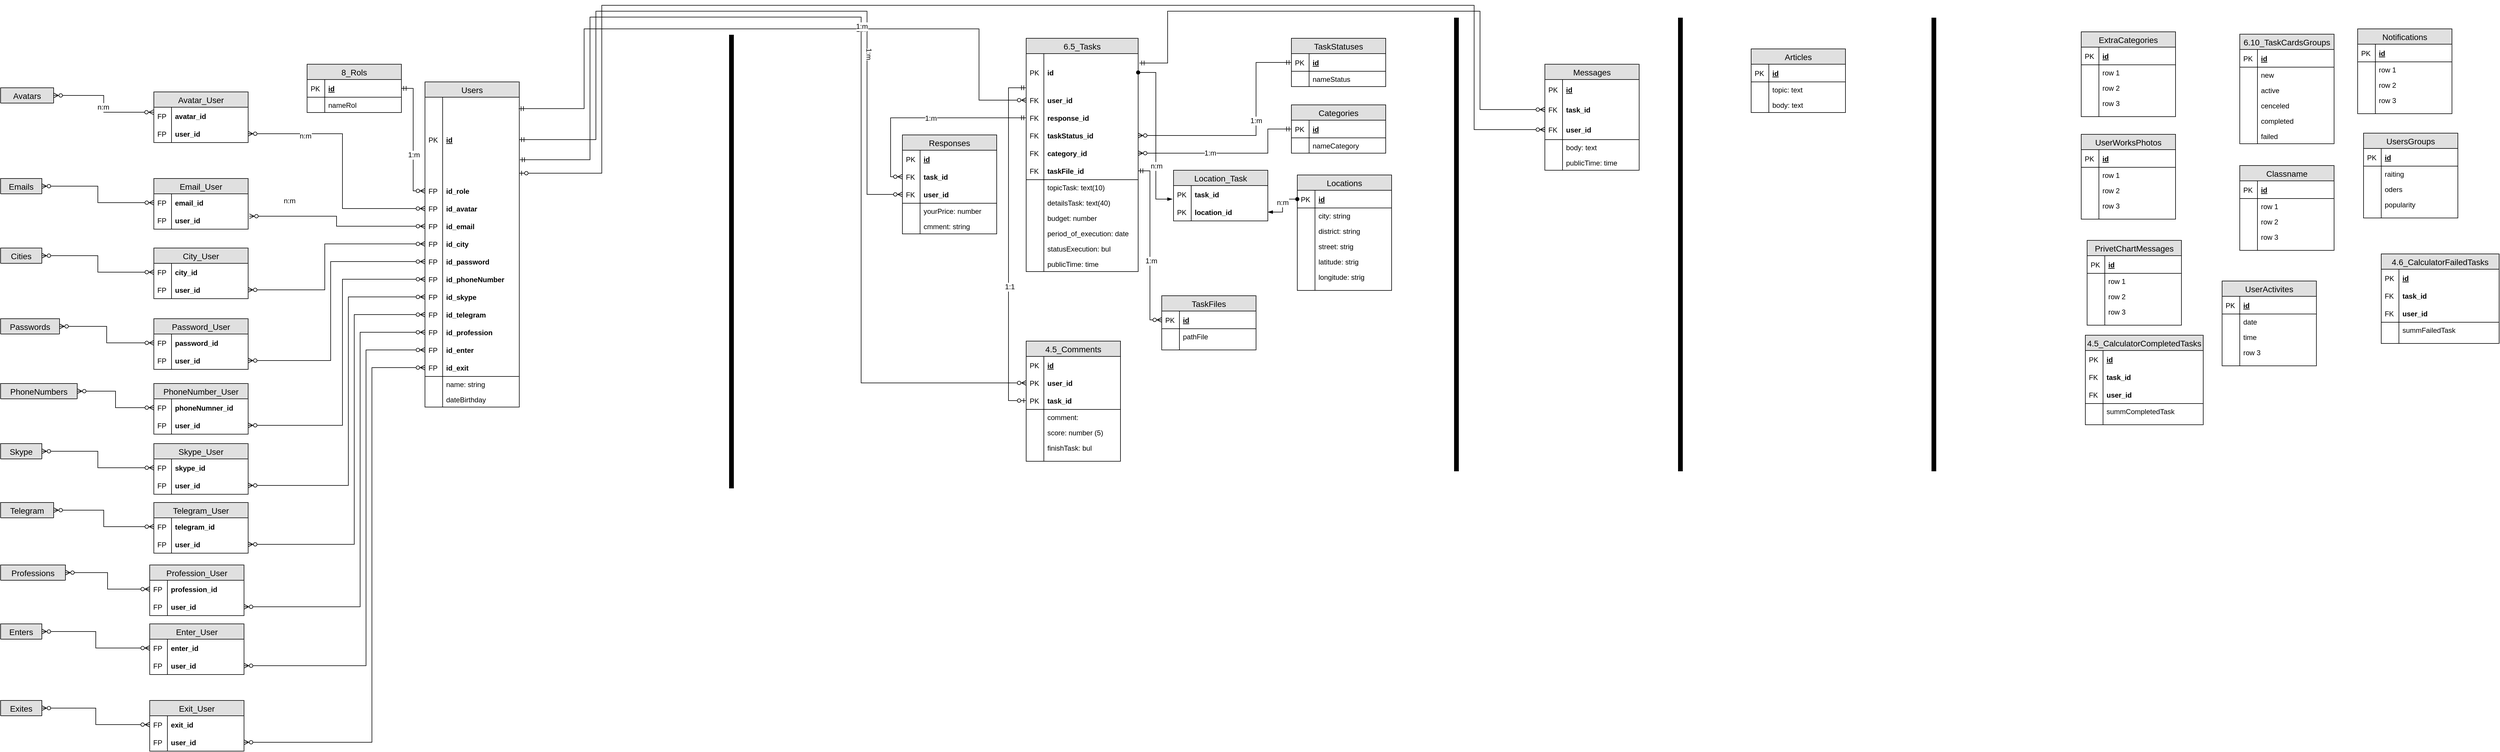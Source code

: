 <mxfile version="12.8.4" type="device" pages="3"><diagram id="Rrya0V3wpep7MsRoBrEG" name="Classes"><mxGraphModel dx="3076" dy="745" grid="1" gridSize="10" guides="1" tooltips="1" connect="1" arrows="1" fold="1" page="1" pageScale="1" pageWidth="827" pageHeight="1169" math="0" shadow="0"><root><mxCell id="0"/><mxCell id="1" parent="0"/><mxCell id="HXB3nkf0IrG2Q2YK3c8o-1" style="edgeStyle=orthogonalEdgeStyle;rounded=0;orthogonalLoop=1;jettySize=auto;html=1;startArrow=ERzeroToMany;startFill=1;endArrow=ERmandOne;endFill=0;exitX=0;exitY=0.5;exitDx=0;exitDy=0;entryX=1;entryY=0.5;entryDx=0;entryDy=0;" parent="1" source="M7W13uQGWwZSPkkTTrbt-4" target="vXc2qLtxzcpXBwve30Rz-115" edge="1"><mxGeometry relative="1" as="geometry"><mxPoint x="-580" y="310" as="targetPoint"/><Array as="points"><mxPoint x="-540" y="375"/><mxPoint x="-540" y="201"/></Array><mxPoint x="-560" y="170" as="sourcePoint"/></mxGeometry></mxCell><mxCell id="XOYp6FCFAa2D8Oc1_WBR-1" value="1:m" style="text;html=1;align=center;verticalAlign=middle;resizable=0;points=[];labelBackgroundColor=#ffffff;" parent="HXB3nkf0IrG2Q2YK3c8o-1" vertex="1" connectable="0"><mxGeometry x="-0.239" y="-1" relative="1" as="geometry"><mxPoint as="offset"/></mxGeometry></mxCell><mxCell id="vXc2qLtxzcpXBwve30Rz-81" value="Users" style="swimlane;fontStyle=0;childLayout=stackLayout;horizontal=1;startSize=26;fillColor=#e0e0e0;horizontalStack=0;resizeParent=1;resizeParentMax=0;resizeLast=0;collapsible=1;marginBottom=0;swimlaneFillColor=#ffffff;align=center;fontSize=14;" parent="1" vertex="1"><mxGeometry x="-520" y="190" width="160" height="552" as="geometry"><mxRectangle x="-520" y="190" width="70" height="26" as="alternateBounds"/></mxGeometry></mxCell><mxCell id="vXc2qLtxzcpXBwve30Rz-82" value="id" style="shape=partialRectangle;top=0;left=0;right=0;bottom=1;align=left;verticalAlign=middle;fillColor=none;spacingLeft=34;spacingRight=4;overflow=hidden;rotatable=0;points=[[0,0.5],[1,0.5]];portConstraint=eastwest;dropTarget=0;fontStyle=5;fontSize=12;strokeColor=none;" parent="vXc2qLtxzcpXBwve30Rz-81" vertex="1"><mxGeometry y="26" width="160" height="144" as="geometry"/></mxCell><mxCell id="vXc2qLtxzcpXBwve30Rz-83" value="PK" style="shape=partialRectangle;top=0;left=0;bottom=0;fillColor=none;align=left;verticalAlign=middle;spacingLeft=4;spacingRight=4;overflow=hidden;rotatable=0;points=[];portConstraint=eastwest;part=1;fontSize=12;" parent="vXc2qLtxzcpXBwve30Rz-82" vertex="1" connectable="0"><mxGeometry width="30" height="144" as="geometry"/></mxCell><mxCell id="M7W13uQGWwZSPkkTTrbt-4" value="id_role" style="shape=partialRectangle;top=0;left=0;right=0;bottom=1;align=left;verticalAlign=middle;fillColor=none;spacingLeft=34;spacingRight=4;overflow=hidden;rotatable=0;points=[[0,0.5],[1,0.5]];portConstraint=eastwest;dropTarget=0;fontStyle=1;fontSize=12;strokeColor=none;" parent="vXc2qLtxzcpXBwve30Rz-81" vertex="1"><mxGeometry y="170" width="160" height="30" as="geometry"/></mxCell><mxCell id="M7W13uQGWwZSPkkTTrbt-5" value="FP" style="shape=partialRectangle;top=0;left=0;bottom=0;fillColor=none;align=left;verticalAlign=middle;spacingLeft=4;spacingRight=4;overflow=hidden;rotatable=0;points=[];portConstraint=eastwest;part=1;fontSize=12;" parent="M7W13uQGWwZSPkkTTrbt-4" vertex="1" connectable="0"><mxGeometry width="30" height="30" as="geometry"/></mxCell><mxCell id="M7W13uQGWwZSPkkTTrbt-1" value="id_avatar" style="shape=partialRectangle;top=0;left=0;right=0;bottom=1;align=left;verticalAlign=middle;fillColor=none;spacingLeft=34;spacingRight=4;overflow=hidden;rotatable=0;points=[[0,0.5],[1,0.5]];portConstraint=eastwest;dropTarget=0;fontStyle=1;fontSize=12;strokeColor=none;" parent="vXc2qLtxzcpXBwve30Rz-81" vertex="1"><mxGeometry y="200" width="160" height="30" as="geometry"/></mxCell><mxCell id="M7W13uQGWwZSPkkTTrbt-2" value="FP" style="shape=partialRectangle;top=0;left=0;bottom=0;fillColor=none;align=left;verticalAlign=middle;spacingLeft=4;spacingRight=4;overflow=hidden;rotatable=0;points=[];portConstraint=eastwest;part=1;fontSize=12;" parent="M7W13uQGWwZSPkkTTrbt-1" vertex="1" connectable="0"><mxGeometry width="30" height="30" as="geometry"/></mxCell><mxCell id="M7W13uQGWwZSPkkTTrbt-75" value="id_email" style="shape=partialRectangle;top=0;left=0;right=0;bottom=1;align=left;verticalAlign=middle;fillColor=none;spacingLeft=34;spacingRight=4;overflow=hidden;rotatable=0;points=[[0,0.5],[1,0.5]];portConstraint=eastwest;dropTarget=0;fontStyle=1;fontSize=12;strokeColor=none;" parent="vXc2qLtxzcpXBwve30Rz-81" vertex="1"><mxGeometry y="230" width="160" height="30" as="geometry"/></mxCell><mxCell id="M7W13uQGWwZSPkkTTrbt-76" value="FP" style="shape=partialRectangle;top=0;left=0;bottom=0;fillColor=none;align=left;verticalAlign=middle;spacingLeft=4;spacingRight=4;overflow=hidden;rotatable=0;points=[];portConstraint=eastwest;part=1;fontSize=12;" parent="M7W13uQGWwZSPkkTTrbt-75" vertex="1" connectable="0"><mxGeometry width="30" height="30" as="geometry"/></mxCell><mxCell id="M7W13uQGWwZSPkkTTrbt-77" value="id_city" style="shape=partialRectangle;top=0;left=0;right=0;bottom=1;align=left;verticalAlign=middle;fillColor=none;spacingLeft=34;spacingRight=4;overflow=hidden;rotatable=0;points=[[0,0.5],[1,0.5]];portConstraint=eastwest;dropTarget=0;fontStyle=1;fontSize=12;strokeColor=none;" parent="vXc2qLtxzcpXBwve30Rz-81" vertex="1"><mxGeometry y="260" width="160" height="30" as="geometry"/></mxCell><mxCell id="M7W13uQGWwZSPkkTTrbt-78" value="FP" style="shape=partialRectangle;top=0;left=0;bottom=0;fillColor=none;align=left;verticalAlign=middle;spacingLeft=4;spacingRight=4;overflow=hidden;rotatable=0;points=[];portConstraint=eastwest;part=1;fontSize=12;" parent="M7W13uQGWwZSPkkTTrbt-77" vertex="1" connectable="0"><mxGeometry width="30" height="30" as="geometry"/></mxCell><mxCell id="M7W13uQGWwZSPkkTTrbt-79" value="id_password" style="shape=partialRectangle;top=0;left=0;right=0;bottom=1;align=left;verticalAlign=middle;fillColor=none;spacingLeft=34;spacingRight=4;overflow=hidden;rotatable=0;points=[[0,0.5],[1,0.5]];portConstraint=eastwest;dropTarget=0;fontStyle=1;fontSize=12;strokeColor=none;" parent="vXc2qLtxzcpXBwve30Rz-81" vertex="1"><mxGeometry y="290" width="160" height="30" as="geometry"/></mxCell><mxCell id="M7W13uQGWwZSPkkTTrbt-80" value="FP" style="shape=partialRectangle;top=0;left=0;bottom=0;fillColor=none;align=left;verticalAlign=middle;spacingLeft=4;spacingRight=4;overflow=hidden;rotatable=0;points=[];portConstraint=eastwest;part=1;fontSize=12;" parent="M7W13uQGWwZSPkkTTrbt-79" vertex="1" connectable="0"><mxGeometry width="30" height="30" as="geometry"/></mxCell><mxCell id="M7W13uQGWwZSPkkTTrbt-81" value="id_phoneNumber" style="shape=partialRectangle;top=0;left=0;right=0;bottom=1;align=left;verticalAlign=middle;fillColor=none;spacingLeft=34;spacingRight=4;overflow=hidden;rotatable=0;points=[[0,0.5],[1,0.5]];portConstraint=eastwest;dropTarget=0;fontStyle=1;fontSize=12;strokeColor=none;" parent="vXc2qLtxzcpXBwve30Rz-81" vertex="1"><mxGeometry y="320" width="160" height="30" as="geometry"/></mxCell><mxCell id="M7W13uQGWwZSPkkTTrbt-82" value="FP" style="shape=partialRectangle;top=0;left=0;bottom=0;fillColor=none;align=left;verticalAlign=middle;spacingLeft=4;spacingRight=4;overflow=hidden;rotatable=0;points=[];portConstraint=eastwest;part=1;fontSize=12;" parent="M7W13uQGWwZSPkkTTrbt-81" vertex="1" connectable="0"><mxGeometry width="30" height="30" as="geometry"/></mxCell><mxCell id="M7W13uQGWwZSPkkTTrbt-83" value="id_skype" style="shape=partialRectangle;top=0;left=0;right=0;bottom=1;align=left;verticalAlign=middle;fillColor=none;spacingLeft=34;spacingRight=4;overflow=hidden;rotatable=0;points=[[0,0.5],[1,0.5]];portConstraint=eastwest;dropTarget=0;fontStyle=1;fontSize=12;strokeColor=none;" parent="vXc2qLtxzcpXBwve30Rz-81" vertex="1"><mxGeometry y="350" width="160" height="30" as="geometry"/></mxCell><mxCell id="M7W13uQGWwZSPkkTTrbt-84" value="FP" style="shape=partialRectangle;top=0;left=0;bottom=0;fillColor=none;align=left;verticalAlign=middle;spacingLeft=4;spacingRight=4;overflow=hidden;rotatable=0;points=[];portConstraint=eastwest;part=1;fontSize=12;" parent="M7W13uQGWwZSPkkTTrbt-83" vertex="1" connectable="0"><mxGeometry width="30" height="30" as="geometry"/></mxCell><mxCell id="M7W13uQGWwZSPkkTTrbt-87" value="id_telegram" style="shape=partialRectangle;top=0;left=0;right=0;bottom=1;align=left;verticalAlign=middle;fillColor=none;spacingLeft=34;spacingRight=4;overflow=hidden;rotatable=0;points=[[0,0.5],[1,0.5]];portConstraint=eastwest;dropTarget=0;fontStyle=1;fontSize=12;strokeColor=none;" parent="vXc2qLtxzcpXBwve30Rz-81" vertex="1"><mxGeometry y="380" width="160" height="30" as="geometry"/></mxCell><mxCell id="M7W13uQGWwZSPkkTTrbt-88" value="FP" style="shape=partialRectangle;top=0;left=0;bottom=0;fillColor=none;align=left;verticalAlign=middle;spacingLeft=4;spacingRight=4;overflow=hidden;rotatable=0;points=[];portConstraint=eastwest;part=1;fontSize=12;" parent="M7W13uQGWwZSPkkTTrbt-87" vertex="1" connectable="0"><mxGeometry width="30" height="30" as="geometry"/></mxCell><mxCell id="M7W13uQGWwZSPkkTTrbt-89" value="id_profession" style="shape=partialRectangle;top=0;left=0;right=0;bottom=1;align=left;verticalAlign=middle;fillColor=none;spacingLeft=34;spacingRight=4;overflow=hidden;rotatable=0;points=[[0,0.5],[1,0.5]];portConstraint=eastwest;dropTarget=0;fontStyle=1;fontSize=12;strokeColor=none;" parent="vXc2qLtxzcpXBwve30Rz-81" vertex="1"><mxGeometry y="410" width="160" height="30" as="geometry"/></mxCell><mxCell id="M7W13uQGWwZSPkkTTrbt-90" value="FP" style="shape=partialRectangle;top=0;left=0;bottom=0;fillColor=none;align=left;verticalAlign=middle;spacingLeft=4;spacingRight=4;overflow=hidden;rotatable=0;points=[];portConstraint=eastwest;part=1;fontSize=12;" parent="M7W13uQGWwZSPkkTTrbt-89" vertex="1" connectable="0"><mxGeometry width="30" height="30" as="geometry"/></mxCell><mxCell id="M7W13uQGWwZSPkkTTrbt-108" value="id_enter" style="shape=partialRectangle;top=0;left=0;right=0;bottom=1;align=left;verticalAlign=middle;fillColor=none;spacingLeft=34;spacingRight=4;overflow=hidden;rotatable=0;points=[[0,0.5],[1,0.5]];portConstraint=eastwest;dropTarget=0;fontStyle=1;fontSize=12;strokeColor=none;" parent="vXc2qLtxzcpXBwve30Rz-81" vertex="1"><mxGeometry y="440" width="160" height="30" as="geometry"/></mxCell><mxCell id="M7W13uQGWwZSPkkTTrbt-109" value="FP" style="shape=partialRectangle;top=0;left=0;bottom=0;fillColor=none;align=left;verticalAlign=middle;spacingLeft=4;spacingRight=4;overflow=hidden;rotatable=0;points=[];portConstraint=eastwest;part=1;fontSize=12;" parent="M7W13uQGWwZSPkkTTrbt-108" vertex="1" connectable="0"><mxGeometry width="30" height="30" as="geometry"/></mxCell><mxCell id="M7W13uQGWwZSPkkTTrbt-110" value="id_exit" style="shape=partialRectangle;top=0;left=0;right=0;bottom=1;align=left;verticalAlign=middle;fillColor=none;spacingLeft=34;spacingRight=4;overflow=hidden;rotatable=0;points=[[0,0.5],[1,0.5]];portConstraint=eastwest;dropTarget=0;fontStyle=1;fontSize=12;strokeColor=#000000;" parent="vXc2qLtxzcpXBwve30Rz-81" vertex="1"><mxGeometry y="470" width="160" height="30" as="geometry"/></mxCell><mxCell id="M7W13uQGWwZSPkkTTrbt-111" value="FP" style="shape=partialRectangle;top=0;left=0;bottom=0;fillColor=none;align=left;verticalAlign=middle;spacingLeft=4;spacingRight=4;overflow=hidden;rotatable=0;points=[];portConstraint=eastwest;part=1;fontSize=12;" parent="M7W13uQGWwZSPkkTTrbt-110" vertex="1" connectable="0"><mxGeometry width="30" height="30" as="geometry"/></mxCell><mxCell id="vXc2qLtxzcpXBwve30Rz-84" value="name: string" style="shape=partialRectangle;top=0;left=0;right=0;bottom=0;align=left;verticalAlign=top;fillColor=none;spacingLeft=34;spacingRight=4;overflow=hidden;rotatable=0;points=[[0,0.5],[1,0.5]];portConstraint=eastwest;dropTarget=0;fontSize=12;" parent="vXc2qLtxzcpXBwve30Rz-81" vertex="1"><mxGeometry y="500" width="160" height="26" as="geometry"/></mxCell><mxCell id="vXc2qLtxzcpXBwve30Rz-85" value="" style="shape=partialRectangle;top=0;left=0;bottom=0;fillColor=none;align=left;verticalAlign=top;spacingLeft=4;spacingRight=4;overflow=hidden;rotatable=0;points=[];portConstraint=eastwest;part=1;fontSize=12;" parent="vXc2qLtxzcpXBwve30Rz-84" vertex="1" connectable="0"><mxGeometry width="30" height="26" as="geometry"/></mxCell><mxCell id="-hN06o-7wt67Y8wnlMYT-14" value="dateBirthday" style="shape=partialRectangle;top=0;left=0;right=0;bottom=0;align=left;verticalAlign=top;fillColor=none;spacingLeft=34;spacingRight=4;overflow=hidden;rotatable=0;points=[[0,0.5],[1,0.5]];portConstraint=eastwest;dropTarget=0;fontSize=12;" parent="vXc2qLtxzcpXBwve30Rz-81" vertex="1"><mxGeometry y="526" width="160" height="26" as="geometry"/></mxCell><mxCell id="-hN06o-7wt67Y8wnlMYT-15" value="" style="shape=partialRectangle;top=0;left=0;bottom=0;fillColor=none;align=left;verticalAlign=top;spacingLeft=4;spacingRight=4;overflow=hidden;rotatable=0;points=[];portConstraint=eastwest;part=1;fontSize=12;" parent="-hN06o-7wt67Y8wnlMYT-14" vertex="1" connectable="0"><mxGeometry width="30" height="26" as="geometry"/></mxCell><mxCell id="vXc2qLtxzcpXBwve30Rz-92" value="Articles" style="swimlane;fontStyle=0;childLayout=stackLayout;horizontal=1;startSize=26;fillColor=#e0e0e0;horizontalStack=0;resizeParent=1;resizeParentMax=0;resizeLast=0;collapsible=1;marginBottom=0;swimlaneFillColor=#ffffff;align=center;fontSize=14;" parent="1" vertex="1"><mxGeometry x="1730" y="134" width="160" height="108" as="geometry"/></mxCell><mxCell id="vXc2qLtxzcpXBwve30Rz-93" value="id" style="shape=partialRectangle;top=0;left=0;right=0;bottom=1;align=left;verticalAlign=middle;fillColor=none;spacingLeft=34;spacingRight=4;overflow=hidden;rotatable=0;points=[[0,0.5],[1,0.5]];portConstraint=eastwest;dropTarget=0;fontStyle=5;fontSize=12;" parent="vXc2qLtxzcpXBwve30Rz-92" vertex="1"><mxGeometry y="26" width="160" height="30" as="geometry"/></mxCell><mxCell id="vXc2qLtxzcpXBwve30Rz-94" value="PK" style="shape=partialRectangle;top=0;left=0;bottom=0;fillColor=none;align=left;verticalAlign=middle;spacingLeft=4;spacingRight=4;overflow=hidden;rotatable=0;points=[];portConstraint=eastwest;part=1;fontSize=12;" parent="vXc2qLtxzcpXBwve30Rz-93" vertex="1" connectable="0"><mxGeometry width="30" height="30" as="geometry"/></mxCell><mxCell id="vXc2qLtxzcpXBwve30Rz-95" value="topic: text" style="shape=partialRectangle;top=0;left=0;right=0;bottom=0;align=left;verticalAlign=top;fillColor=none;spacingLeft=34;spacingRight=4;overflow=hidden;rotatable=0;points=[[0,0.5],[1,0.5]];portConstraint=eastwest;dropTarget=0;fontSize=12;" parent="vXc2qLtxzcpXBwve30Rz-92" vertex="1"><mxGeometry y="56" width="160" height="26" as="geometry"/></mxCell><mxCell id="vXc2qLtxzcpXBwve30Rz-96" value="" style="shape=partialRectangle;top=0;left=0;bottom=0;fillColor=none;align=left;verticalAlign=top;spacingLeft=4;spacingRight=4;overflow=hidden;rotatable=0;points=[];portConstraint=eastwest;part=1;fontSize=12;" parent="vXc2qLtxzcpXBwve30Rz-95" vertex="1" connectable="0"><mxGeometry width="30" height="26" as="geometry"/></mxCell><mxCell id="vXc2qLtxzcpXBwve30Rz-97" value="body: text" style="shape=partialRectangle;top=0;left=0;right=0;bottom=0;align=left;verticalAlign=top;fillColor=none;spacingLeft=34;spacingRight=4;overflow=hidden;rotatable=0;points=[[0,0.5],[1,0.5]];portConstraint=eastwest;dropTarget=0;fontSize=12;" parent="vXc2qLtxzcpXBwve30Rz-92" vertex="1"><mxGeometry y="82" width="160" height="26" as="geometry"/></mxCell><mxCell id="vXc2qLtxzcpXBwve30Rz-98" value="" style="shape=partialRectangle;top=0;left=0;bottom=0;fillColor=none;align=left;verticalAlign=top;spacingLeft=4;spacingRight=4;overflow=hidden;rotatable=0;points=[];portConstraint=eastwest;part=1;fontSize=12;" parent="vXc2qLtxzcpXBwve30Rz-97" vertex="1" connectable="0"><mxGeometry width="30" height="26" as="geometry"/></mxCell><mxCell id="vXc2qLtxzcpXBwve30Rz-103" value="6.5_Tasks" style="swimlane;fontStyle=0;childLayout=stackLayout;horizontal=1;startSize=26;fillColor=#e0e0e0;horizontalStack=0;resizeParent=1;resizeParentMax=0;resizeLast=0;collapsible=1;marginBottom=0;swimlaneFillColor=#ffffff;align=center;fontSize=14;" parent="1" vertex="1"><mxGeometry x="500" y="116" width="190" height="396" as="geometry"/></mxCell><mxCell id="KkoCiwr-fRL-zZ0WJvGV-1" value="id" style="shape=partialRectangle;top=0;left=0;right=0;bottom=1;align=left;verticalAlign=middle;fillColor=none;spacingLeft=34;spacingRight=4;overflow=hidden;rotatable=0;points=[[0,0.5],[1,0.5]];portConstraint=eastwest;dropTarget=0;fontStyle=1;fontSize=12;strokeColor=none;" parent="vXc2qLtxzcpXBwve30Rz-103" vertex="1"><mxGeometry y="26" width="190" height="64" as="geometry"/></mxCell><mxCell id="KkoCiwr-fRL-zZ0WJvGV-2" value="PK" style="shape=partialRectangle;top=0;left=0;bottom=0;fillColor=none;align=left;verticalAlign=middle;spacingLeft=4;spacingRight=4;overflow=hidden;rotatable=0;points=[];portConstraint=eastwest;part=1;fontSize=12;" parent="KkoCiwr-fRL-zZ0WJvGV-1" vertex="1" connectable="0"><mxGeometry width="30" height="64" as="geometry"/></mxCell><mxCell id="XOYp6FCFAa2D8Oc1_WBR-14" value="user_id" style="shape=partialRectangle;top=0;left=0;right=0;bottom=1;align=left;verticalAlign=middle;fillColor=none;spacingLeft=34;spacingRight=4;overflow=hidden;rotatable=0;points=[[0,0.5],[1,0.5]];portConstraint=eastwest;dropTarget=0;fontStyle=1;fontSize=12;strokeColor=none;" parent="vXc2qLtxzcpXBwve30Rz-103" vertex="1"><mxGeometry y="90" width="190" height="30" as="geometry"/></mxCell><mxCell id="XOYp6FCFAa2D8Oc1_WBR-15" value="FK" style="shape=partialRectangle;top=0;left=0;bottom=0;fillColor=none;align=left;verticalAlign=middle;spacingLeft=4;spacingRight=4;overflow=hidden;rotatable=0;points=[];portConstraint=eastwest;part=1;fontSize=12;" parent="XOYp6FCFAa2D8Oc1_WBR-14" vertex="1" connectable="0"><mxGeometry width="30" height="30" as="geometry"/></mxCell><mxCell id="HXB3nkf0IrG2Q2YK3c8o-13" value="response_id" style="shape=partialRectangle;top=0;left=0;right=0;bottom=1;align=left;verticalAlign=middle;fillColor=none;spacingLeft=34;spacingRight=4;overflow=hidden;rotatable=0;points=[[0,0.5],[1,0.5]];portConstraint=eastwest;dropTarget=0;fontStyle=1;fontSize=12;strokeColor=none;" parent="vXc2qLtxzcpXBwve30Rz-103" vertex="1"><mxGeometry y="120" width="190" height="30" as="geometry"/></mxCell><mxCell id="HXB3nkf0IrG2Q2YK3c8o-14" value="FK" style="shape=partialRectangle;top=0;left=0;bottom=0;fillColor=none;align=left;verticalAlign=middle;spacingLeft=4;spacingRight=4;overflow=hidden;rotatable=0;points=[];portConstraint=eastwest;part=1;fontSize=12;" parent="HXB3nkf0IrG2Q2YK3c8o-13" vertex="1" connectable="0"><mxGeometry width="30" height="30" as="geometry"/></mxCell><mxCell id="-hN06o-7wt67Y8wnlMYT-7" value="taskStatus_id" style="shape=partialRectangle;top=0;left=0;right=0;bottom=1;align=left;verticalAlign=middle;fillColor=none;spacingLeft=34;spacingRight=4;overflow=hidden;rotatable=0;points=[[0,0.5],[1,0.5]];portConstraint=eastwest;dropTarget=0;fontStyle=1;fontSize=12;strokeColor=none;" parent="vXc2qLtxzcpXBwve30Rz-103" vertex="1"><mxGeometry y="150" width="190" height="30" as="geometry"/></mxCell><mxCell id="-hN06o-7wt67Y8wnlMYT-8" value="FK" style="shape=partialRectangle;top=0;left=0;bottom=0;fillColor=none;align=left;verticalAlign=middle;spacingLeft=4;spacingRight=4;overflow=hidden;rotatable=0;points=[];portConstraint=eastwest;part=1;fontSize=12;" parent="-hN06o-7wt67Y8wnlMYT-7" vertex="1" connectable="0"><mxGeometry width="30" height="30" as="geometry"/></mxCell><mxCell id="XOYp6FCFAa2D8Oc1_WBR-4" value="category_id" style="shape=partialRectangle;top=0;left=0;right=0;bottom=1;align=left;verticalAlign=middle;fillColor=none;spacingLeft=34;spacingRight=4;overflow=hidden;rotatable=0;points=[[0,0.5],[1,0.5]];portConstraint=eastwest;dropTarget=0;fontStyle=1;fontSize=12;strokeColor=none;" parent="vXc2qLtxzcpXBwve30Rz-103" vertex="1"><mxGeometry y="180" width="190" height="30" as="geometry"/></mxCell><mxCell id="XOYp6FCFAa2D8Oc1_WBR-5" value="FK" style="shape=partialRectangle;top=0;left=0;bottom=0;fillColor=none;align=left;verticalAlign=middle;spacingLeft=4;spacingRight=4;overflow=hidden;rotatable=0;points=[];portConstraint=eastwest;part=1;fontSize=12;" parent="XOYp6FCFAa2D8Oc1_WBR-4" vertex="1" connectable="0"><mxGeometry width="30" height="30" as="geometry"/></mxCell><mxCell id="cDLjUI9GXSruELNbqDbq-19" value="taskFile_id" style="shape=partialRectangle;top=0;left=0;right=0;bottom=1;align=left;verticalAlign=middle;fillColor=none;spacingLeft=34;spacingRight=4;overflow=hidden;rotatable=0;points=[[0,0.5],[1,0.5]];portConstraint=eastwest;dropTarget=0;fontStyle=1;fontSize=12;strokeColor=#000000;" parent="vXc2qLtxzcpXBwve30Rz-103" vertex="1"><mxGeometry y="210" width="190" height="30" as="geometry"/></mxCell><mxCell id="cDLjUI9GXSruELNbqDbq-20" value="FK" style="shape=partialRectangle;top=0;left=0;bottom=0;fillColor=none;align=left;verticalAlign=middle;spacingLeft=4;spacingRight=4;overflow=hidden;rotatable=0;points=[];portConstraint=eastwest;part=1;fontSize=12;" parent="cDLjUI9GXSruELNbqDbq-19" vertex="1" connectable="0"><mxGeometry width="30" height="30" as="geometry"/></mxCell><mxCell id="00t3Rbm1KAPrchRIfWXp-48" value="topicTask: text(10)" style="shape=partialRectangle;top=0;left=0;right=0;bottom=0;align=left;verticalAlign=top;fillColor=none;spacingLeft=34;spacingRight=4;overflow=hidden;rotatable=0;points=[[0,0.5],[1,0.5]];portConstraint=eastwest;dropTarget=0;fontSize=12;" parent="vXc2qLtxzcpXBwve30Rz-103" vertex="1"><mxGeometry y="240" width="190" height="26" as="geometry"/></mxCell><mxCell id="00t3Rbm1KAPrchRIfWXp-49" value="" style="shape=partialRectangle;top=0;left=0;bottom=0;fillColor=none;align=left;verticalAlign=top;spacingLeft=4;spacingRight=4;overflow=hidden;rotatable=0;points=[];portConstraint=eastwest;part=1;fontSize=12;" parent="00t3Rbm1KAPrchRIfWXp-48" vertex="1" connectable="0"><mxGeometry width="30" height="26" as="geometry"/></mxCell><mxCell id="00t3Rbm1KAPrchRIfWXp-52" value="detailsTask: text(40)" style="shape=partialRectangle;top=0;left=0;right=0;bottom=0;align=left;verticalAlign=top;fillColor=none;spacingLeft=34;spacingRight=4;overflow=hidden;rotatable=0;points=[[0,0.5],[1,0.5]];portConstraint=eastwest;dropTarget=0;fontSize=12;" parent="vXc2qLtxzcpXBwve30Rz-103" vertex="1"><mxGeometry y="266" width="190" height="26" as="geometry"/></mxCell><mxCell id="00t3Rbm1KAPrchRIfWXp-53" value="" style="shape=partialRectangle;top=0;left=0;bottom=0;fillColor=none;align=left;verticalAlign=top;spacingLeft=4;spacingRight=4;overflow=hidden;rotatable=0;points=[];portConstraint=eastwest;part=1;fontSize=12;" parent="00t3Rbm1KAPrchRIfWXp-52" vertex="1" connectable="0"><mxGeometry width="30" height="26" as="geometry"/></mxCell><mxCell id="vXc2qLtxzcpXBwve30Rz-106" value="budget: number" style="shape=partialRectangle;top=0;left=0;right=0;bottom=0;align=left;verticalAlign=top;fillColor=none;spacingLeft=34;spacingRight=4;overflow=hidden;rotatable=0;points=[[0,0.5],[1,0.5]];portConstraint=eastwest;dropTarget=0;fontSize=12;" parent="vXc2qLtxzcpXBwve30Rz-103" vertex="1"><mxGeometry y="292" width="190" height="26" as="geometry"/></mxCell><mxCell id="vXc2qLtxzcpXBwve30Rz-107" value="" style="shape=partialRectangle;top=0;left=0;bottom=0;fillColor=none;align=left;verticalAlign=top;spacingLeft=4;spacingRight=4;overflow=hidden;rotatable=0;points=[];portConstraint=eastwest;part=1;fontSize=12;" parent="vXc2qLtxzcpXBwve30Rz-106" vertex="1" connectable="0"><mxGeometry width="30" height="26" as="geometry"/></mxCell><mxCell id="vXc2qLtxzcpXBwve30Rz-108" value="period_of_execution: date" style="shape=partialRectangle;top=0;left=0;right=0;bottom=0;align=left;verticalAlign=top;fillColor=none;spacingLeft=34;spacingRight=4;overflow=hidden;rotatable=0;points=[[0,0.5],[1,0.5]];portConstraint=eastwest;dropTarget=0;fontSize=12;" parent="vXc2qLtxzcpXBwve30Rz-103" vertex="1"><mxGeometry y="318" width="190" height="26" as="geometry"/></mxCell><mxCell id="vXc2qLtxzcpXBwve30Rz-109" value="" style="shape=partialRectangle;top=0;left=0;bottom=0;fillColor=none;align=left;verticalAlign=top;spacingLeft=4;spacingRight=4;overflow=hidden;rotatable=0;points=[];portConstraint=eastwest;part=1;fontSize=12;" parent="vXc2qLtxzcpXBwve30Rz-108" vertex="1" connectable="0"><mxGeometry width="30" height="26" as="geometry"/></mxCell><mxCell id="vXc2qLtxzcpXBwve30Rz-110" value="statusExecution: bul" style="shape=partialRectangle;top=0;left=0;right=0;bottom=0;align=left;verticalAlign=top;fillColor=none;spacingLeft=34;spacingRight=4;overflow=hidden;rotatable=0;points=[[0,0.5],[1,0.5]];portConstraint=eastwest;dropTarget=0;fontSize=12;" parent="vXc2qLtxzcpXBwve30Rz-103" vertex="1"><mxGeometry y="344" width="190" height="26" as="geometry"/></mxCell><mxCell id="vXc2qLtxzcpXBwve30Rz-111" value="" style="shape=partialRectangle;top=0;left=0;bottom=0;fillColor=none;align=left;verticalAlign=top;spacingLeft=4;spacingRight=4;overflow=hidden;rotatable=0;points=[];portConstraint=eastwest;part=1;fontSize=12;" parent="vXc2qLtxzcpXBwve30Rz-110" vertex="1" connectable="0"><mxGeometry width="30" height="26" as="geometry"/></mxCell><mxCell id="00t3Rbm1KAPrchRIfWXp-54" value="publicTime: time" style="shape=partialRectangle;top=0;left=0;right=0;bottom=0;align=left;verticalAlign=top;fillColor=none;spacingLeft=34;spacingRight=4;overflow=hidden;rotatable=0;points=[[0,0.5],[1,0.5]];portConstraint=eastwest;dropTarget=0;fontSize=12;" parent="vXc2qLtxzcpXBwve30Rz-103" vertex="1"><mxGeometry y="370" width="190" height="26" as="geometry"/></mxCell><mxCell id="00t3Rbm1KAPrchRIfWXp-55" value="" style="shape=partialRectangle;top=0;left=0;bottom=0;fillColor=none;align=left;verticalAlign=top;spacingLeft=4;spacingRight=4;overflow=hidden;rotatable=0;points=[];portConstraint=eastwest;part=1;fontSize=12;" parent="00t3Rbm1KAPrchRIfWXp-54" vertex="1" connectable="0"><mxGeometry width="30" height="26" as="geometry"/></mxCell><mxCell id="vXc2qLtxzcpXBwve30Rz-114" value="8_Rols" style="swimlane;fontStyle=0;childLayout=stackLayout;horizontal=1;startSize=26;fillColor=#e0e0e0;horizontalStack=0;resizeParent=1;resizeParentMax=0;resizeLast=0;collapsible=1;marginBottom=0;swimlaneFillColor=#ffffff;align=center;fontSize=14;" parent="1" vertex="1"><mxGeometry x="-720" y="160" width="160" height="82" as="geometry"><mxRectangle x="-720" y="160" width="80" height="26" as="alternateBounds"/></mxGeometry></mxCell><mxCell id="vXc2qLtxzcpXBwve30Rz-115" value="id" style="shape=partialRectangle;top=0;left=0;right=0;bottom=1;align=left;verticalAlign=middle;fillColor=none;spacingLeft=34;spacingRight=4;overflow=hidden;rotatable=0;points=[[0,0.5],[1,0.5]];portConstraint=eastwest;dropTarget=0;fontStyle=5;fontSize=12;" parent="vXc2qLtxzcpXBwve30Rz-114" vertex="1"><mxGeometry y="26" width="160" height="30" as="geometry"/></mxCell><mxCell id="vXc2qLtxzcpXBwve30Rz-116" value="PK" style="shape=partialRectangle;top=0;left=0;bottom=0;fillColor=none;align=left;verticalAlign=middle;spacingLeft=4;spacingRight=4;overflow=hidden;rotatable=0;points=[];portConstraint=eastwest;part=1;fontSize=12;" parent="vXc2qLtxzcpXBwve30Rz-115" vertex="1" connectable="0"><mxGeometry width="30" height="30" as="geometry"/></mxCell><mxCell id="vXc2qLtxzcpXBwve30Rz-117" value="nameRol" style="shape=partialRectangle;top=0;left=0;right=0;bottom=0;align=left;verticalAlign=top;fillColor=none;spacingLeft=34;spacingRight=4;overflow=hidden;rotatable=0;points=[[0,0.5],[1,0.5]];portConstraint=eastwest;dropTarget=0;fontSize=12;" parent="vXc2qLtxzcpXBwve30Rz-114" vertex="1"><mxGeometry y="56" width="160" height="26" as="geometry"/></mxCell><mxCell id="vXc2qLtxzcpXBwve30Rz-118" value="" style="shape=partialRectangle;top=0;left=0;bottom=0;fillColor=none;align=left;verticalAlign=top;spacingLeft=4;spacingRight=4;overflow=hidden;rotatable=0;points=[];portConstraint=eastwest;part=1;fontSize=12;" parent="vXc2qLtxzcpXBwve30Rz-117" vertex="1" connectable="0"><mxGeometry width="30" height="26" as="geometry"/></mxCell><mxCell id="vXc2qLtxzcpXBwve30Rz-125" value="Categories" style="swimlane;fontStyle=0;childLayout=stackLayout;horizontal=1;startSize=26;fillColor=#e0e0e0;horizontalStack=0;resizeParent=1;resizeParentMax=0;resizeLast=0;collapsible=1;marginBottom=0;swimlaneFillColor=#ffffff;align=center;fontSize=14;" parent="1" vertex="1"><mxGeometry x="950" y="229" width="160" height="82" as="geometry"/></mxCell><mxCell id="vXc2qLtxzcpXBwve30Rz-126" value="id" style="shape=partialRectangle;top=0;left=0;right=0;bottom=1;align=left;verticalAlign=middle;fillColor=none;spacingLeft=34;spacingRight=4;overflow=hidden;rotatable=0;points=[[0,0.5],[1,0.5]];portConstraint=eastwest;dropTarget=0;fontStyle=5;fontSize=12;" parent="vXc2qLtxzcpXBwve30Rz-125" vertex="1"><mxGeometry y="26" width="160" height="30" as="geometry"/></mxCell><mxCell id="vXc2qLtxzcpXBwve30Rz-127" value="PK" style="shape=partialRectangle;top=0;left=0;bottom=0;fillColor=none;align=left;verticalAlign=middle;spacingLeft=4;spacingRight=4;overflow=hidden;rotatable=0;points=[];portConstraint=eastwest;part=1;fontSize=12;" parent="vXc2qLtxzcpXBwve30Rz-126" vertex="1" connectable="0"><mxGeometry width="30" height="30" as="geometry"/></mxCell><mxCell id="vXc2qLtxzcpXBwve30Rz-128" value="nameCategory" style="shape=partialRectangle;top=0;left=0;right=0;bottom=0;align=left;verticalAlign=top;fillColor=none;spacingLeft=34;spacingRight=4;overflow=hidden;rotatable=0;points=[[0,0.5],[1,0.5]];portConstraint=eastwest;dropTarget=0;fontSize=12;" parent="vXc2qLtxzcpXBwve30Rz-125" vertex="1"><mxGeometry y="56" width="160" height="26" as="geometry"/></mxCell><mxCell id="vXc2qLtxzcpXBwve30Rz-129" value="" style="shape=partialRectangle;top=0;left=0;bottom=0;fillColor=none;align=left;verticalAlign=top;spacingLeft=4;spacingRight=4;overflow=hidden;rotatable=0;points=[];portConstraint=eastwest;part=1;fontSize=12;" parent="vXc2qLtxzcpXBwve30Rz-128" vertex="1" connectable="0"><mxGeometry width="30" height="26" as="geometry"/></mxCell><mxCell id="vXc2qLtxzcpXBwve30Rz-136" value="ExtraCategories" style="swimlane;fontStyle=0;childLayout=stackLayout;horizontal=1;startSize=26;fillColor=#e0e0e0;horizontalStack=0;resizeParent=1;resizeParentMax=0;resizeLast=0;collapsible=1;marginBottom=0;swimlaneFillColor=#ffffff;align=center;fontSize=14;" parent="1" vertex="1"><mxGeometry x="2290" y="105" width="160" height="144" as="geometry"/></mxCell><mxCell id="vXc2qLtxzcpXBwve30Rz-137" value="id" style="shape=partialRectangle;top=0;left=0;right=0;bottom=1;align=left;verticalAlign=middle;fillColor=none;spacingLeft=34;spacingRight=4;overflow=hidden;rotatable=0;points=[[0,0.5],[1,0.5]];portConstraint=eastwest;dropTarget=0;fontStyle=5;fontSize=12;" parent="vXc2qLtxzcpXBwve30Rz-136" vertex="1"><mxGeometry y="26" width="160" height="30" as="geometry"/></mxCell><mxCell id="vXc2qLtxzcpXBwve30Rz-138" value="PK" style="shape=partialRectangle;top=0;left=0;bottom=0;fillColor=none;align=left;verticalAlign=middle;spacingLeft=4;spacingRight=4;overflow=hidden;rotatable=0;points=[];portConstraint=eastwest;part=1;fontSize=12;" parent="vXc2qLtxzcpXBwve30Rz-137" vertex="1" connectable="0"><mxGeometry width="30" height="30" as="geometry"/></mxCell><mxCell id="vXc2qLtxzcpXBwve30Rz-139" value="row 1" style="shape=partialRectangle;top=0;left=0;right=0;bottom=0;align=left;verticalAlign=top;fillColor=none;spacingLeft=34;spacingRight=4;overflow=hidden;rotatable=0;points=[[0,0.5],[1,0.5]];portConstraint=eastwest;dropTarget=0;fontSize=12;" parent="vXc2qLtxzcpXBwve30Rz-136" vertex="1"><mxGeometry y="56" width="160" height="26" as="geometry"/></mxCell><mxCell id="vXc2qLtxzcpXBwve30Rz-140" value="" style="shape=partialRectangle;top=0;left=0;bottom=0;fillColor=none;align=left;verticalAlign=top;spacingLeft=4;spacingRight=4;overflow=hidden;rotatable=0;points=[];portConstraint=eastwest;part=1;fontSize=12;" parent="vXc2qLtxzcpXBwve30Rz-139" vertex="1" connectable="0"><mxGeometry width="30" height="26" as="geometry"/></mxCell><mxCell id="vXc2qLtxzcpXBwve30Rz-141" value="row 2" style="shape=partialRectangle;top=0;left=0;right=0;bottom=0;align=left;verticalAlign=top;fillColor=none;spacingLeft=34;spacingRight=4;overflow=hidden;rotatable=0;points=[[0,0.5],[1,0.5]];portConstraint=eastwest;dropTarget=0;fontSize=12;" parent="vXc2qLtxzcpXBwve30Rz-136" vertex="1"><mxGeometry y="82" width="160" height="26" as="geometry"/></mxCell><mxCell id="vXc2qLtxzcpXBwve30Rz-142" value="" style="shape=partialRectangle;top=0;left=0;bottom=0;fillColor=none;align=left;verticalAlign=top;spacingLeft=4;spacingRight=4;overflow=hidden;rotatable=0;points=[];portConstraint=eastwest;part=1;fontSize=12;" parent="vXc2qLtxzcpXBwve30Rz-141" vertex="1" connectable="0"><mxGeometry width="30" height="26" as="geometry"/></mxCell><mxCell id="vXc2qLtxzcpXBwve30Rz-143" value="row 3" style="shape=partialRectangle;top=0;left=0;right=0;bottom=0;align=left;verticalAlign=top;fillColor=none;spacingLeft=34;spacingRight=4;overflow=hidden;rotatable=0;points=[[0,0.5],[1,0.5]];portConstraint=eastwest;dropTarget=0;fontSize=12;" parent="vXc2qLtxzcpXBwve30Rz-136" vertex="1"><mxGeometry y="108" width="160" height="26" as="geometry"/></mxCell><mxCell id="vXc2qLtxzcpXBwve30Rz-144" value="" style="shape=partialRectangle;top=0;left=0;bottom=0;fillColor=none;align=left;verticalAlign=top;spacingLeft=4;spacingRight=4;overflow=hidden;rotatable=0;points=[];portConstraint=eastwest;part=1;fontSize=12;" parent="vXc2qLtxzcpXBwve30Rz-143" vertex="1" connectable="0"><mxGeometry width="30" height="26" as="geometry"/></mxCell><mxCell id="vXc2qLtxzcpXBwve30Rz-145" value="" style="shape=partialRectangle;top=0;left=0;right=0;bottom=0;align=left;verticalAlign=top;fillColor=none;spacingLeft=34;spacingRight=4;overflow=hidden;rotatable=0;points=[[0,0.5],[1,0.5]];portConstraint=eastwest;dropTarget=0;fontSize=12;" parent="vXc2qLtxzcpXBwve30Rz-136" vertex="1"><mxGeometry y="134" width="160" height="10" as="geometry"/></mxCell><mxCell id="vXc2qLtxzcpXBwve30Rz-146" value="" style="shape=partialRectangle;top=0;left=0;bottom=0;fillColor=none;align=left;verticalAlign=top;spacingLeft=4;spacingRight=4;overflow=hidden;rotatable=0;points=[];portConstraint=eastwest;part=1;fontSize=12;" parent="vXc2qLtxzcpXBwve30Rz-145" vertex="1" connectable="0"><mxGeometry width="30" height="10" as="geometry"/></mxCell><mxCell id="vXc2qLtxzcpXBwve30Rz-147" value="Locations" style="swimlane;fontStyle=0;childLayout=stackLayout;horizontal=1;startSize=26;fillColor=#e0e0e0;horizontalStack=0;resizeParent=1;resizeParentMax=0;resizeLast=0;collapsible=1;marginBottom=0;swimlaneFillColor=#ffffff;align=center;fontSize=14;" parent="1" vertex="1"><mxGeometry x="960" y="348" width="160" height="196" as="geometry"/></mxCell><mxCell id="vXc2qLtxzcpXBwve30Rz-148" value="id" style="shape=partialRectangle;top=0;left=0;right=0;bottom=1;align=left;verticalAlign=middle;fillColor=none;spacingLeft=34;spacingRight=4;overflow=hidden;rotatable=0;points=[[0,0.5],[1,0.5]];portConstraint=eastwest;dropTarget=0;fontStyle=5;fontSize=12;" parent="vXc2qLtxzcpXBwve30Rz-147" vertex="1"><mxGeometry y="26" width="160" height="30" as="geometry"/></mxCell><mxCell id="vXc2qLtxzcpXBwve30Rz-149" value="PK" style="shape=partialRectangle;top=0;left=0;bottom=0;fillColor=none;align=left;verticalAlign=middle;spacingLeft=4;spacingRight=4;overflow=hidden;rotatable=0;points=[];portConstraint=eastwest;part=1;fontSize=12;" parent="vXc2qLtxzcpXBwve30Rz-148" vertex="1" connectable="0"><mxGeometry width="30" height="30" as="geometry"/></mxCell><mxCell id="vXc2qLtxzcpXBwve30Rz-152" value="city: string" style="shape=partialRectangle;top=0;left=0;right=0;bottom=0;align=left;verticalAlign=top;fillColor=none;spacingLeft=34;spacingRight=4;overflow=hidden;rotatable=0;points=[[0,0.5],[1,0.5]];portConstraint=eastwest;dropTarget=0;fontSize=12;" parent="vXc2qLtxzcpXBwve30Rz-147" vertex="1"><mxGeometry y="56" width="160" height="26" as="geometry"/></mxCell><mxCell id="vXc2qLtxzcpXBwve30Rz-153" value="" style="shape=partialRectangle;top=0;left=0;bottom=0;fillColor=none;align=left;verticalAlign=top;spacingLeft=4;spacingRight=4;overflow=hidden;rotatable=0;points=[];portConstraint=eastwest;part=1;fontSize=12;" parent="vXc2qLtxzcpXBwve30Rz-152" vertex="1" connectable="0"><mxGeometry width="30" height="26" as="geometry"/></mxCell><mxCell id="vXc2qLtxzcpXBwve30Rz-158" value="district: string" style="shape=partialRectangle;top=0;left=0;right=0;bottom=0;align=left;verticalAlign=top;fillColor=none;spacingLeft=34;spacingRight=4;overflow=hidden;rotatable=0;points=[[0,0.5],[1,0.5]];portConstraint=eastwest;dropTarget=0;fontSize=12;" parent="vXc2qLtxzcpXBwve30Rz-147" vertex="1"><mxGeometry y="82" width="160" height="26" as="geometry"/></mxCell><mxCell id="vXc2qLtxzcpXBwve30Rz-159" value="" style="shape=partialRectangle;top=0;left=0;bottom=0;fillColor=none;align=left;verticalAlign=top;spacingLeft=4;spacingRight=4;overflow=hidden;rotatable=0;points=[];portConstraint=eastwest;part=1;fontSize=12;" parent="vXc2qLtxzcpXBwve30Rz-158" vertex="1" connectable="0"><mxGeometry width="30" height="26" as="geometry"/></mxCell><mxCell id="vXc2qLtxzcpXBwve30Rz-154" value="street: strig" style="shape=partialRectangle;top=0;left=0;right=0;bottom=0;align=left;verticalAlign=top;fillColor=none;spacingLeft=34;spacingRight=4;overflow=hidden;rotatable=0;points=[[0,0.5],[1,0.5]];portConstraint=eastwest;dropTarget=0;fontSize=12;" parent="vXc2qLtxzcpXBwve30Rz-147" vertex="1"><mxGeometry y="108" width="160" height="26" as="geometry"/></mxCell><mxCell id="vXc2qLtxzcpXBwve30Rz-155" value="" style="shape=partialRectangle;top=0;left=0;bottom=0;fillColor=none;align=left;verticalAlign=top;spacingLeft=4;spacingRight=4;overflow=hidden;rotatable=0;points=[];portConstraint=eastwest;part=1;fontSize=12;" parent="vXc2qLtxzcpXBwve30Rz-154" vertex="1" connectable="0"><mxGeometry width="30" height="26" as="geometry"/></mxCell><mxCell id="vXc2qLtxzcpXBwve30Rz-160" value="latitude: strig" style="shape=partialRectangle;top=0;left=0;right=0;bottom=0;align=left;verticalAlign=top;fillColor=none;spacingLeft=34;spacingRight=4;overflow=hidden;rotatable=0;points=[[0,0.5],[1,0.5]];portConstraint=eastwest;dropTarget=0;fontSize=12;" parent="vXc2qLtxzcpXBwve30Rz-147" vertex="1"><mxGeometry y="134" width="160" height="26" as="geometry"/></mxCell><mxCell id="vXc2qLtxzcpXBwve30Rz-161" value="" style="shape=partialRectangle;top=0;left=0;bottom=0;fillColor=none;align=left;verticalAlign=top;spacingLeft=4;spacingRight=4;overflow=hidden;rotatable=0;points=[];portConstraint=eastwest;part=1;fontSize=12;" parent="vXc2qLtxzcpXBwve30Rz-160" vertex="1" connectable="0"><mxGeometry width="30" height="26" as="geometry"/></mxCell><mxCell id="vXc2qLtxzcpXBwve30Rz-162" value="longitude: strig" style="shape=partialRectangle;top=0;left=0;right=0;bottom=0;align=left;verticalAlign=top;fillColor=none;spacingLeft=34;spacingRight=4;overflow=hidden;rotatable=0;points=[[0,0.5],[1,0.5]];portConstraint=eastwest;dropTarget=0;fontSize=12;" parent="vXc2qLtxzcpXBwve30Rz-147" vertex="1"><mxGeometry y="160" width="160" height="26" as="geometry"/></mxCell><mxCell id="vXc2qLtxzcpXBwve30Rz-163" value="" style="shape=partialRectangle;top=0;left=0;bottom=0;fillColor=none;align=left;verticalAlign=top;spacingLeft=4;spacingRight=4;overflow=hidden;rotatable=0;points=[];portConstraint=eastwest;part=1;fontSize=12;" parent="vXc2qLtxzcpXBwve30Rz-162" vertex="1" connectable="0"><mxGeometry width="30" height="26" as="geometry"/></mxCell><mxCell id="vXc2qLtxzcpXBwve30Rz-156" value="" style="shape=partialRectangle;top=0;left=0;right=0;bottom=0;align=left;verticalAlign=top;fillColor=none;spacingLeft=34;spacingRight=4;overflow=hidden;rotatable=0;points=[[0,0.5],[1,0.5]];portConstraint=eastwest;dropTarget=0;fontSize=12;" parent="vXc2qLtxzcpXBwve30Rz-147" vertex="1"><mxGeometry y="186" width="160" height="10" as="geometry"/></mxCell><mxCell id="vXc2qLtxzcpXBwve30Rz-157" value="" style="shape=partialRectangle;top=0;left=0;bottom=0;fillColor=none;align=left;verticalAlign=top;spacingLeft=4;spacingRight=4;overflow=hidden;rotatable=0;points=[];portConstraint=eastwest;part=1;fontSize=12;" parent="vXc2qLtxzcpXBwve30Rz-156" vertex="1" connectable="0"><mxGeometry width="30" height="10" as="geometry"/></mxCell><mxCell id="vXc2qLtxzcpXBwve30Rz-164" value="4.5_Comments" style="swimlane;fontStyle=0;childLayout=stackLayout;horizontal=1;startSize=26;fillColor=#e0e0e0;horizontalStack=0;resizeParent=1;resizeParentMax=0;resizeLast=0;collapsible=1;marginBottom=0;swimlaneFillColor=#ffffff;align=center;fontSize=14;" parent="1" vertex="1"><mxGeometry x="500" y="630" width="160" height="204" as="geometry"/></mxCell><mxCell id="XOYp6FCFAa2D8Oc1_WBR-10" value="id" style="shape=partialRectangle;top=0;left=0;right=0;bottom=1;align=left;verticalAlign=middle;fillColor=none;spacingLeft=34;spacingRight=4;overflow=hidden;rotatable=0;points=[[0,0.5],[1,0.5]];portConstraint=eastwest;dropTarget=0;fontStyle=5;fontSize=12;strokeColor=none;" parent="vXc2qLtxzcpXBwve30Rz-164" vertex="1"><mxGeometry y="26" width="160" height="30" as="geometry"/></mxCell><mxCell id="XOYp6FCFAa2D8Oc1_WBR-11" value="PK" style="shape=partialRectangle;top=0;left=0;bottom=0;fillColor=none;align=left;verticalAlign=middle;spacingLeft=4;spacingRight=4;overflow=hidden;rotatable=0;points=[];portConstraint=eastwest;part=1;fontSize=12;" parent="XOYp6FCFAa2D8Oc1_WBR-10" vertex="1" connectable="0"><mxGeometry width="30" height="30" as="geometry"/></mxCell><mxCell id="XOYp6FCFAa2D8Oc1_WBR-17" value="user_id" style="shape=partialRectangle;top=0;left=0;right=0;bottom=1;align=left;verticalAlign=middle;fillColor=none;spacingLeft=34;spacingRight=4;overflow=hidden;rotatable=0;points=[[0,0.5],[1,0.5]];portConstraint=eastwest;dropTarget=0;fontStyle=1;fontSize=12;strokeColor=none;" parent="vXc2qLtxzcpXBwve30Rz-164" vertex="1"><mxGeometry y="56" width="160" height="30" as="geometry"/></mxCell><mxCell id="XOYp6FCFAa2D8Oc1_WBR-18" value="PK" style="shape=partialRectangle;top=0;left=0;bottom=0;fillColor=none;align=left;verticalAlign=middle;spacingLeft=4;spacingRight=4;overflow=hidden;rotatable=0;points=[];portConstraint=eastwest;part=1;fontSize=12;" parent="XOYp6FCFAa2D8Oc1_WBR-17" vertex="1" connectable="0"><mxGeometry width="30" height="30" as="geometry"/></mxCell><mxCell id="vXc2qLtxzcpXBwve30Rz-165" value="task_id" style="shape=partialRectangle;top=0;left=0;right=0;bottom=1;align=left;verticalAlign=middle;fillColor=none;spacingLeft=34;spacingRight=4;overflow=hidden;rotatable=0;points=[[0,0.5],[1,0.5]];portConstraint=eastwest;dropTarget=0;fontStyle=1;fontSize=12;" parent="vXc2qLtxzcpXBwve30Rz-164" vertex="1"><mxGeometry y="86" width="160" height="30" as="geometry"/></mxCell><mxCell id="vXc2qLtxzcpXBwve30Rz-166" value="PK" style="shape=partialRectangle;top=0;left=0;bottom=0;fillColor=none;align=left;verticalAlign=middle;spacingLeft=4;spacingRight=4;overflow=hidden;rotatable=0;points=[];portConstraint=eastwest;part=1;fontSize=12;" parent="vXc2qLtxzcpXBwve30Rz-165" vertex="1" connectable="0"><mxGeometry width="30" height="30" as="geometry"/></mxCell><mxCell id="vXc2qLtxzcpXBwve30Rz-167" value="comment:" style="shape=partialRectangle;top=0;left=0;right=0;bottom=0;align=left;verticalAlign=top;fillColor=none;spacingLeft=34;spacingRight=4;overflow=hidden;rotatable=0;points=[[0,0.5],[1,0.5]];portConstraint=eastwest;dropTarget=0;fontSize=12;" parent="vXc2qLtxzcpXBwve30Rz-164" vertex="1"><mxGeometry y="116" width="160" height="26" as="geometry"/></mxCell><mxCell id="vXc2qLtxzcpXBwve30Rz-168" value="" style="shape=partialRectangle;top=0;left=0;bottom=0;fillColor=none;align=left;verticalAlign=top;spacingLeft=4;spacingRight=4;overflow=hidden;rotatable=0;points=[];portConstraint=eastwest;part=1;fontSize=12;" parent="vXc2qLtxzcpXBwve30Rz-167" vertex="1" connectable="0"><mxGeometry width="30" height="26" as="geometry"/></mxCell><mxCell id="vXc2qLtxzcpXBwve30Rz-169" value="score: number (5)" style="shape=partialRectangle;top=0;left=0;right=0;bottom=0;align=left;verticalAlign=top;fillColor=none;spacingLeft=34;spacingRight=4;overflow=hidden;rotatable=0;points=[[0,0.5],[1,0.5]];portConstraint=eastwest;dropTarget=0;fontSize=12;" parent="vXc2qLtxzcpXBwve30Rz-164" vertex="1"><mxGeometry y="142" width="160" height="26" as="geometry"/></mxCell><mxCell id="vXc2qLtxzcpXBwve30Rz-170" value="" style="shape=partialRectangle;top=0;left=0;bottom=0;fillColor=none;align=left;verticalAlign=top;spacingLeft=4;spacingRight=4;overflow=hidden;rotatable=0;points=[];portConstraint=eastwest;part=1;fontSize=12;" parent="vXc2qLtxzcpXBwve30Rz-169" vertex="1" connectable="0"><mxGeometry width="30" height="26" as="geometry"/></mxCell><mxCell id="vXc2qLtxzcpXBwve30Rz-171" value="finishTask: bul" style="shape=partialRectangle;top=0;left=0;right=0;bottom=0;align=left;verticalAlign=top;fillColor=none;spacingLeft=34;spacingRight=4;overflow=hidden;rotatable=0;points=[[0,0.5],[1,0.5]];portConstraint=eastwest;dropTarget=0;fontSize=12;" parent="vXc2qLtxzcpXBwve30Rz-164" vertex="1"><mxGeometry y="168" width="160" height="26" as="geometry"/></mxCell><mxCell id="vXc2qLtxzcpXBwve30Rz-172" value="" style="shape=partialRectangle;top=0;left=0;bottom=0;fillColor=none;align=left;verticalAlign=top;spacingLeft=4;spacingRight=4;overflow=hidden;rotatable=0;points=[];portConstraint=eastwest;part=1;fontSize=12;" parent="vXc2qLtxzcpXBwve30Rz-171" vertex="1" connectable="0"><mxGeometry width="30" height="26" as="geometry"/></mxCell><mxCell id="vXc2qLtxzcpXBwve30Rz-173" value="" style="shape=partialRectangle;top=0;left=0;right=0;bottom=0;align=left;verticalAlign=top;fillColor=none;spacingLeft=34;spacingRight=4;overflow=hidden;rotatable=0;points=[[0,0.5],[1,0.5]];portConstraint=eastwest;dropTarget=0;fontSize=12;" parent="vXc2qLtxzcpXBwve30Rz-164" vertex="1"><mxGeometry y="194" width="160" height="10" as="geometry"/></mxCell><mxCell id="vXc2qLtxzcpXBwve30Rz-174" value="" style="shape=partialRectangle;top=0;left=0;bottom=0;fillColor=none;align=left;verticalAlign=top;spacingLeft=4;spacingRight=4;overflow=hidden;rotatable=0;points=[];portConstraint=eastwest;part=1;fontSize=12;" parent="vXc2qLtxzcpXBwve30Rz-173" vertex="1" connectable="0"><mxGeometry width="30" height="10" as="geometry"/></mxCell><mxCell id="vXc2qLtxzcpXBwve30Rz-175" value="UserWorksPhotos" style="swimlane;fontStyle=0;childLayout=stackLayout;horizontal=1;startSize=26;fillColor=#e0e0e0;horizontalStack=0;resizeParent=1;resizeParentMax=0;resizeLast=0;collapsible=1;marginBottom=0;swimlaneFillColor=#ffffff;align=center;fontSize=14;" parent="1" vertex="1"><mxGeometry x="2290" y="279" width="160" height="144" as="geometry"/></mxCell><mxCell id="vXc2qLtxzcpXBwve30Rz-176" value="id" style="shape=partialRectangle;top=0;left=0;right=0;bottom=1;align=left;verticalAlign=middle;fillColor=none;spacingLeft=34;spacingRight=4;overflow=hidden;rotatable=0;points=[[0,0.5],[1,0.5]];portConstraint=eastwest;dropTarget=0;fontStyle=5;fontSize=12;" parent="vXc2qLtxzcpXBwve30Rz-175" vertex="1"><mxGeometry y="26" width="160" height="30" as="geometry"/></mxCell><mxCell id="vXc2qLtxzcpXBwve30Rz-177" value="PK" style="shape=partialRectangle;top=0;left=0;bottom=0;fillColor=none;align=left;verticalAlign=middle;spacingLeft=4;spacingRight=4;overflow=hidden;rotatable=0;points=[];portConstraint=eastwest;part=1;fontSize=12;" parent="vXc2qLtxzcpXBwve30Rz-176" vertex="1" connectable="0"><mxGeometry width="30" height="30" as="geometry"/></mxCell><mxCell id="vXc2qLtxzcpXBwve30Rz-178" value="row 1" style="shape=partialRectangle;top=0;left=0;right=0;bottom=0;align=left;verticalAlign=top;fillColor=none;spacingLeft=34;spacingRight=4;overflow=hidden;rotatable=0;points=[[0,0.5],[1,0.5]];portConstraint=eastwest;dropTarget=0;fontSize=12;" parent="vXc2qLtxzcpXBwve30Rz-175" vertex="1"><mxGeometry y="56" width="160" height="26" as="geometry"/></mxCell><mxCell id="vXc2qLtxzcpXBwve30Rz-179" value="" style="shape=partialRectangle;top=0;left=0;bottom=0;fillColor=none;align=left;verticalAlign=top;spacingLeft=4;spacingRight=4;overflow=hidden;rotatable=0;points=[];portConstraint=eastwest;part=1;fontSize=12;" parent="vXc2qLtxzcpXBwve30Rz-178" vertex="1" connectable="0"><mxGeometry width="30" height="26" as="geometry"/></mxCell><mxCell id="vXc2qLtxzcpXBwve30Rz-180" value="row 2" style="shape=partialRectangle;top=0;left=0;right=0;bottom=0;align=left;verticalAlign=top;fillColor=none;spacingLeft=34;spacingRight=4;overflow=hidden;rotatable=0;points=[[0,0.5],[1,0.5]];portConstraint=eastwest;dropTarget=0;fontSize=12;" parent="vXc2qLtxzcpXBwve30Rz-175" vertex="1"><mxGeometry y="82" width="160" height="26" as="geometry"/></mxCell><mxCell id="vXc2qLtxzcpXBwve30Rz-181" value="" style="shape=partialRectangle;top=0;left=0;bottom=0;fillColor=none;align=left;verticalAlign=top;spacingLeft=4;spacingRight=4;overflow=hidden;rotatable=0;points=[];portConstraint=eastwest;part=1;fontSize=12;" parent="vXc2qLtxzcpXBwve30Rz-180" vertex="1" connectable="0"><mxGeometry width="30" height="26" as="geometry"/></mxCell><mxCell id="vXc2qLtxzcpXBwve30Rz-182" value="row 3" style="shape=partialRectangle;top=0;left=0;right=0;bottom=0;align=left;verticalAlign=top;fillColor=none;spacingLeft=34;spacingRight=4;overflow=hidden;rotatable=0;points=[[0,0.5],[1,0.5]];portConstraint=eastwest;dropTarget=0;fontSize=12;" parent="vXc2qLtxzcpXBwve30Rz-175" vertex="1"><mxGeometry y="108" width="160" height="26" as="geometry"/></mxCell><mxCell id="vXc2qLtxzcpXBwve30Rz-183" value="" style="shape=partialRectangle;top=0;left=0;bottom=0;fillColor=none;align=left;verticalAlign=top;spacingLeft=4;spacingRight=4;overflow=hidden;rotatable=0;points=[];portConstraint=eastwest;part=1;fontSize=12;" parent="vXc2qLtxzcpXBwve30Rz-182" vertex="1" connectable="0"><mxGeometry width="30" height="26" as="geometry"/></mxCell><mxCell id="vXc2qLtxzcpXBwve30Rz-184" value="" style="shape=partialRectangle;top=0;left=0;right=0;bottom=0;align=left;verticalAlign=top;fillColor=none;spacingLeft=34;spacingRight=4;overflow=hidden;rotatable=0;points=[[0,0.5],[1,0.5]];portConstraint=eastwest;dropTarget=0;fontSize=12;" parent="vXc2qLtxzcpXBwve30Rz-175" vertex="1"><mxGeometry y="134" width="160" height="10" as="geometry"/></mxCell><mxCell id="vXc2qLtxzcpXBwve30Rz-185" value="" style="shape=partialRectangle;top=0;left=0;bottom=0;fillColor=none;align=left;verticalAlign=top;spacingLeft=4;spacingRight=4;overflow=hidden;rotatable=0;points=[];portConstraint=eastwest;part=1;fontSize=12;" parent="vXc2qLtxzcpXBwve30Rz-184" vertex="1" connectable="0"><mxGeometry width="30" height="10" as="geometry"/></mxCell><mxCell id="vXc2qLtxzcpXBwve30Rz-186" value="TaskStatuses" style="swimlane;fontStyle=0;childLayout=stackLayout;horizontal=1;startSize=26;fillColor=#e0e0e0;horizontalStack=0;resizeParent=1;resizeParentMax=0;resizeLast=0;collapsible=1;marginBottom=0;swimlaneFillColor=#ffffff;align=center;fontSize=14;" parent="1" vertex="1"><mxGeometry x="950" y="116" width="160" height="82" as="geometry"/></mxCell><mxCell id="vXc2qLtxzcpXBwve30Rz-187" value="id" style="shape=partialRectangle;top=0;left=0;right=0;bottom=1;align=left;verticalAlign=middle;fillColor=none;spacingLeft=34;spacingRight=4;overflow=hidden;rotatable=0;points=[[0,0.5],[1,0.5]];portConstraint=eastwest;dropTarget=0;fontStyle=5;fontSize=12;" parent="vXc2qLtxzcpXBwve30Rz-186" vertex="1"><mxGeometry y="26" width="160" height="30" as="geometry"/></mxCell><mxCell id="vXc2qLtxzcpXBwve30Rz-188" value="PK" style="shape=partialRectangle;top=0;left=0;bottom=0;fillColor=none;align=left;verticalAlign=middle;spacingLeft=4;spacingRight=4;overflow=hidden;rotatable=0;points=[];portConstraint=eastwest;part=1;fontSize=12;" parent="vXc2qLtxzcpXBwve30Rz-187" vertex="1" connectable="0"><mxGeometry width="30" height="30" as="geometry"/></mxCell><mxCell id="vXc2qLtxzcpXBwve30Rz-189" value="nameStatus" style="shape=partialRectangle;top=0;left=0;right=0;bottom=0;align=left;verticalAlign=top;fillColor=none;spacingLeft=34;spacingRight=4;overflow=hidden;rotatable=0;points=[[0,0.5],[1,0.5]];portConstraint=eastwest;dropTarget=0;fontSize=12;" parent="vXc2qLtxzcpXBwve30Rz-186" vertex="1"><mxGeometry y="56" width="160" height="26" as="geometry"/></mxCell><mxCell id="vXc2qLtxzcpXBwve30Rz-190" value="" style="shape=partialRectangle;top=0;left=0;bottom=0;fillColor=none;align=left;verticalAlign=top;spacingLeft=4;spacingRight=4;overflow=hidden;rotatable=0;points=[];portConstraint=eastwest;part=1;fontSize=12;" parent="vXc2qLtxzcpXBwve30Rz-189" vertex="1" connectable="0"><mxGeometry width="30" height="26" as="geometry"/></mxCell><mxCell id="vXc2qLtxzcpXBwve30Rz-197" value="Classname" style="swimlane;fontStyle=0;childLayout=stackLayout;horizontal=1;startSize=26;fillColor=#e0e0e0;horizontalStack=0;resizeParent=1;resizeParentMax=0;resizeLast=0;collapsible=1;marginBottom=0;swimlaneFillColor=#ffffff;align=center;fontSize=14;" parent="1" vertex="1"><mxGeometry x="2559" y="332" width="160" height="144" as="geometry"/></mxCell><mxCell id="vXc2qLtxzcpXBwve30Rz-198" value="id" style="shape=partialRectangle;top=0;left=0;right=0;bottom=1;align=left;verticalAlign=middle;fillColor=none;spacingLeft=34;spacingRight=4;overflow=hidden;rotatable=0;points=[[0,0.5],[1,0.5]];portConstraint=eastwest;dropTarget=0;fontStyle=5;fontSize=12;" parent="vXc2qLtxzcpXBwve30Rz-197" vertex="1"><mxGeometry y="26" width="160" height="30" as="geometry"/></mxCell><mxCell id="vXc2qLtxzcpXBwve30Rz-199" value="PK" style="shape=partialRectangle;top=0;left=0;bottom=0;fillColor=none;align=left;verticalAlign=middle;spacingLeft=4;spacingRight=4;overflow=hidden;rotatable=0;points=[];portConstraint=eastwest;part=1;fontSize=12;" parent="vXc2qLtxzcpXBwve30Rz-198" vertex="1" connectable="0"><mxGeometry width="30" height="30" as="geometry"/></mxCell><mxCell id="vXc2qLtxzcpXBwve30Rz-200" value="row 1" style="shape=partialRectangle;top=0;left=0;right=0;bottom=0;align=left;verticalAlign=top;fillColor=none;spacingLeft=34;spacingRight=4;overflow=hidden;rotatable=0;points=[[0,0.5],[1,0.5]];portConstraint=eastwest;dropTarget=0;fontSize=12;" parent="vXc2qLtxzcpXBwve30Rz-197" vertex="1"><mxGeometry y="56" width="160" height="26" as="geometry"/></mxCell><mxCell id="vXc2qLtxzcpXBwve30Rz-201" value="" style="shape=partialRectangle;top=0;left=0;bottom=0;fillColor=none;align=left;verticalAlign=top;spacingLeft=4;spacingRight=4;overflow=hidden;rotatable=0;points=[];portConstraint=eastwest;part=1;fontSize=12;" parent="vXc2qLtxzcpXBwve30Rz-200" vertex="1" connectable="0"><mxGeometry width="30" height="26" as="geometry"/></mxCell><mxCell id="vXc2qLtxzcpXBwve30Rz-202" value="row 2" style="shape=partialRectangle;top=0;left=0;right=0;bottom=0;align=left;verticalAlign=top;fillColor=none;spacingLeft=34;spacingRight=4;overflow=hidden;rotatable=0;points=[[0,0.5],[1,0.5]];portConstraint=eastwest;dropTarget=0;fontSize=12;" parent="vXc2qLtxzcpXBwve30Rz-197" vertex="1"><mxGeometry y="82" width="160" height="26" as="geometry"/></mxCell><mxCell id="vXc2qLtxzcpXBwve30Rz-203" value="" style="shape=partialRectangle;top=0;left=0;bottom=0;fillColor=none;align=left;verticalAlign=top;spacingLeft=4;spacingRight=4;overflow=hidden;rotatable=0;points=[];portConstraint=eastwest;part=1;fontSize=12;" parent="vXc2qLtxzcpXBwve30Rz-202" vertex="1" connectable="0"><mxGeometry width="30" height="26" as="geometry"/></mxCell><mxCell id="vXc2qLtxzcpXBwve30Rz-204" value="row 3" style="shape=partialRectangle;top=0;left=0;right=0;bottom=0;align=left;verticalAlign=top;fillColor=none;spacingLeft=34;spacingRight=4;overflow=hidden;rotatable=0;points=[[0,0.5],[1,0.5]];portConstraint=eastwest;dropTarget=0;fontSize=12;" parent="vXc2qLtxzcpXBwve30Rz-197" vertex="1"><mxGeometry y="108" width="160" height="26" as="geometry"/></mxCell><mxCell id="vXc2qLtxzcpXBwve30Rz-205" value="" style="shape=partialRectangle;top=0;left=0;bottom=0;fillColor=none;align=left;verticalAlign=top;spacingLeft=4;spacingRight=4;overflow=hidden;rotatable=0;points=[];portConstraint=eastwest;part=1;fontSize=12;" parent="vXc2qLtxzcpXBwve30Rz-204" vertex="1" connectable="0"><mxGeometry width="30" height="26" as="geometry"/></mxCell><mxCell id="vXc2qLtxzcpXBwve30Rz-206" value="" style="shape=partialRectangle;top=0;left=0;right=0;bottom=0;align=left;verticalAlign=top;fillColor=none;spacingLeft=34;spacingRight=4;overflow=hidden;rotatable=0;points=[[0,0.5],[1,0.5]];portConstraint=eastwest;dropTarget=0;fontSize=12;" parent="vXc2qLtxzcpXBwve30Rz-197" vertex="1"><mxGeometry y="134" width="160" height="10" as="geometry"/></mxCell><mxCell id="vXc2qLtxzcpXBwve30Rz-207" value="" style="shape=partialRectangle;top=0;left=0;bottom=0;fillColor=none;align=left;verticalAlign=top;spacingLeft=4;spacingRight=4;overflow=hidden;rotatable=0;points=[];portConstraint=eastwest;part=1;fontSize=12;" parent="vXc2qLtxzcpXBwve30Rz-206" vertex="1" connectable="0"><mxGeometry width="30" height="10" as="geometry"/></mxCell><mxCell id="vXc2qLtxzcpXBwve30Rz-208" value="Notifications" style="swimlane;fontStyle=0;childLayout=stackLayout;horizontal=1;startSize=26;fillColor=#e0e0e0;horizontalStack=0;resizeParent=1;resizeParentMax=0;resizeLast=0;collapsible=1;marginBottom=0;swimlaneFillColor=#ffffff;align=center;fontSize=14;" parent="1" vertex="1"><mxGeometry x="2759" y="100" width="160" height="144" as="geometry"/></mxCell><mxCell id="vXc2qLtxzcpXBwve30Rz-209" value="id" style="shape=partialRectangle;top=0;left=0;right=0;bottom=1;align=left;verticalAlign=middle;fillColor=none;spacingLeft=34;spacingRight=4;overflow=hidden;rotatable=0;points=[[0,0.5],[1,0.5]];portConstraint=eastwest;dropTarget=0;fontStyle=5;fontSize=12;" parent="vXc2qLtxzcpXBwve30Rz-208" vertex="1"><mxGeometry y="26" width="160" height="30" as="geometry"/></mxCell><mxCell id="vXc2qLtxzcpXBwve30Rz-210" value="PK" style="shape=partialRectangle;top=0;left=0;bottom=0;fillColor=none;align=left;verticalAlign=middle;spacingLeft=4;spacingRight=4;overflow=hidden;rotatable=0;points=[];portConstraint=eastwest;part=1;fontSize=12;" parent="vXc2qLtxzcpXBwve30Rz-209" vertex="1" connectable="0"><mxGeometry width="30" height="30" as="geometry"/></mxCell><mxCell id="vXc2qLtxzcpXBwve30Rz-211" value="row 1" style="shape=partialRectangle;top=0;left=0;right=0;bottom=0;align=left;verticalAlign=top;fillColor=none;spacingLeft=34;spacingRight=4;overflow=hidden;rotatable=0;points=[[0,0.5],[1,0.5]];portConstraint=eastwest;dropTarget=0;fontSize=12;" parent="vXc2qLtxzcpXBwve30Rz-208" vertex="1"><mxGeometry y="56" width="160" height="26" as="geometry"/></mxCell><mxCell id="vXc2qLtxzcpXBwve30Rz-212" value="" style="shape=partialRectangle;top=0;left=0;bottom=0;fillColor=none;align=left;verticalAlign=top;spacingLeft=4;spacingRight=4;overflow=hidden;rotatable=0;points=[];portConstraint=eastwest;part=1;fontSize=12;" parent="vXc2qLtxzcpXBwve30Rz-211" vertex="1" connectable="0"><mxGeometry width="30" height="26" as="geometry"/></mxCell><mxCell id="vXc2qLtxzcpXBwve30Rz-213" value="row 2" style="shape=partialRectangle;top=0;left=0;right=0;bottom=0;align=left;verticalAlign=top;fillColor=none;spacingLeft=34;spacingRight=4;overflow=hidden;rotatable=0;points=[[0,0.5],[1,0.5]];portConstraint=eastwest;dropTarget=0;fontSize=12;" parent="vXc2qLtxzcpXBwve30Rz-208" vertex="1"><mxGeometry y="82" width="160" height="26" as="geometry"/></mxCell><mxCell id="vXc2qLtxzcpXBwve30Rz-214" value="" style="shape=partialRectangle;top=0;left=0;bottom=0;fillColor=none;align=left;verticalAlign=top;spacingLeft=4;spacingRight=4;overflow=hidden;rotatable=0;points=[];portConstraint=eastwest;part=1;fontSize=12;" parent="vXc2qLtxzcpXBwve30Rz-213" vertex="1" connectable="0"><mxGeometry width="30" height="26" as="geometry"/></mxCell><mxCell id="vXc2qLtxzcpXBwve30Rz-215" value="row 3" style="shape=partialRectangle;top=0;left=0;right=0;bottom=0;align=left;verticalAlign=top;fillColor=none;spacingLeft=34;spacingRight=4;overflow=hidden;rotatable=0;points=[[0,0.5],[1,0.5]];portConstraint=eastwest;dropTarget=0;fontSize=12;" parent="vXc2qLtxzcpXBwve30Rz-208" vertex="1"><mxGeometry y="108" width="160" height="26" as="geometry"/></mxCell><mxCell id="vXc2qLtxzcpXBwve30Rz-216" value="" style="shape=partialRectangle;top=0;left=0;bottom=0;fillColor=none;align=left;verticalAlign=top;spacingLeft=4;spacingRight=4;overflow=hidden;rotatable=0;points=[];portConstraint=eastwest;part=1;fontSize=12;" parent="vXc2qLtxzcpXBwve30Rz-215" vertex="1" connectable="0"><mxGeometry width="30" height="26" as="geometry"/></mxCell><mxCell id="vXc2qLtxzcpXBwve30Rz-217" value="" style="shape=partialRectangle;top=0;left=0;right=0;bottom=0;align=left;verticalAlign=top;fillColor=none;spacingLeft=34;spacingRight=4;overflow=hidden;rotatable=0;points=[[0,0.5],[1,0.5]];portConstraint=eastwest;dropTarget=0;fontSize=12;" parent="vXc2qLtxzcpXBwve30Rz-208" vertex="1"><mxGeometry y="134" width="160" height="10" as="geometry"/></mxCell><mxCell id="vXc2qLtxzcpXBwve30Rz-218" value="" style="shape=partialRectangle;top=0;left=0;bottom=0;fillColor=none;align=left;verticalAlign=top;spacingLeft=4;spacingRight=4;overflow=hidden;rotatable=0;points=[];portConstraint=eastwest;part=1;fontSize=12;" parent="vXc2qLtxzcpXBwve30Rz-217" vertex="1" connectable="0"><mxGeometry width="30" height="10" as="geometry"/></mxCell><mxCell id="vXc2qLtxzcpXBwve30Rz-219" value="Responses" style="swimlane;fontStyle=0;childLayout=stackLayout;horizontal=1;startSize=26;fillColor=#e0e0e0;horizontalStack=0;resizeParent=1;resizeParentMax=0;resizeLast=0;collapsible=1;marginBottom=0;swimlaneFillColor=#ffffff;align=center;fontSize=14;" parent="1" vertex="1"><mxGeometry x="290" y="280" width="160" height="168" as="geometry"/></mxCell><mxCell id="vXc2qLtxzcpXBwve30Rz-220" value="id" style="shape=partialRectangle;top=0;left=0;right=0;bottom=1;align=left;verticalAlign=middle;fillColor=none;spacingLeft=34;spacingRight=4;overflow=hidden;rotatable=0;points=[[0,0.5],[1,0.5]];portConstraint=eastwest;dropTarget=0;fontStyle=5;fontSize=12;strokeColor=none;" parent="vXc2qLtxzcpXBwve30Rz-219" vertex="1"><mxGeometry y="26" width="160" height="30" as="geometry"/></mxCell><mxCell id="vXc2qLtxzcpXBwve30Rz-221" value="PK" style="shape=partialRectangle;top=0;left=0;bottom=0;fillColor=none;align=left;verticalAlign=middle;spacingLeft=4;spacingRight=4;overflow=hidden;rotatable=0;points=[];portConstraint=eastwest;part=1;fontSize=12;" parent="vXc2qLtxzcpXBwve30Rz-220" vertex="1" connectable="0"><mxGeometry width="30" height="30" as="geometry"/></mxCell><mxCell id="HXB3nkf0IrG2Q2YK3c8o-5" value="task_id" style="shape=partialRectangle;top=0;left=0;right=0;bottom=1;align=left;verticalAlign=middle;fillColor=none;spacingLeft=34;spacingRight=4;overflow=hidden;rotatable=0;points=[[0,0.5],[1,0.5]];portConstraint=eastwest;dropTarget=0;fontStyle=1;fontSize=12;strokeColor=none;" parent="vXc2qLtxzcpXBwve30Rz-219" vertex="1"><mxGeometry y="56" width="160" height="30" as="geometry"/></mxCell><mxCell id="HXB3nkf0IrG2Q2YK3c8o-6" value="FK" style="shape=partialRectangle;top=0;left=0;bottom=0;fillColor=none;align=left;verticalAlign=middle;spacingLeft=4;spacingRight=4;overflow=hidden;rotatable=0;points=[];portConstraint=eastwest;part=1;fontSize=12;" parent="HXB3nkf0IrG2Q2YK3c8o-5" vertex="1" connectable="0"><mxGeometry width="30" height="30" as="geometry"/></mxCell><mxCell id="HXB3nkf0IrG2Q2YK3c8o-7" value="user_id" style="shape=partialRectangle;top=0;left=0;right=0;bottom=1;align=left;verticalAlign=middle;fillColor=none;spacingLeft=34;spacingRight=4;overflow=hidden;rotatable=0;points=[[0,0.5],[1,0.5]];portConstraint=eastwest;dropTarget=0;fontStyle=1;fontSize=12;strokeColor=#000000;" parent="vXc2qLtxzcpXBwve30Rz-219" vertex="1"><mxGeometry y="86" width="160" height="30" as="geometry"/></mxCell><mxCell id="HXB3nkf0IrG2Q2YK3c8o-8" value="FK" style="shape=partialRectangle;top=0;left=0;bottom=0;fillColor=none;align=left;verticalAlign=middle;spacingLeft=4;spacingRight=4;overflow=hidden;rotatable=0;points=[];portConstraint=eastwest;part=1;fontSize=12;" parent="HXB3nkf0IrG2Q2YK3c8o-7" vertex="1" connectable="0"><mxGeometry width="30" height="30" as="geometry"/></mxCell><mxCell id="vXc2qLtxzcpXBwve30Rz-222" value="yourPrice: number" style="shape=partialRectangle;top=0;left=0;right=0;bottom=0;align=left;verticalAlign=top;fillColor=none;spacingLeft=34;spacingRight=4;overflow=hidden;rotatable=0;points=[[0,0.5],[1,0.5]];portConstraint=eastwest;dropTarget=0;fontSize=12;" parent="vXc2qLtxzcpXBwve30Rz-219" vertex="1"><mxGeometry y="116" width="160" height="26" as="geometry"/></mxCell><mxCell id="vXc2qLtxzcpXBwve30Rz-223" value="" style="shape=partialRectangle;top=0;left=0;bottom=0;fillColor=none;align=left;verticalAlign=top;spacingLeft=4;spacingRight=4;overflow=hidden;rotatable=0;points=[];portConstraint=eastwest;part=1;fontSize=12;" parent="vXc2qLtxzcpXBwve30Rz-222" vertex="1" connectable="0"><mxGeometry width="30" height="26" as="geometry"/></mxCell><mxCell id="vXc2qLtxzcpXBwve30Rz-224" value="cmment: string" style="shape=partialRectangle;top=0;left=0;right=0;bottom=0;align=left;verticalAlign=top;fillColor=none;spacingLeft=34;spacingRight=4;overflow=hidden;rotatable=0;points=[[0,0.5],[1,0.5]];portConstraint=eastwest;dropTarget=0;fontSize=12;" parent="vXc2qLtxzcpXBwve30Rz-219" vertex="1"><mxGeometry y="142" width="160" height="26" as="geometry"/></mxCell><mxCell id="vXc2qLtxzcpXBwve30Rz-225" value="" style="shape=partialRectangle;top=0;left=0;bottom=0;fillColor=none;align=left;verticalAlign=top;spacingLeft=4;spacingRight=4;overflow=hidden;rotatable=0;points=[];portConstraint=eastwest;part=1;fontSize=12;" parent="vXc2qLtxzcpXBwve30Rz-224" vertex="1" connectable="0"><mxGeometry width="30" height="26" as="geometry"/></mxCell><mxCell id="vXc2qLtxzcpXBwve30Rz-230" value="TaskFiles" style="swimlane;fontStyle=0;childLayout=stackLayout;horizontal=1;startSize=26;fillColor=#e0e0e0;horizontalStack=0;resizeParent=1;resizeParentMax=0;resizeLast=0;collapsible=1;marginBottom=0;swimlaneFillColor=#ffffff;align=center;fontSize=14;" parent="1" vertex="1"><mxGeometry x="730" y="553" width="160" height="92" as="geometry"/></mxCell><mxCell id="vXc2qLtxzcpXBwve30Rz-231" value="id" style="shape=partialRectangle;top=0;left=0;right=0;bottom=1;align=left;verticalAlign=middle;fillColor=none;spacingLeft=34;spacingRight=4;overflow=hidden;rotatable=0;points=[[0,0.5],[1,0.5]];portConstraint=eastwest;dropTarget=0;fontStyle=5;fontSize=12;" parent="vXc2qLtxzcpXBwve30Rz-230" vertex="1"><mxGeometry y="26" width="160" height="30" as="geometry"/></mxCell><mxCell id="vXc2qLtxzcpXBwve30Rz-232" value="PK" style="shape=partialRectangle;top=0;left=0;bottom=0;fillColor=none;align=left;verticalAlign=middle;spacingLeft=4;spacingRight=4;overflow=hidden;rotatable=0;points=[];portConstraint=eastwest;part=1;fontSize=12;" parent="vXc2qLtxzcpXBwve30Rz-231" vertex="1" connectable="0"><mxGeometry width="30" height="30" as="geometry"/></mxCell><mxCell id="vXc2qLtxzcpXBwve30Rz-233" value="pathFile" style="shape=partialRectangle;top=0;left=0;right=0;bottom=0;align=left;verticalAlign=top;fillColor=none;spacingLeft=34;spacingRight=4;overflow=hidden;rotatable=0;points=[[0,0.5],[1,0.5]];portConstraint=eastwest;dropTarget=0;fontSize=12;" parent="vXc2qLtxzcpXBwve30Rz-230" vertex="1"><mxGeometry y="56" width="160" height="26" as="geometry"/></mxCell><mxCell id="vXc2qLtxzcpXBwve30Rz-234" value="" style="shape=partialRectangle;top=0;left=0;bottom=0;fillColor=none;align=left;verticalAlign=top;spacingLeft=4;spacingRight=4;overflow=hidden;rotatable=0;points=[];portConstraint=eastwest;part=1;fontSize=12;" parent="vXc2qLtxzcpXBwve30Rz-233" vertex="1" connectable="0"><mxGeometry width="30" height="26" as="geometry"/></mxCell><mxCell id="vXc2qLtxzcpXBwve30Rz-239" value="" style="shape=partialRectangle;top=0;left=0;right=0;bottom=0;align=left;verticalAlign=top;fillColor=none;spacingLeft=34;spacingRight=4;overflow=hidden;rotatable=0;points=[[0,0.5],[1,0.5]];portConstraint=eastwest;dropTarget=0;fontSize=12;" parent="vXc2qLtxzcpXBwve30Rz-230" vertex="1"><mxGeometry y="82" width="160" height="10" as="geometry"/></mxCell><mxCell id="vXc2qLtxzcpXBwve30Rz-240" value="" style="shape=partialRectangle;top=0;left=0;bottom=0;fillColor=none;align=left;verticalAlign=top;spacingLeft=4;spacingRight=4;overflow=hidden;rotatable=0;points=[];portConstraint=eastwest;part=1;fontSize=12;" parent="vXc2qLtxzcpXBwve30Rz-239" vertex="1" connectable="0"><mxGeometry width="30" height="10" as="geometry"/></mxCell><mxCell id="vXc2qLtxzcpXBwve30Rz-253" value="Messages" style="swimlane;fontStyle=0;childLayout=stackLayout;horizontal=1;startSize=26;fillColor=#e0e0e0;horizontalStack=0;resizeParent=1;resizeParentMax=0;resizeLast=0;collapsible=1;marginBottom=0;swimlaneFillColor=#ffffff;align=center;fontSize=14;" parent="1" vertex="1"><mxGeometry x="1380" y="160" width="160" height="180" as="geometry"/></mxCell><mxCell id="vXc2qLtxzcpXBwve30Rz-254" value="id" style="shape=partialRectangle;top=0;left=0;right=0;bottom=1;align=left;verticalAlign=middle;fillColor=none;spacingLeft=34;spacingRight=4;overflow=hidden;rotatable=0;points=[[0,0.5],[1,0.5]];portConstraint=eastwest;dropTarget=0;fontStyle=5;fontSize=12;strokeColor=none;" parent="vXc2qLtxzcpXBwve30Rz-253" vertex="1"><mxGeometry y="26" width="160" height="34" as="geometry"/></mxCell><mxCell id="vXc2qLtxzcpXBwve30Rz-255" value="PK" style="shape=partialRectangle;top=0;left=0;bottom=0;fillColor=none;align=left;verticalAlign=middle;spacingLeft=4;spacingRight=4;overflow=hidden;rotatable=0;points=[];portConstraint=eastwest;part=1;fontSize=12;" parent="vXc2qLtxzcpXBwve30Rz-254" vertex="1" connectable="0"><mxGeometry width="30" height="34" as="geometry"/></mxCell><mxCell id="f86LloL76rRZwp_TNx4c-31" value="task_id" style="shape=partialRectangle;top=0;left=0;right=0;bottom=1;align=left;verticalAlign=middle;fillColor=none;spacingLeft=34;spacingRight=4;overflow=hidden;rotatable=0;points=[[0,0.5],[1,0.5]];portConstraint=eastwest;dropTarget=0;fontStyle=1;fontSize=12;strokeColor=none;" vertex="1" parent="vXc2qLtxzcpXBwve30Rz-253"><mxGeometry y="60" width="160" height="34" as="geometry"/></mxCell><mxCell id="f86LloL76rRZwp_TNx4c-32" value="FK" style="shape=partialRectangle;top=0;left=0;bottom=0;fillColor=none;align=left;verticalAlign=middle;spacingLeft=4;spacingRight=4;overflow=hidden;rotatable=0;points=[];portConstraint=eastwest;part=1;fontSize=12;" vertex="1" connectable="0" parent="f86LloL76rRZwp_TNx4c-31"><mxGeometry width="30" height="34" as="geometry"/></mxCell><mxCell id="f86LloL76rRZwp_TNx4c-33" value="user_id" style="shape=partialRectangle;top=0;left=0;right=0;bottom=1;align=left;verticalAlign=middle;fillColor=none;spacingLeft=34;spacingRight=4;overflow=hidden;rotatable=0;points=[[0,0.5],[1,0.5]];portConstraint=eastwest;dropTarget=0;fontStyle=1;fontSize=12;strokeColor=#000000;" vertex="1" parent="vXc2qLtxzcpXBwve30Rz-253"><mxGeometry y="94" width="160" height="34" as="geometry"/></mxCell><mxCell id="f86LloL76rRZwp_TNx4c-34" value="FK" style="shape=partialRectangle;top=0;left=0;bottom=0;fillColor=none;align=left;verticalAlign=middle;spacingLeft=4;spacingRight=4;overflow=hidden;rotatable=0;points=[];portConstraint=eastwest;part=1;fontSize=12;" vertex="1" connectable="0" parent="f86LloL76rRZwp_TNx4c-33"><mxGeometry width="30" height="34" as="geometry"/></mxCell><mxCell id="vXc2qLtxzcpXBwve30Rz-256" value="body: text" style="shape=partialRectangle;top=0;left=0;right=0;bottom=0;align=left;verticalAlign=top;fillColor=none;spacingLeft=34;spacingRight=4;overflow=hidden;rotatable=0;points=[[0,0.5],[1,0.5]];portConstraint=eastwest;dropTarget=0;fontSize=12;" parent="vXc2qLtxzcpXBwve30Rz-253" vertex="1"><mxGeometry y="128" width="160" height="26" as="geometry"/></mxCell><mxCell id="vXc2qLtxzcpXBwve30Rz-257" value="" style="shape=partialRectangle;top=0;left=0;bottom=0;fillColor=none;align=left;verticalAlign=top;spacingLeft=4;spacingRight=4;overflow=hidden;rotatable=0;points=[];portConstraint=eastwest;part=1;fontSize=12;" parent="vXc2qLtxzcpXBwve30Rz-256" vertex="1" connectable="0"><mxGeometry width="30" height="26" as="geometry"/></mxCell><mxCell id="f86LloL76rRZwp_TNx4c-20" value="publicTime: time" style="shape=partialRectangle;top=0;left=0;right=0;bottom=0;align=left;verticalAlign=top;fillColor=none;spacingLeft=34;spacingRight=4;overflow=hidden;rotatable=0;points=[[0,0.5],[1,0.5]];portConstraint=eastwest;dropTarget=0;fontSize=12;" vertex="1" parent="vXc2qLtxzcpXBwve30Rz-253"><mxGeometry y="154" width="160" height="26" as="geometry"/></mxCell><mxCell id="f86LloL76rRZwp_TNx4c-21" value="" style="shape=partialRectangle;top=0;left=0;bottom=0;fillColor=none;align=left;verticalAlign=top;spacingLeft=4;spacingRight=4;overflow=hidden;rotatable=0;points=[];portConstraint=eastwest;part=1;fontSize=12;" vertex="1" connectable="0" parent="f86LloL76rRZwp_TNx4c-20"><mxGeometry width="30" height="26" as="geometry"/></mxCell><mxCell id="HXB3nkf0IrG2Q2YK3c8o-15" style="edgeStyle=orthogonalEdgeStyle;rounded=0;orthogonalLoop=1;jettySize=auto;html=1;exitX=0;exitY=0.5;exitDx=0;exitDy=0;entryX=0;entryY=0.5;entryDx=0;entryDy=0;startArrow=ERzeroToMany;startFill=1;endArrow=ERmandOne;endFill=0;" parent="1" source="HXB3nkf0IrG2Q2YK3c8o-5" target="HXB3nkf0IrG2Q2YK3c8o-13" edge="1"><mxGeometry relative="1" as="geometry"/></mxCell><mxCell id="HXB3nkf0IrG2Q2YK3c8o-16" value="1:m" style="text;html=1;align=center;verticalAlign=middle;resizable=0;points=[];labelBackgroundColor=#ffffff;" parent="HXB3nkf0IrG2Q2YK3c8o-15" vertex="1" connectable="0"><mxGeometry x="0.072" y="-1" relative="1" as="geometry"><mxPoint as="offset"/></mxGeometry></mxCell><mxCell id="HXB3nkf0IrG2Q2YK3c8o-17" value="6.10_TaskCardsGroups" style="swimlane;fontStyle=0;childLayout=stackLayout;horizontal=1;startSize=26;fillColor=#e0e0e0;horizontalStack=0;resizeParent=1;resizeParentMax=0;resizeLast=0;collapsible=1;marginBottom=0;swimlaneFillColor=#ffffff;align=center;fontSize=14;" parent="1" vertex="1"><mxGeometry x="2559" y="109" width="160" height="186" as="geometry"/></mxCell><mxCell id="HXB3nkf0IrG2Q2YK3c8o-18" value="id" style="shape=partialRectangle;top=0;left=0;right=0;bottom=1;align=left;verticalAlign=middle;fillColor=none;spacingLeft=34;spacingRight=4;overflow=hidden;rotatable=0;points=[[0,0.5],[1,0.5]];portConstraint=eastwest;dropTarget=0;fontStyle=5;fontSize=12;" parent="HXB3nkf0IrG2Q2YK3c8o-17" vertex="1"><mxGeometry y="26" width="160" height="30" as="geometry"/></mxCell><mxCell id="HXB3nkf0IrG2Q2YK3c8o-19" value="PK" style="shape=partialRectangle;top=0;left=0;bottom=0;fillColor=none;align=left;verticalAlign=middle;spacingLeft=4;spacingRight=4;overflow=hidden;rotatable=0;points=[];portConstraint=eastwest;part=1;fontSize=12;" parent="HXB3nkf0IrG2Q2YK3c8o-18" vertex="1" connectable="0"><mxGeometry width="30" height="30" as="geometry"/></mxCell><mxCell id="HXB3nkf0IrG2Q2YK3c8o-20" value="new" style="shape=partialRectangle;top=0;left=0;right=0;bottom=0;align=left;verticalAlign=top;fillColor=none;spacingLeft=34;spacingRight=4;overflow=hidden;rotatable=0;points=[[0,0.5],[1,0.5]];portConstraint=eastwest;dropTarget=0;fontSize=12;" parent="HXB3nkf0IrG2Q2YK3c8o-17" vertex="1"><mxGeometry y="56" width="160" height="26" as="geometry"/></mxCell><mxCell id="HXB3nkf0IrG2Q2YK3c8o-21" value="" style="shape=partialRectangle;top=0;left=0;bottom=0;fillColor=none;align=left;verticalAlign=top;spacingLeft=4;spacingRight=4;overflow=hidden;rotatable=0;points=[];portConstraint=eastwest;part=1;fontSize=12;" parent="HXB3nkf0IrG2Q2YK3c8o-20" vertex="1" connectable="0"><mxGeometry width="30" height="26" as="geometry"/></mxCell><mxCell id="HXB3nkf0IrG2Q2YK3c8o-22" value="active" style="shape=partialRectangle;top=0;left=0;right=0;bottom=0;align=left;verticalAlign=top;fillColor=none;spacingLeft=34;spacingRight=4;overflow=hidden;rotatable=0;points=[[0,0.5],[1,0.5]];portConstraint=eastwest;dropTarget=0;fontSize=12;" parent="HXB3nkf0IrG2Q2YK3c8o-17" vertex="1"><mxGeometry y="82" width="160" height="26" as="geometry"/></mxCell><mxCell id="HXB3nkf0IrG2Q2YK3c8o-23" value="" style="shape=partialRectangle;top=0;left=0;bottom=0;fillColor=none;align=left;verticalAlign=top;spacingLeft=4;spacingRight=4;overflow=hidden;rotatable=0;points=[];portConstraint=eastwest;part=1;fontSize=12;" parent="HXB3nkf0IrG2Q2YK3c8o-22" vertex="1" connectable="0"><mxGeometry width="30" height="26" as="geometry"/></mxCell><mxCell id="HXB3nkf0IrG2Q2YK3c8o-24" value="cenceled" style="shape=partialRectangle;top=0;left=0;right=0;bottom=0;align=left;verticalAlign=top;fillColor=none;spacingLeft=34;spacingRight=4;overflow=hidden;rotatable=0;points=[[0,0.5],[1,0.5]];portConstraint=eastwest;dropTarget=0;fontSize=12;" parent="HXB3nkf0IrG2Q2YK3c8o-17" vertex="1"><mxGeometry y="108" width="160" height="26" as="geometry"/></mxCell><mxCell id="HXB3nkf0IrG2Q2YK3c8o-25" value="" style="shape=partialRectangle;top=0;left=0;bottom=0;fillColor=none;align=left;verticalAlign=top;spacingLeft=4;spacingRight=4;overflow=hidden;rotatable=0;points=[];portConstraint=eastwest;part=1;fontSize=12;" parent="HXB3nkf0IrG2Q2YK3c8o-24" vertex="1" connectable="0"><mxGeometry width="30" height="26" as="geometry"/></mxCell><mxCell id="s1GW72A_ldieVuH2SAH2-1" value="completed" style="shape=partialRectangle;top=0;left=0;right=0;bottom=0;align=left;verticalAlign=top;fillColor=none;spacingLeft=34;spacingRight=4;overflow=hidden;rotatable=0;points=[[0,0.5],[1,0.5]];portConstraint=eastwest;dropTarget=0;fontSize=12;" parent="HXB3nkf0IrG2Q2YK3c8o-17" vertex="1"><mxGeometry y="134" width="160" height="26" as="geometry"/></mxCell><mxCell id="s1GW72A_ldieVuH2SAH2-2" value="" style="shape=partialRectangle;top=0;left=0;bottom=0;fillColor=none;align=left;verticalAlign=top;spacingLeft=4;spacingRight=4;overflow=hidden;rotatable=0;points=[];portConstraint=eastwest;part=1;fontSize=12;" parent="s1GW72A_ldieVuH2SAH2-1" vertex="1" connectable="0"><mxGeometry width="30" height="26" as="geometry"/></mxCell><mxCell id="s1GW72A_ldieVuH2SAH2-17" value="failed" style="shape=partialRectangle;top=0;left=0;right=0;bottom=0;align=left;verticalAlign=top;fillColor=none;spacingLeft=34;spacingRight=4;overflow=hidden;rotatable=0;points=[[0,0.5],[1,0.5]];portConstraint=eastwest;dropTarget=0;fontSize=12;" parent="HXB3nkf0IrG2Q2YK3c8o-17" vertex="1"><mxGeometry y="160" width="160" height="26" as="geometry"/></mxCell><mxCell id="s1GW72A_ldieVuH2SAH2-18" value="" style="shape=partialRectangle;top=0;left=0;bottom=0;fillColor=none;align=left;verticalAlign=top;spacingLeft=4;spacingRight=4;overflow=hidden;rotatable=0;points=[];portConstraint=eastwest;part=1;fontSize=12;" parent="s1GW72A_ldieVuH2SAH2-17" vertex="1" connectable="0"><mxGeometry width="30" height="26" as="geometry"/></mxCell><mxCell id="BBu1_qk91j4hnjynR_pC-1" value="Avatars" style="swimlane;fontStyle=0;childLayout=stackLayout;horizontal=1;startSize=26;fillColor=#e0e0e0;horizontalStack=0;resizeParent=1;resizeParentMax=0;resizeLast=0;collapsible=1;marginBottom=0;swimlaneFillColor=#ffffff;align=center;fontSize=14;" parent="1" vertex="1" collapsed="1"><mxGeometry x="-1240" y="200" width="90" height="26" as="geometry"><mxRectangle x="-1240" y="200" width="185" height="134" as="alternateBounds"/></mxGeometry></mxCell><mxCell id="BBu1_qk91j4hnjynR_pC-2" value="id" style="shape=partialRectangle;top=0;left=0;right=0;bottom=1;align=left;verticalAlign=middle;fillColor=none;spacingLeft=34;spacingRight=4;overflow=hidden;rotatable=0;points=[[0,0.5],[1,0.5]];portConstraint=eastwest;dropTarget=0;fontStyle=5;fontSize=12;strokeColor=#000000;" parent="BBu1_qk91j4hnjynR_pC-1" vertex="1"><mxGeometry y="26" width="90" height="30" as="geometry"/></mxCell><mxCell id="BBu1_qk91j4hnjynR_pC-3" value="PK" style="shape=partialRectangle;top=0;left=0;bottom=0;fillColor=none;align=left;verticalAlign=middle;spacingLeft=4;spacingRight=4;overflow=hidden;rotatable=0;points=[];portConstraint=eastwest;part=1;fontSize=12;" parent="BBu1_qk91j4hnjynR_pC-2" vertex="1" connectable="0"><mxGeometry width="30" height="30" as="geometry"/></mxCell><mxCell id="BBu1_qk91j4hnjynR_pC-6" value="name: string" style="shape=partialRectangle;top=0;left=0;right=0;bottom=0;align=left;verticalAlign=top;fillColor=none;spacingLeft=34;spacingRight=4;overflow=hidden;rotatable=0;points=[[0,0.5],[1,0.5]];portConstraint=eastwest;dropTarget=0;fontSize=12;strokeColor=#000000;perimeterSpacing=0;strokeWidth=1;" parent="BBu1_qk91j4hnjynR_pC-1" vertex="1"><mxGeometry y="56" width="90" height="26" as="geometry"/></mxCell><mxCell id="BBu1_qk91j4hnjynR_pC-7" value="" style="shape=partialRectangle;top=0;left=0;bottom=0;fillColor=none;align=left;verticalAlign=top;spacingLeft=4;spacingRight=4;overflow=hidden;rotatable=0;points=[];portConstraint=eastwest;part=1;fontSize=12;" parent="BBu1_qk91j4hnjynR_pC-6" vertex="1" connectable="0"><mxGeometry width="30" height="26" as="geometry"/></mxCell><mxCell id="BBu1_qk91j4hnjynR_pC-8" value="type: string" style="shape=partialRectangle;top=0;left=0;right=0;bottom=0;align=left;verticalAlign=top;fillColor=none;spacingLeft=34;spacingRight=4;overflow=hidden;rotatable=0;points=[[0,0.5],[1,0.5]];portConstraint=eastwest;dropTarget=0;fontSize=12;strokeColor=#000000;perimeterSpacing=0;strokeWidth=1;" parent="BBu1_qk91j4hnjynR_pC-1" vertex="1"><mxGeometry y="82" width="90" height="26" as="geometry"/></mxCell><mxCell id="BBu1_qk91j4hnjynR_pC-9" value="" style="shape=partialRectangle;top=0;left=0;bottom=0;fillColor=none;align=left;verticalAlign=top;spacingLeft=4;spacingRight=4;overflow=hidden;rotatable=0;points=[];portConstraint=eastwest;part=1;fontSize=12;" parent="BBu1_qk91j4hnjynR_pC-8" vertex="1" connectable="0"><mxGeometry width="30" height="26" as="geometry"/></mxCell><mxCell id="BBu1_qk91j4hnjynR_pC-10" value="path: string" style="shape=partialRectangle;top=0;left=0;right=0;bottom=0;align=left;verticalAlign=top;fillColor=none;spacingLeft=34;spacingRight=4;overflow=hidden;rotatable=0;points=[[0,0.5],[1,0.5]];portConstraint=eastwest;dropTarget=0;fontSize=12;strokeColor=#000000;perimeterSpacing=0;strokeWidth=1;" parent="BBu1_qk91j4hnjynR_pC-1" vertex="1"><mxGeometry y="108" width="90" height="26" as="geometry"/></mxCell><mxCell id="BBu1_qk91j4hnjynR_pC-11" value="" style="shape=partialRectangle;top=0;left=0;bottom=0;fillColor=none;align=left;verticalAlign=top;spacingLeft=4;spacingRight=4;overflow=hidden;rotatable=0;points=[];portConstraint=eastwest;part=1;fontSize=12;" parent="BBu1_qk91j4hnjynR_pC-10" vertex="1" connectable="0"><mxGeometry width="30" height="26" as="geometry"/></mxCell><mxCell id="BBu1_qk91j4hnjynR_pC-12" value="Avatar_User" style="swimlane;fontStyle=0;childLayout=stackLayout;horizontal=1;startSize=26;fillColor=#e0e0e0;horizontalStack=0;resizeParent=1;resizeParentMax=0;resizeLast=0;collapsible=1;marginBottom=0;swimlaneFillColor=#ffffff;align=center;fontSize=14;" parent="1" vertex="1"><mxGeometry x="-980" y="207" width="160" height="86" as="geometry"><mxRectangle x="-980" y="207" width="140" height="26" as="alternateBounds"/></mxGeometry></mxCell><mxCell id="BBu1_qk91j4hnjynR_pC-13" value="avatar_id" style="shape=partialRectangle;top=0;left=0;right=0;bottom=1;align=left;verticalAlign=middle;fillColor=none;spacingLeft=34;spacingRight=4;overflow=hidden;rotatable=0;points=[[0,0.5],[1,0.5]];portConstraint=eastwest;dropTarget=0;fontStyle=1;fontSize=12;strokeColor=none;" parent="BBu1_qk91j4hnjynR_pC-12" vertex="1"><mxGeometry y="26" width="160" height="30" as="geometry"/></mxCell><mxCell id="BBu1_qk91j4hnjynR_pC-14" value="FP" style="shape=partialRectangle;top=0;left=0;bottom=0;fillColor=none;align=left;verticalAlign=middle;spacingLeft=4;spacingRight=4;overflow=hidden;rotatable=0;points=[];portConstraint=eastwest;part=1;fontSize=12;" parent="BBu1_qk91j4hnjynR_pC-13" vertex="1" connectable="0"><mxGeometry width="30" height="30" as="geometry"/></mxCell><mxCell id="BBu1_qk91j4hnjynR_pC-15" value="user_id" style="shape=partialRectangle;top=0;left=0;right=0;bottom=1;align=left;verticalAlign=middle;fillColor=none;spacingLeft=34;spacingRight=4;overflow=hidden;rotatable=0;points=[[0,0.5],[1,0.5]];portConstraint=eastwest;dropTarget=0;fontStyle=1;fontSize=12;" parent="BBu1_qk91j4hnjynR_pC-12" vertex="1"><mxGeometry y="56" width="160" height="30" as="geometry"/></mxCell><mxCell id="BBu1_qk91j4hnjynR_pC-16" value="FP" style="shape=partialRectangle;top=0;left=0;bottom=0;fillColor=none;align=left;verticalAlign=middle;spacingLeft=4;spacingRight=4;overflow=hidden;rotatable=0;points=[];portConstraint=eastwest;part=1;fontSize=12;" parent="BBu1_qk91j4hnjynR_pC-15" vertex="1" connectable="0"><mxGeometry width="30" height="30" as="geometry"/></mxCell><mxCell id="BBu1_qk91j4hnjynR_pC-17" style="edgeStyle=orthogonalEdgeStyle;rounded=0;orthogonalLoop=1;jettySize=auto;html=1;exitX=1;exitY=0.5;exitDx=0;exitDy=0;entryX=-0.003;entryY=0.283;entryDx=0;entryDy=0;entryPerimeter=0;startArrow=ERzeroToMany;startFill=1;endArrow=ERzeroToMany;endFill=1;" parent="1" source="BBu1_qk91j4hnjynR_pC-2" target="BBu1_qk91j4hnjynR_pC-13" edge="1"><mxGeometry relative="1" as="geometry"/></mxCell><mxCell id="BBu1_qk91j4hnjynR_pC-18" value="n:m" style="text;html=1;resizable=0;points=[];align=center;verticalAlign=middle;labelBackgroundColor=#ffffff;direction=west;" parent="BBu1_qk91j4hnjynR_pC-17" vertex="1" connectable="0"><mxGeometry x="0.061" y="-1" relative="1" as="geometry"><mxPoint as="offset"/></mxGeometry></mxCell><mxCell id="3RjKuB0Z4UVa1lYdXUnf-1" style="edgeStyle=orthogonalEdgeStyle;rounded=0;orthogonalLoop=1;jettySize=auto;html=1;startArrow=ERzeroToMany;startFill=1;exitX=0;exitY=0.5;exitDx=0;exitDy=0;endArrow=ERzeroToMany;endFill=1;" parent="1" source="M7W13uQGWwZSPkkTTrbt-1" target="BBu1_qk91j4hnjynR_pC-15" edge="1"><mxGeometry relative="1" as="geometry"><mxPoint x="-240" y="650" as="sourcePoint"/><Array as="points"><mxPoint x="-660" y="405"/><mxPoint x="-660" y="278"/></Array></mxGeometry></mxCell><mxCell id="00t3Rbm1KAPrchRIfWXp-1" value="n:m" style="text;html=1;align=center;verticalAlign=middle;resizable=0;points=[];labelBackgroundColor=#ffffff;" parent="3RjKuB0Z4UVa1lYdXUnf-1" vertex="1" connectable="0"><mxGeometry x="0.218" y="3" relative="1" as="geometry"><mxPoint x="-60" y="-3" as="offset"/></mxGeometry></mxCell><mxCell id="00t3Rbm1KAPrchRIfWXp-4" value="4.5_CalculatorCompletedTasks" style="swimlane;fontStyle=0;childLayout=stackLayout;horizontal=1;startSize=26;fillColor=#e0e0e0;horizontalStack=0;resizeParent=1;resizeParentMax=0;resizeLast=0;collapsible=1;marginBottom=0;swimlaneFillColor=#ffffff;align=center;fontSize=14;" parent="1" vertex="1"><mxGeometry x="2297" y="620" width="200" height="152" as="geometry"/></mxCell><mxCell id="00t3Rbm1KAPrchRIfWXp-5" value="id" style="shape=partialRectangle;top=0;left=0;right=0;bottom=1;align=left;verticalAlign=middle;fillColor=none;spacingLeft=34;spacingRight=4;overflow=hidden;rotatable=0;points=[[0,0.5],[1,0.5]];portConstraint=eastwest;dropTarget=0;fontStyle=5;fontSize=12;strokeColor=none;" parent="00t3Rbm1KAPrchRIfWXp-4" vertex="1"><mxGeometry y="26" width="200" height="30" as="geometry"/></mxCell><mxCell id="00t3Rbm1KAPrchRIfWXp-6" value="PK" style="shape=partialRectangle;top=0;left=0;bottom=0;fillColor=none;align=left;verticalAlign=middle;spacingLeft=4;spacingRight=4;overflow=hidden;rotatable=0;points=[];portConstraint=eastwest;part=1;fontSize=12;" parent="00t3Rbm1KAPrchRIfWXp-5" vertex="1" connectable="0"><mxGeometry width="30" height="30" as="geometry"/></mxCell><mxCell id="XOYp6FCFAa2D8Oc1_WBR-20" value="task_id" style="shape=partialRectangle;top=0;left=0;right=0;bottom=1;align=left;verticalAlign=middle;fillColor=none;spacingLeft=34;spacingRight=4;overflow=hidden;rotatable=0;points=[[0,0.5],[1,0.5]];portConstraint=eastwest;dropTarget=0;fontStyle=1;fontSize=12;strokeColor=none;" parent="00t3Rbm1KAPrchRIfWXp-4" vertex="1"><mxGeometry y="56" width="200" height="30" as="geometry"/></mxCell><mxCell id="XOYp6FCFAa2D8Oc1_WBR-21" value="FK" style="shape=partialRectangle;top=0;left=0;bottom=0;fillColor=none;align=left;verticalAlign=middle;spacingLeft=4;spacingRight=4;overflow=hidden;rotatable=0;points=[];portConstraint=eastwest;part=1;fontSize=12;" parent="XOYp6FCFAa2D8Oc1_WBR-20" vertex="1" connectable="0"><mxGeometry width="30" height="30" as="geometry"/></mxCell><mxCell id="XOYp6FCFAa2D8Oc1_WBR-22" value="user_id" style="shape=partialRectangle;top=0;left=0;right=0;bottom=1;align=left;verticalAlign=middle;fillColor=none;spacingLeft=34;spacingRight=4;overflow=hidden;rotatable=0;points=[[0,0.5],[1,0.5]];portConstraint=eastwest;dropTarget=0;fontStyle=1;fontSize=12;" parent="00t3Rbm1KAPrchRIfWXp-4" vertex="1"><mxGeometry y="86" width="200" height="30" as="geometry"/></mxCell><mxCell id="XOYp6FCFAa2D8Oc1_WBR-23" value="FK" style="shape=partialRectangle;top=0;left=0;bottom=0;fillColor=none;align=left;verticalAlign=middle;spacingLeft=4;spacingRight=4;overflow=hidden;rotatable=0;points=[];portConstraint=eastwest;part=1;fontSize=12;" parent="XOYp6FCFAa2D8Oc1_WBR-22" vertex="1" connectable="0"><mxGeometry width="30" height="30" as="geometry"/></mxCell><mxCell id="00t3Rbm1KAPrchRIfWXp-7" value="summCompletedTask" style="shape=partialRectangle;top=0;left=0;right=0;bottom=0;align=left;verticalAlign=top;fillColor=none;spacingLeft=34;spacingRight=4;overflow=hidden;rotatable=0;points=[[0,0.5],[1,0.5]];portConstraint=eastwest;dropTarget=0;fontSize=12;" parent="00t3Rbm1KAPrchRIfWXp-4" vertex="1"><mxGeometry y="116" width="200" height="26" as="geometry"/></mxCell><mxCell id="00t3Rbm1KAPrchRIfWXp-8" value="" style="shape=partialRectangle;top=0;left=0;bottom=0;fillColor=none;align=left;verticalAlign=top;spacingLeft=4;spacingRight=4;overflow=hidden;rotatable=0;points=[];portConstraint=eastwest;part=1;fontSize=12;" parent="00t3Rbm1KAPrchRIfWXp-7" vertex="1" connectable="0"><mxGeometry width="30" height="26" as="geometry"/></mxCell><mxCell id="00t3Rbm1KAPrchRIfWXp-13" value="" style="shape=partialRectangle;top=0;left=0;right=0;bottom=0;align=left;verticalAlign=top;fillColor=none;spacingLeft=34;spacingRight=4;overflow=hidden;rotatable=0;points=[[0,0.5],[1,0.5]];portConstraint=eastwest;dropTarget=0;fontSize=12;" parent="00t3Rbm1KAPrchRIfWXp-4" vertex="1"><mxGeometry y="142" width="200" height="10" as="geometry"/></mxCell><mxCell id="00t3Rbm1KAPrchRIfWXp-14" value="" style="shape=partialRectangle;top=0;left=0;bottom=0;fillColor=none;align=left;verticalAlign=top;spacingLeft=4;spacingRight=4;overflow=hidden;rotatable=0;points=[];portConstraint=eastwest;part=1;fontSize=12;" parent="00t3Rbm1KAPrchRIfWXp-13" vertex="1" connectable="0"><mxGeometry width="30" height="10" as="geometry"/></mxCell><mxCell id="00t3Rbm1KAPrchRIfWXp-15" value="UsersGroups" style="swimlane;fontStyle=0;childLayout=stackLayout;horizontal=1;startSize=26;fillColor=#e0e0e0;horizontalStack=0;resizeParent=1;resizeParentMax=0;resizeLast=0;collapsible=1;marginBottom=0;swimlaneFillColor=#ffffff;align=center;fontSize=14;" parent="1" vertex="1"><mxGeometry x="2769" y="277" width="160" height="144" as="geometry"/></mxCell><mxCell id="00t3Rbm1KAPrchRIfWXp-16" value="id" style="shape=partialRectangle;top=0;left=0;right=0;bottom=1;align=left;verticalAlign=middle;fillColor=none;spacingLeft=34;spacingRight=4;overflow=hidden;rotatable=0;points=[[0,0.5],[1,0.5]];portConstraint=eastwest;dropTarget=0;fontStyle=5;fontSize=12;" parent="00t3Rbm1KAPrchRIfWXp-15" vertex="1"><mxGeometry y="26" width="160" height="30" as="geometry"/></mxCell><mxCell id="00t3Rbm1KAPrchRIfWXp-17" value="PK" style="shape=partialRectangle;top=0;left=0;bottom=0;fillColor=none;align=left;verticalAlign=middle;spacingLeft=4;spacingRight=4;overflow=hidden;rotatable=0;points=[];portConstraint=eastwest;part=1;fontSize=12;" parent="00t3Rbm1KAPrchRIfWXp-16" vertex="1" connectable="0"><mxGeometry width="30" height="30" as="geometry"/></mxCell><mxCell id="00t3Rbm1KAPrchRIfWXp-18" value="raiting" style="shape=partialRectangle;top=0;left=0;right=0;bottom=0;align=left;verticalAlign=top;fillColor=none;spacingLeft=34;spacingRight=4;overflow=hidden;rotatable=0;points=[[0,0.5],[1,0.5]];portConstraint=eastwest;dropTarget=0;fontSize=12;" parent="00t3Rbm1KAPrchRIfWXp-15" vertex="1"><mxGeometry y="56" width="160" height="26" as="geometry"/></mxCell><mxCell id="00t3Rbm1KAPrchRIfWXp-19" value="" style="shape=partialRectangle;top=0;left=0;bottom=0;fillColor=none;align=left;verticalAlign=top;spacingLeft=4;spacingRight=4;overflow=hidden;rotatable=0;points=[];portConstraint=eastwest;part=1;fontSize=12;" parent="00t3Rbm1KAPrchRIfWXp-18" vertex="1" connectable="0"><mxGeometry width="30" height="26" as="geometry"/></mxCell><mxCell id="00t3Rbm1KAPrchRIfWXp-20" value="oders" style="shape=partialRectangle;top=0;left=0;right=0;bottom=0;align=left;verticalAlign=top;fillColor=none;spacingLeft=34;spacingRight=4;overflow=hidden;rotatable=0;points=[[0,0.5],[1,0.5]];portConstraint=eastwest;dropTarget=0;fontSize=12;" parent="00t3Rbm1KAPrchRIfWXp-15" vertex="1"><mxGeometry y="82" width="160" height="26" as="geometry"/></mxCell><mxCell id="00t3Rbm1KAPrchRIfWXp-21" value="" style="shape=partialRectangle;top=0;left=0;bottom=0;fillColor=none;align=left;verticalAlign=top;spacingLeft=4;spacingRight=4;overflow=hidden;rotatable=0;points=[];portConstraint=eastwest;part=1;fontSize=12;" parent="00t3Rbm1KAPrchRIfWXp-20" vertex="1" connectable="0"><mxGeometry width="30" height="26" as="geometry"/></mxCell><mxCell id="00t3Rbm1KAPrchRIfWXp-22" value="popularity" style="shape=partialRectangle;top=0;left=0;right=0;bottom=0;align=left;verticalAlign=top;fillColor=none;spacingLeft=34;spacingRight=4;overflow=hidden;rotatable=0;points=[[0,0.5],[1,0.5]];portConstraint=eastwest;dropTarget=0;fontSize=12;" parent="00t3Rbm1KAPrchRIfWXp-15" vertex="1"><mxGeometry y="108" width="160" height="26" as="geometry"/></mxCell><mxCell id="00t3Rbm1KAPrchRIfWXp-23" value="" style="shape=partialRectangle;top=0;left=0;bottom=0;fillColor=none;align=left;verticalAlign=top;spacingLeft=4;spacingRight=4;overflow=hidden;rotatable=0;points=[];portConstraint=eastwest;part=1;fontSize=12;" parent="00t3Rbm1KAPrchRIfWXp-22" vertex="1" connectable="0"><mxGeometry width="30" height="26" as="geometry"/></mxCell><mxCell id="00t3Rbm1KAPrchRIfWXp-24" value="" style="shape=partialRectangle;top=0;left=0;right=0;bottom=0;align=left;verticalAlign=top;fillColor=none;spacingLeft=34;spacingRight=4;overflow=hidden;rotatable=0;points=[[0,0.5],[1,0.5]];portConstraint=eastwest;dropTarget=0;fontSize=12;" parent="00t3Rbm1KAPrchRIfWXp-15" vertex="1"><mxGeometry y="134" width="160" height="10" as="geometry"/></mxCell><mxCell id="00t3Rbm1KAPrchRIfWXp-25" value="" style="shape=partialRectangle;top=0;left=0;bottom=0;fillColor=none;align=left;verticalAlign=top;spacingLeft=4;spacingRight=4;overflow=hidden;rotatable=0;points=[];portConstraint=eastwest;part=1;fontSize=12;" parent="00t3Rbm1KAPrchRIfWXp-24" vertex="1" connectable="0"><mxGeometry width="30" height="10" as="geometry"/></mxCell><mxCell id="00t3Rbm1KAPrchRIfWXp-26" value="PrivetChartMessages" style="swimlane;fontStyle=0;childLayout=stackLayout;horizontal=1;startSize=26;fillColor=#e0e0e0;horizontalStack=0;resizeParent=1;resizeParentMax=0;resizeLast=0;collapsible=1;marginBottom=0;swimlaneFillColor=#ffffff;align=center;fontSize=14;" parent="1" vertex="1"><mxGeometry x="2300" y="459" width="160" height="144" as="geometry"/></mxCell><mxCell id="00t3Rbm1KAPrchRIfWXp-27" value="id" style="shape=partialRectangle;top=0;left=0;right=0;bottom=1;align=left;verticalAlign=middle;fillColor=none;spacingLeft=34;spacingRight=4;overflow=hidden;rotatable=0;points=[[0,0.5],[1,0.5]];portConstraint=eastwest;dropTarget=0;fontStyle=5;fontSize=12;" parent="00t3Rbm1KAPrchRIfWXp-26" vertex="1"><mxGeometry y="26" width="160" height="30" as="geometry"/></mxCell><mxCell id="00t3Rbm1KAPrchRIfWXp-28" value="PK" style="shape=partialRectangle;top=0;left=0;bottom=0;fillColor=none;align=left;verticalAlign=middle;spacingLeft=4;spacingRight=4;overflow=hidden;rotatable=0;points=[];portConstraint=eastwest;part=1;fontSize=12;" parent="00t3Rbm1KAPrchRIfWXp-27" vertex="1" connectable="0"><mxGeometry width="30" height="30" as="geometry"/></mxCell><mxCell id="00t3Rbm1KAPrchRIfWXp-29" value="row 1" style="shape=partialRectangle;top=0;left=0;right=0;bottom=0;align=left;verticalAlign=top;fillColor=none;spacingLeft=34;spacingRight=4;overflow=hidden;rotatable=0;points=[[0,0.5],[1,0.5]];portConstraint=eastwest;dropTarget=0;fontSize=12;" parent="00t3Rbm1KAPrchRIfWXp-26" vertex="1"><mxGeometry y="56" width="160" height="26" as="geometry"/></mxCell><mxCell id="00t3Rbm1KAPrchRIfWXp-30" value="" style="shape=partialRectangle;top=0;left=0;bottom=0;fillColor=none;align=left;verticalAlign=top;spacingLeft=4;spacingRight=4;overflow=hidden;rotatable=0;points=[];portConstraint=eastwest;part=1;fontSize=12;" parent="00t3Rbm1KAPrchRIfWXp-29" vertex="1" connectable="0"><mxGeometry width="30" height="26" as="geometry"/></mxCell><mxCell id="00t3Rbm1KAPrchRIfWXp-31" value="row 2" style="shape=partialRectangle;top=0;left=0;right=0;bottom=0;align=left;verticalAlign=top;fillColor=none;spacingLeft=34;spacingRight=4;overflow=hidden;rotatable=0;points=[[0,0.5],[1,0.5]];portConstraint=eastwest;dropTarget=0;fontSize=12;" parent="00t3Rbm1KAPrchRIfWXp-26" vertex="1"><mxGeometry y="82" width="160" height="26" as="geometry"/></mxCell><mxCell id="00t3Rbm1KAPrchRIfWXp-32" value="" style="shape=partialRectangle;top=0;left=0;bottom=0;fillColor=none;align=left;verticalAlign=top;spacingLeft=4;spacingRight=4;overflow=hidden;rotatable=0;points=[];portConstraint=eastwest;part=1;fontSize=12;" parent="00t3Rbm1KAPrchRIfWXp-31" vertex="1" connectable="0"><mxGeometry width="30" height="26" as="geometry"/></mxCell><mxCell id="00t3Rbm1KAPrchRIfWXp-33" value="row 3" style="shape=partialRectangle;top=0;left=0;right=0;bottom=0;align=left;verticalAlign=top;fillColor=none;spacingLeft=34;spacingRight=4;overflow=hidden;rotatable=0;points=[[0,0.5],[1,0.5]];portConstraint=eastwest;dropTarget=0;fontSize=12;" parent="00t3Rbm1KAPrchRIfWXp-26" vertex="1"><mxGeometry y="108" width="160" height="26" as="geometry"/></mxCell><mxCell id="00t3Rbm1KAPrchRIfWXp-34" value="" style="shape=partialRectangle;top=0;left=0;bottom=0;fillColor=none;align=left;verticalAlign=top;spacingLeft=4;spacingRight=4;overflow=hidden;rotatable=0;points=[];portConstraint=eastwest;part=1;fontSize=12;" parent="00t3Rbm1KAPrchRIfWXp-33" vertex="1" connectable="0"><mxGeometry width="30" height="26" as="geometry"/></mxCell><mxCell id="00t3Rbm1KAPrchRIfWXp-35" value="" style="shape=partialRectangle;top=0;left=0;right=0;bottom=0;align=left;verticalAlign=top;fillColor=none;spacingLeft=34;spacingRight=4;overflow=hidden;rotatable=0;points=[[0,0.5],[1,0.5]];portConstraint=eastwest;dropTarget=0;fontSize=12;" parent="00t3Rbm1KAPrchRIfWXp-26" vertex="1"><mxGeometry y="134" width="160" height="10" as="geometry"/></mxCell><mxCell id="00t3Rbm1KAPrchRIfWXp-36" value="" style="shape=partialRectangle;top=0;left=0;bottom=0;fillColor=none;align=left;verticalAlign=top;spacingLeft=4;spacingRight=4;overflow=hidden;rotatable=0;points=[];portConstraint=eastwest;part=1;fontSize=12;" parent="00t3Rbm1KAPrchRIfWXp-35" vertex="1" connectable="0"><mxGeometry width="30" height="10" as="geometry"/></mxCell><mxCell id="00t3Rbm1KAPrchRIfWXp-37" value="UserActivites" style="swimlane;fontStyle=0;childLayout=stackLayout;horizontal=1;startSize=26;fillColor=#e0e0e0;horizontalStack=0;resizeParent=1;resizeParentMax=0;resizeLast=0;collapsible=1;marginBottom=0;swimlaneFillColor=#ffffff;align=center;fontSize=14;" parent="1" vertex="1"><mxGeometry x="2529" y="528" width="160" height="144" as="geometry"/></mxCell><mxCell id="00t3Rbm1KAPrchRIfWXp-38" value="id" style="shape=partialRectangle;top=0;left=0;right=0;bottom=1;align=left;verticalAlign=middle;fillColor=none;spacingLeft=34;spacingRight=4;overflow=hidden;rotatable=0;points=[[0,0.5],[1,0.5]];portConstraint=eastwest;dropTarget=0;fontStyle=5;fontSize=12;" parent="00t3Rbm1KAPrchRIfWXp-37" vertex="1"><mxGeometry y="26" width="160" height="30" as="geometry"/></mxCell><mxCell id="00t3Rbm1KAPrchRIfWXp-39" value="PK" style="shape=partialRectangle;top=0;left=0;bottom=0;fillColor=none;align=left;verticalAlign=middle;spacingLeft=4;spacingRight=4;overflow=hidden;rotatable=0;points=[];portConstraint=eastwest;part=1;fontSize=12;" parent="00t3Rbm1KAPrchRIfWXp-38" vertex="1" connectable="0"><mxGeometry width="30" height="30" as="geometry"/></mxCell><mxCell id="00t3Rbm1KAPrchRIfWXp-40" value="date" style="shape=partialRectangle;top=0;left=0;right=0;bottom=0;align=left;verticalAlign=top;fillColor=none;spacingLeft=34;spacingRight=4;overflow=hidden;rotatable=0;points=[[0,0.5],[1,0.5]];portConstraint=eastwest;dropTarget=0;fontSize=12;" parent="00t3Rbm1KAPrchRIfWXp-37" vertex="1"><mxGeometry y="56" width="160" height="26" as="geometry"/></mxCell><mxCell id="00t3Rbm1KAPrchRIfWXp-41" value="" style="shape=partialRectangle;top=0;left=0;bottom=0;fillColor=none;align=left;verticalAlign=top;spacingLeft=4;spacingRight=4;overflow=hidden;rotatable=0;points=[];portConstraint=eastwest;part=1;fontSize=12;" parent="00t3Rbm1KAPrchRIfWXp-40" vertex="1" connectable="0"><mxGeometry width="30" height="26" as="geometry"/></mxCell><mxCell id="00t3Rbm1KAPrchRIfWXp-42" value="time" style="shape=partialRectangle;top=0;left=0;right=0;bottom=0;align=left;verticalAlign=top;fillColor=none;spacingLeft=34;spacingRight=4;overflow=hidden;rotatable=0;points=[[0,0.5],[1,0.5]];portConstraint=eastwest;dropTarget=0;fontSize=12;" parent="00t3Rbm1KAPrchRIfWXp-37" vertex="1"><mxGeometry y="82" width="160" height="26" as="geometry"/></mxCell><mxCell id="00t3Rbm1KAPrchRIfWXp-43" value="" style="shape=partialRectangle;top=0;left=0;bottom=0;fillColor=none;align=left;verticalAlign=top;spacingLeft=4;spacingRight=4;overflow=hidden;rotatable=0;points=[];portConstraint=eastwest;part=1;fontSize=12;" parent="00t3Rbm1KAPrchRIfWXp-42" vertex="1" connectable="0"><mxGeometry width="30" height="26" as="geometry"/></mxCell><mxCell id="00t3Rbm1KAPrchRIfWXp-44" value="row 3" style="shape=partialRectangle;top=0;left=0;right=0;bottom=0;align=left;verticalAlign=top;fillColor=none;spacingLeft=34;spacingRight=4;overflow=hidden;rotatable=0;points=[[0,0.5],[1,0.5]];portConstraint=eastwest;dropTarget=0;fontSize=12;" parent="00t3Rbm1KAPrchRIfWXp-37" vertex="1"><mxGeometry y="108" width="160" height="26" as="geometry"/></mxCell><mxCell id="00t3Rbm1KAPrchRIfWXp-45" value="" style="shape=partialRectangle;top=0;left=0;bottom=0;fillColor=none;align=left;verticalAlign=top;spacingLeft=4;spacingRight=4;overflow=hidden;rotatable=0;points=[];portConstraint=eastwest;part=1;fontSize=12;" parent="00t3Rbm1KAPrchRIfWXp-44" vertex="1" connectable="0"><mxGeometry width="30" height="26" as="geometry"/></mxCell><mxCell id="00t3Rbm1KAPrchRIfWXp-46" value="" style="shape=partialRectangle;top=0;left=0;right=0;bottom=0;align=left;verticalAlign=top;fillColor=none;spacingLeft=34;spacingRight=4;overflow=hidden;rotatable=0;points=[[0,0.5],[1,0.5]];portConstraint=eastwest;dropTarget=0;fontSize=12;" parent="00t3Rbm1KAPrchRIfWXp-37" vertex="1"><mxGeometry y="134" width="160" height="10" as="geometry"/></mxCell><mxCell id="00t3Rbm1KAPrchRIfWXp-47" value="" style="shape=partialRectangle;top=0;left=0;bottom=0;fillColor=none;align=left;verticalAlign=top;spacingLeft=4;spacingRight=4;overflow=hidden;rotatable=0;points=[];portConstraint=eastwest;part=1;fontSize=12;" parent="00t3Rbm1KAPrchRIfWXp-46" vertex="1" connectable="0"><mxGeometry width="30" height="10" as="geometry"/></mxCell><mxCell id="-hN06o-7wt67Y8wnlMYT-1" value="" style="endArrow=none;html=1;strokeWidth=8;" parent="1" edge="1"><mxGeometry width="50" height="50" relative="1" as="geometry"><mxPoint y="880" as="sourcePoint"/><mxPoint y="110" as="targetPoint"/></mxGeometry></mxCell><mxCell id="-hN06o-7wt67Y8wnlMYT-2" value="" style="endArrow=none;html=1;strokeWidth=8;" parent="1" edge="1"><mxGeometry width="50" height="50" relative="1" as="geometry"><mxPoint x="1230" y="851" as="sourcePoint"/><mxPoint x="1230" y="81" as="targetPoint"/></mxGeometry></mxCell><mxCell id="-hN06o-7wt67Y8wnlMYT-9" style="edgeStyle=orthogonalEdgeStyle;rounded=0;orthogonalLoop=1;jettySize=auto;html=1;entryX=0;entryY=0.5;entryDx=0;entryDy=0;strokeWidth=1;startArrow=ERzeroToMany;startFill=1;endArrow=ERmandOne;endFill=0;exitX=1;exitY=0.5;exitDx=0;exitDy=0;" parent="1" source="-hN06o-7wt67Y8wnlMYT-7" target="vXc2qLtxzcpXBwve30Rz-187" edge="1"><mxGeometry relative="1" as="geometry"><mxPoint x="710" y="270" as="sourcePoint"/><Array as="points"><mxPoint x="890" y="281"/><mxPoint x="890" y="157"/></Array></mxGeometry></mxCell><mxCell id="-hN06o-7wt67Y8wnlMYT-10" value="1:m" style="text;html=1;align=center;verticalAlign=middle;resizable=0;points=[];labelBackgroundColor=#ffffff;" parent="-hN06o-7wt67Y8wnlMYT-9" vertex="1" connectable="0"><mxGeometry x="0.175" relative="1" as="geometry"><mxPoint as="offset"/></mxGeometry></mxCell><mxCell id="s1GW72A_ldieVuH2SAH2-19" value="Professions" style="swimlane;fontStyle=0;childLayout=stackLayout;horizontal=1;startSize=26;fillColor=#e0e0e0;horizontalStack=0;resizeParent=1;resizeParentMax=0;resizeLast=0;collapsible=1;marginBottom=0;swimlaneFillColor=#ffffff;align=center;fontSize=14;" parent="1" vertex="1" collapsed="1"><mxGeometry x="-1240" y="1010" width="110" height="26" as="geometry"><mxRectangle x="-1240" y="1010" width="160" height="82" as="alternateBounds"/></mxGeometry></mxCell><mxCell id="s1GW72A_ldieVuH2SAH2-20" value="id" style="shape=partialRectangle;top=0;left=0;right=0;bottom=1;align=left;verticalAlign=middle;fillColor=none;spacingLeft=34;spacingRight=4;overflow=hidden;rotatable=0;points=[[0,0.5],[1,0.5]];portConstraint=eastwest;dropTarget=0;fontStyle=5;fontSize=12;" parent="s1GW72A_ldieVuH2SAH2-19" vertex="1"><mxGeometry y="26" width="110" height="30" as="geometry"/></mxCell><mxCell id="s1GW72A_ldieVuH2SAH2-21" value="PK" style="shape=partialRectangle;top=0;left=0;bottom=0;fillColor=none;align=left;verticalAlign=middle;spacingLeft=4;spacingRight=4;overflow=hidden;rotatable=0;points=[];portConstraint=eastwest;part=1;fontSize=12;" parent="s1GW72A_ldieVuH2SAH2-20" vertex="1" connectable="0"><mxGeometry width="30" height="30" as="geometry"/></mxCell><mxCell id="s1GW72A_ldieVuH2SAH2-22" value="nameProfession" style="shape=partialRectangle;top=0;left=0;right=0;bottom=0;align=left;verticalAlign=top;fillColor=none;spacingLeft=34;spacingRight=4;overflow=hidden;rotatable=0;points=[[0,0.5],[1,0.5]];portConstraint=eastwest;dropTarget=0;fontSize=12;" parent="s1GW72A_ldieVuH2SAH2-19" vertex="1"><mxGeometry y="56" width="110" height="26" as="geometry"/></mxCell><mxCell id="s1GW72A_ldieVuH2SAH2-23" value="" style="shape=partialRectangle;top=0;left=0;bottom=0;fillColor=none;align=left;verticalAlign=top;spacingLeft=4;spacingRight=4;overflow=hidden;rotatable=0;points=[];portConstraint=eastwest;part=1;fontSize=12;" parent="s1GW72A_ldieVuH2SAH2-22" vertex="1" connectable="0"><mxGeometry width="30" height="26" as="geometry"/></mxCell><mxCell id="s1GW72A_ldieVuH2SAH2-34" value="Profession_User" style="swimlane;fontStyle=0;childLayout=stackLayout;horizontal=1;startSize=26;fillColor=#e0e0e0;horizontalStack=0;resizeParent=1;resizeParentMax=0;resizeLast=0;collapsible=1;marginBottom=0;swimlaneFillColor=#ffffff;align=center;fontSize=14;" parent="1" vertex="1"><mxGeometry x="-987" y="1010" width="160" height="86" as="geometry"><mxRectangle x="480" y="84" width="140" height="26" as="alternateBounds"/></mxGeometry></mxCell><mxCell id="s1GW72A_ldieVuH2SAH2-35" value="profession_id" style="shape=partialRectangle;top=0;left=0;right=0;bottom=1;align=left;verticalAlign=middle;fillColor=none;spacingLeft=34;spacingRight=4;overflow=hidden;rotatable=0;points=[[0,0.5],[1,0.5]];portConstraint=eastwest;dropTarget=0;fontStyle=1;fontSize=12;strokeColor=none;" parent="s1GW72A_ldieVuH2SAH2-34" vertex="1"><mxGeometry y="26" width="160" height="30" as="geometry"/></mxCell><mxCell id="s1GW72A_ldieVuH2SAH2-36" value="FP" style="shape=partialRectangle;top=0;left=0;bottom=0;fillColor=none;align=left;verticalAlign=middle;spacingLeft=4;spacingRight=4;overflow=hidden;rotatable=0;points=[];portConstraint=eastwest;part=1;fontSize=12;" parent="s1GW72A_ldieVuH2SAH2-35" vertex="1" connectable="0"><mxGeometry width="30" height="30" as="geometry"/></mxCell><mxCell id="s1GW72A_ldieVuH2SAH2-37" value="user_id" style="shape=partialRectangle;top=0;left=0;right=0;bottom=1;align=left;verticalAlign=middle;fillColor=none;spacingLeft=34;spacingRight=4;overflow=hidden;rotatable=0;points=[[0,0.5],[1,0.5]];portConstraint=eastwest;dropTarget=0;fontStyle=1;fontSize=12;" parent="s1GW72A_ldieVuH2SAH2-34" vertex="1"><mxGeometry y="56" width="160" height="30" as="geometry"/></mxCell><mxCell id="s1GW72A_ldieVuH2SAH2-38" value="FP" style="shape=partialRectangle;top=0;left=0;bottom=0;fillColor=none;align=left;verticalAlign=middle;spacingLeft=4;spacingRight=4;overflow=hidden;rotatable=0;points=[];portConstraint=eastwest;part=1;fontSize=12;" parent="s1GW72A_ldieVuH2SAH2-37" vertex="1" connectable="0"><mxGeometry width="30" height="30" as="geometry"/></mxCell><mxCell id="cDLjUI9GXSruELNbqDbq-14" style="edgeStyle=orthogonalEdgeStyle;rounded=0;orthogonalLoop=1;jettySize=auto;html=1;endArrow=ERmandOne;endFill=0;startArrow=ERzeroToMany;startFill=1;exitX=0;exitY=0.5;exitDx=0;exitDy=0;entryX=0.994;entryY=0.135;entryDx=0;entryDy=0;entryPerimeter=0;" parent="1" source="XOYp6FCFAa2D8Oc1_WBR-14" target="vXc2qLtxzcpXBwve30Rz-82" edge="1"><mxGeometry relative="1" as="geometry"><mxPoint x="40" y="231" as="sourcePoint"/><mxPoint x="-330" y="253" as="targetPoint"/><Array as="points"><mxPoint x="420" y="221"/><mxPoint x="420" y="100"/><mxPoint x="-250" y="100"/><mxPoint x="-250" y="235"/></Array></mxGeometry></mxCell><mxCell id="cDLjUI9GXSruELNbqDbq-15" value="1:m" style="text;html=1;align=center;verticalAlign=middle;resizable=0;points=[];labelBackgroundColor=#ffffff;" parent="cDLjUI9GXSruELNbqDbq-14" vertex="1" connectable="0"><mxGeometry x="-0.284" y="1" relative="1" as="geometry"><mxPoint as="offset"/></mxGeometry></mxCell><mxCell id="cDLjUI9GXSruELNbqDbq-21" style="edgeStyle=orthogonalEdgeStyle;rounded=0;orthogonalLoop=1;jettySize=auto;html=1;exitX=0;exitY=0.5;exitDx=0;exitDy=0;startArrow=ERmandOne;startFill=0;endArrow=ERzeroToMany;endFill=1;entryX=1;entryY=0.5;entryDx=0;entryDy=0;" parent="1" source="vXc2qLtxzcpXBwve30Rz-126" target="XOYp6FCFAa2D8Oc1_WBR-4" edge="1"><mxGeometry relative="1" as="geometry"><Array as="points"><mxPoint x="910" y="270"/><mxPoint x="910" y="311"/></Array><mxPoint x="690" y="247" as="targetPoint"/></mxGeometry></mxCell><mxCell id="cDLjUI9GXSruELNbqDbq-22" value="1:m" style="text;html=1;align=center;verticalAlign=middle;resizable=0;points=[];labelBackgroundColor=#ffffff;" parent="cDLjUI9GXSruELNbqDbq-21" vertex="1" connectable="0"><mxGeometry x="0.189" relative="1" as="geometry"><mxPoint as="offset"/></mxGeometry></mxCell><mxCell id="cDLjUI9GXSruELNbqDbq-23" value="Location_Task" style="swimlane;fontStyle=0;childLayout=stackLayout;horizontal=1;startSize=26;fillColor=#e0e0e0;horizontalStack=0;resizeParent=1;resizeParentMax=0;resizeLast=0;collapsible=1;marginBottom=0;swimlaneFillColor=#ffffff;align=center;fontSize=14;" parent="1" vertex="1"><mxGeometry x="750" y="340" width="160" height="86" as="geometry"><mxRectangle x="480" y="84" width="140" height="26" as="alternateBounds"/></mxGeometry></mxCell><mxCell id="cDLjUI9GXSruELNbqDbq-24" value="task_id" style="shape=partialRectangle;top=0;left=0;right=0;bottom=1;align=left;verticalAlign=middle;fillColor=none;spacingLeft=34;spacingRight=4;overflow=hidden;rotatable=0;points=[[0,0.5],[1,0.5]];portConstraint=eastwest;dropTarget=0;fontStyle=1;fontSize=12;strokeColor=none;" parent="cDLjUI9GXSruELNbqDbq-23" vertex="1"><mxGeometry y="26" width="160" height="30" as="geometry"/></mxCell><mxCell id="cDLjUI9GXSruELNbqDbq-25" value="PK" style="shape=partialRectangle;top=0;left=0;bottom=0;fillColor=none;align=left;verticalAlign=middle;spacingLeft=4;spacingRight=4;overflow=hidden;rotatable=0;points=[];portConstraint=eastwest;part=1;fontSize=12;" parent="cDLjUI9GXSruELNbqDbq-24" vertex="1" connectable="0"><mxGeometry width="30" height="30" as="geometry"/></mxCell><mxCell id="cDLjUI9GXSruELNbqDbq-26" value="location_id" style="shape=partialRectangle;top=0;left=0;right=0;bottom=1;align=left;verticalAlign=middle;fillColor=none;spacingLeft=34;spacingRight=4;overflow=hidden;rotatable=0;points=[[0,0.5],[1,0.5]];portConstraint=eastwest;dropTarget=0;fontStyle=1;fontSize=12;" parent="cDLjUI9GXSruELNbqDbq-23" vertex="1"><mxGeometry y="56" width="160" height="30" as="geometry"/></mxCell><mxCell id="cDLjUI9GXSruELNbqDbq-27" value="PK" style="shape=partialRectangle;top=0;left=0;bottom=0;fillColor=none;align=left;verticalAlign=middle;spacingLeft=4;spacingRight=4;overflow=hidden;rotatable=0;points=[];portConstraint=eastwest;part=1;fontSize=12;" parent="cDLjUI9GXSruELNbqDbq-26" vertex="1" connectable="0"><mxGeometry width="30" height="30" as="geometry"/></mxCell><mxCell id="cDLjUI9GXSruELNbqDbq-31" style="edgeStyle=orthogonalEdgeStyle;rounded=0;orthogonalLoop=1;jettySize=auto;html=1;exitX=0;exitY=0.5;exitDx=0;exitDy=0;entryX=1;entryY=0.5;entryDx=0;entryDy=0;startArrow=oval;startFill=1;endArrow=blockThin;endFill=1;" parent="1" source="vXc2qLtxzcpXBwve30Rz-148" target="cDLjUI9GXSruELNbqDbq-26" edge="1"><mxGeometry relative="1" as="geometry"/></mxCell><mxCell id="cDLjUI9GXSruELNbqDbq-34" value="n:m" style="text;html=1;align=center;verticalAlign=middle;resizable=0;points=[];labelBackgroundColor=#ffffff;" parent="cDLjUI9GXSruELNbqDbq-31" vertex="1" connectable="0"><mxGeometry x="-0.147" relative="1" as="geometry"><mxPoint as="offset"/></mxGeometry></mxCell><mxCell id="cDLjUI9GXSruELNbqDbq-32" style="edgeStyle=orthogonalEdgeStyle;rounded=0;orthogonalLoop=1;jettySize=auto;html=1;exitX=1;exitY=0.5;exitDx=0;exitDy=0;entryX=-0.012;entryY=0.767;entryDx=0;entryDy=0;entryPerimeter=0;startArrow=oval;startFill=1;endArrow=blockThin;endFill=1;" parent="1" source="KkoCiwr-fRL-zZ0WJvGV-1" target="cDLjUI9GXSruELNbqDbq-24" edge="1"><mxGeometry relative="1" as="geometry"/></mxCell><mxCell id="cDLjUI9GXSruELNbqDbq-33" value="n:m" style="text;html=1;align=center;verticalAlign=middle;resizable=0;points=[];labelBackgroundColor=#ffffff;" parent="cDLjUI9GXSruELNbqDbq-32" vertex="1" connectable="0"><mxGeometry x="0.385" y="1" relative="1" as="geometry"><mxPoint as="offset"/></mxGeometry></mxCell><mxCell id="cDLjUI9GXSruELNbqDbq-35" style="edgeStyle=orthogonalEdgeStyle;rounded=0;orthogonalLoop=1;jettySize=auto;html=1;entryX=0;entryY=0.5;entryDx=0;entryDy=0;startArrow=ERmandOne;startFill=0;endArrow=ERzeroToMany;endFill=1;exitX=1;exitY=0.5;exitDx=0;exitDy=0;" parent="1" source="vXc2qLtxzcpXBwve30Rz-82" target="HXB3nkf0IrG2Q2YK3c8o-7" edge="1"><mxGeometry relative="1" as="geometry"><Array as="points"><mxPoint x="-230" y="288"/><mxPoint x="-230" y="70"/><mxPoint x="230" y="70"/><mxPoint x="230" y="381"/></Array><mxPoint x="-330" y="251" as="sourcePoint"/></mxGeometry></mxCell><mxCell id="cDLjUI9GXSruELNbqDbq-36" value="1:m" style="text;html=1;align=center;verticalAlign=middle;resizable=0;points=[];labelBackgroundColor=#ffffff;rotation=90;" parent="cDLjUI9GXSruELNbqDbq-35" vertex="1" connectable="0"><mxGeometry x="0.444" y="-2" relative="1" as="geometry"><mxPoint x="5" y="29" as="offset"/></mxGeometry></mxCell><mxCell id="XOYp6FCFAa2D8Oc1_WBR-6" style="edgeStyle=orthogonalEdgeStyle;rounded=0;orthogonalLoop=1;jettySize=auto;html=1;exitX=1;exitY=0.5;exitDx=0;exitDy=0;entryX=0;entryY=0.5;entryDx=0;entryDy=0;startArrow=ERmandOne;startFill=0;endArrow=ERzeroToMany;endFill=1;" parent="1" source="cDLjUI9GXSruELNbqDbq-19" target="vXc2qLtxzcpXBwve30Rz-231" edge="1"><mxGeometry relative="1" as="geometry"/></mxCell><mxCell id="XOYp6FCFAa2D8Oc1_WBR-7" value="1:m" style="text;html=1;align=center;verticalAlign=middle;resizable=0;points=[];labelBackgroundColor=#ffffff;" parent="XOYp6FCFAa2D8Oc1_WBR-6" vertex="1" connectable="0"><mxGeometry x="0.182" y="2" relative="1" as="geometry"><mxPoint as="offset"/></mxGeometry></mxCell><mxCell id="XOYp6FCFAa2D8Oc1_WBR-12" style="edgeStyle=orthogonalEdgeStyle;rounded=0;orthogonalLoop=1;jettySize=auto;html=1;exitX=0;exitY=0.5;exitDx=0;exitDy=0;entryX=0;entryY=0.906;entryDx=0;entryDy=0;entryPerimeter=0;startArrow=ERzeroToOne;startFill=1;endArrow=ERmandOne;endFill=0;" parent="1" source="vXc2qLtxzcpXBwve30Rz-165" target="KkoCiwr-fRL-zZ0WJvGV-1" edge="1"><mxGeometry relative="1" as="geometry"><Array as="points"><mxPoint x="470" y="731"/><mxPoint x="470" y="200"/></Array></mxGeometry></mxCell><mxCell id="XOYp6FCFAa2D8Oc1_WBR-13" value="1:1" style="text;html=1;align=center;verticalAlign=middle;resizable=0;points=[];labelBackgroundColor=#ffffff;" parent="XOYp6FCFAa2D8Oc1_WBR-12" vertex="1" connectable="0"><mxGeometry x="-0.246" y="-2" relative="1" as="geometry"><mxPoint as="offset"/></mxGeometry></mxCell><mxCell id="XOYp6FCFAa2D8Oc1_WBR-16" style="edgeStyle=orthogonalEdgeStyle;rounded=0;orthogonalLoop=1;jettySize=auto;html=1;startArrow=ERmandOne;startFill=0;endArrow=ERzeroToMany;endFill=1;exitX=1.006;exitY=0.737;exitDx=0;exitDy=0;exitPerimeter=0;" parent="1" source="vXc2qLtxzcpXBwve30Rz-82" target="XOYp6FCFAa2D8Oc1_WBR-17" edge="1"><mxGeometry relative="1" as="geometry"><mxPoint x="460" y="710" as="targetPoint"/><mxPoint x="-340" y="300" as="sourcePoint"/><Array as="points"><mxPoint x="-240" y="322"/><mxPoint x="-240" y="80"/><mxPoint x="220" y="80"/><mxPoint x="220" y="701"/></Array></mxGeometry></mxCell><mxCell id="XOYp6FCFAa2D8Oc1_WBR-19" value="1:m" style="text;html=1;align=center;verticalAlign=middle;resizable=0;points=[];labelBackgroundColor=#ffffff;" parent="XOYp6FCFAa2D8Oc1_WBR-16" vertex="1" connectable="0"><mxGeometry x="-0.028" y="1" relative="1" as="geometry"><mxPoint as="offset"/></mxGeometry></mxCell><mxCell id="XOYp6FCFAa2D8Oc1_WBR-24" value="4.6_CalculatorFailedTasks" style="swimlane;fontStyle=0;childLayout=stackLayout;horizontal=1;startSize=26;fillColor=#e0e0e0;horizontalStack=0;resizeParent=1;resizeParentMax=0;resizeLast=0;collapsible=1;marginBottom=0;swimlaneFillColor=#ffffff;align=center;fontSize=14;" parent="1" vertex="1"><mxGeometry x="2799" y="482" width="200" height="152" as="geometry"/></mxCell><mxCell id="XOYp6FCFAa2D8Oc1_WBR-25" value="id" style="shape=partialRectangle;top=0;left=0;right=0;bottom=1;align=left;verticalAlign=middle;fillColor=none;spacingLeft=34;spacingRight=4;overflow=hidden;rotatable=0;points=[[0,0.5],[1,0.5]];portConstraint=eastwest;dropTarget=0;fontStyle=5;fontSize=12;strokeColor=none;" parent="XOYp6FCFAa2D8Oc1_WBR-24" vertex="1"><mxGeometry y="26" width="200" height="30" as="geometry"/></mxCell><mxCell id="XOYp6FCFAa2D8Oc1_WBR-26" value="PK" style="shape=partialRectangle;top=0;left=0;bottom=0;fillColor=none;align=left;verticalAlign=middle;spacingLeft=4;spacingRight=4;overflow=hidden;rotatable=0;points=[];portConstraint=eastwest;part=1;fontSize=12;" parent="XOYp6FCFAa2D8Oc1_WBR-25" vertex="1" connectable="0"><mxGeometry width="30" height="30" as="geometry"/></mxCell><mxCell id="XOYp6FCFAa2D8Oc1_WBR-27" value="task_id" style="shape=partialRectangle;top=0;left=0;right=0;bottom=1;align=left;verticalAlign=middle;fillColor=none;spacingLeft=34;spacingRight=4;overflow=hidden;rotatable=0;points=[[0,0.5],[1,0.5]];portConstraint=eastwest;dropTarget=0;fontStyle=1;fontSize=12;strokeColor=none;" parent="XOYp6FCFAa2D8Oc1_WBR-24" vertex="1"><mxGeometry y="56" width="200" height="30" as="geometry"/></mxCell><mxCell id="XOYp6FCFAa2D8Oc1_WBR-28" value="FK" style="shape=partialRectangle;top=0;left=0;bottom=0;fillColor=none;align=left;verticalAlign=middle;spacingLeft=4;spacingRight=4;overflow=hidden;rotatable=0;points=[];portConstraint=eastwest;part=1;fontSize=12;" parent="XOYp6FCFAa2D8Oc1_WBR-27" vertex="1" connectable="0"><mxGeometry width="30" height="30" as="geometry"/></mxCell><mxCell id="XOYp6FCFAa2D8Oc1_WBR-29" value="user_id" style="shape=partialRectangle;top=0;left=0;right=0;bottom=1;align=left;verticalAlign=middle;fillColor=none;spacingLeft=34;spacingRight=4;overflow=hidden;rotatable=0;points=[[0,0.5],[1,0.5]];portConstraint=eastwest;dropTarget=0;fontStyle=1;fontSize=12;" parent="XOYp6FCFAa2D8Oc1_WBR-24" vertex="1"><mxGeometry y="86" width="200" height="30" as="geometry"/></mxCell><mxCell id="XOYp6FCFAa2D8Oc1_WBR-30" value="FK" style="shape=partialRectangle;top=0;left=0;bottom=0;fillColor=none;align=left;verticalAlign=middle;spacingLeft=4;spacingRight=4;overflow=hidden;rotatable=0;points=[];portConstraint=eastwest;part=1;fontSize=12;" parent="XOYp6FCFAa2D8Oc1_WBR-29" vertex="1" connectable="0"><mxGeometry width="30" height="30" as="geometry"/></mxCell><mxCell id="XOYp6FCFAa2D8Oc1_WBR-31" value="summFailedTask" style="shape=partialRectangle;top=0;left=0;right=0;bottom=0;align=left;verticalAlign=top;fillColor=none;spacingLeft=34;spacingRight=4;overflow=hidden;rotatable=0;points=[[0,0.5],[1,0.5]];portConstraint=eastwest;dropTarget=0;fontSize=12;" parent="XOYp6FCFAa2D8Oc1_WBR-24" vertex="1"><mxGeometry y="116" width="200" height="26" as="geometry"/></mxCell><mxCell id="XOYp6FCFAa2D8Oc1_WBR-32" value="" style="shape=partialRectangle;top=0;left=0;bottom=0;fillColor=none;align=left;verticalAlign=top;spacingLeft=4;spacingRight=4;overflow=hidden;rotatable=0;points=[];portConstraint=eastwest;part=1;fontSize=12;" parent="XOYp6FCFAa2D8Oc1_WBR-31" vertex="1" connectable="0"><mxGeometry width="30" height="26" as="geometry"/></mxCell><mxCell id="XOYp6FCFAa2D8Oc1_WBR-33" value="" style="shape=partialRectangle;top=0;left=0;right=0;bottom=0;align=left;verticalAlign=top;fillColor=none;spacingLeft=34;spacingRight=4;overflow=hidden;rotatable=0;points=[[0,0.5],[1,0.5]];portConstraint=eastwest;dropTarget=0;fontSize=12;" parent="XOYp6FCFAa2D8Oc1_WBR-24" vertex="1"><mxGeometry y="142" width="200" height="10" as="geometry"/></mxCell><mxCell id="XOYp6FCFAa2D8Oc1_WBR-34" value="" style="shape=partialRectangle;top=0;left=0;bottom=0;fillColor=none;align=left;verticalAlign=top;spacingLeft=4;spacingRight=4;overflow=hidden;rotatable=0;points=[];portConstraint=eastwest;part=1;fontSize=12;" parent="XOYp6FCFAa2D8Oc1_WBR-33" vertex="1" connectable="0"><mxGeometry width="30" height="10" as="geometry"/></mxCell><mxCell id="M7W13uQGWwZSPkkTTrbt-6" value="Cities" style="swimlane;fontStyle=0;childLayout=stackLayout;horizontal=1;startSize=26;fillColor=#e0e0e0;horizontalStack=0;resizeParent=1;resizeParentMax=0;resizeLast=0;collapsible=1;marginBottom=0;swimlaneFillColor=#ffffff;align=center;fontSize=14;" parent="1" vertex="1" collapsed="1"><mxGeometry x="-1240" y="472" width="70" height="26" as="geometry"><mxRectangle x="-1240" y="472" width="160" height="82" as="alternateBounds"/></mxGeometry></mxCell><mxCell id="M7W13uQGWwZSPkkTTrbt-7" value="id" style="shape=partialRectangle;top=0;left=0;right=0;bottom=1;align=left;verticalAlign=middle;fillColor=none;spacingLeft=34;spacingRight=4;overflow=hidden;rotatable=0;points=[[0,0.5],[1,0.5]];portConstraint=eastwest;dropTarget=0;fontStyle=5;fontSize=12;" parent="M7W13uQGWwZSPkkTTrbt-6" vertex="1"><mxGeometry y="26" width="70" height="30" as="geometry"/></mxCell><mxCell id="M7W13uQGWwZSPkkTTrbt-8" value="PK" style="shape=partialRectangle;top=0;left=0;bottom=0;fillColor=none;align=left;verticalAlign=middle;spacingLeft=4;spacingRight=4;overflow=hidden;rotatable=0;points=[];portConstraint=eastwest;part=1;fontSize=12;" parent="M7W13uQGWwZSPkkTTrbt-7" vertex="1" connectable="0"><mxGeometry width="30" height="30" as="geometry"/></mxCell><mxCell id="M7W13uQGWwZSPkkTTrbt-9" value="nameCity" style="shape=partialRectangle;top=0;left=0;right=0;bottom=0;align=left;verticalAlign=top;fillColor=none;spacingLeft=34;spacingRight=4;overflow=hidden;rotatable=0;points=[[0,0.5],[1,0.5]];portConstraint=eastwest;dropTarget=0;fontSize=12;" parent="M7W13uQGWwZSPkkTTrbt-6" vertex="1"><mxGeometry y="56" width="70" height="26" as="geometry"/></mxCell><mxCell id="M7W13uQGWwZSPkkTTrbt-10" value="" style="shape=partialRectangle;top=0;left=0;bottom=0;fillColor=none;align=left;verticalAlign=top;spacingLeft=4;spacingRight=4;overflow=hidden;rotatable=0;points=[];portConstraint=eastwest;part=1;fontSize=12;" parent="M7W13uQGWwZSPkkTTrbt-9" vertex="1" connectable="0"><mxGeometry width="30" height="26" as="geometry"/></mxCell><mxCell id="M7W13uQGWwZSPkkTTrbt-11" value="Emails" style="swimlane;fontStyle=0;childLayout=stackLayout;horizontal=1;startSize=26;fillColor=#e0e0e0;horizontalStack=0;resizeParent=1;resizeParentMax=0;resizeLast=0;collapsible=1;marginBottom=0;swimlaneFillColor=#ffffff;align=center;fontSize=14;" parent="1" vertex="1" collapsed="1"><mxGeometry x="-1240" y="354" width="70" height="26" as="geometry"><mxRectangle x="-1240" y="354" width="160" height="82" as="alternateBounds"/></mxGeometry></mxCell><mxCell id="M7W13uQGWwZSPkkTTrbt-12" value="id" style="shape=partialRectangle;top=0;left=0;right=0;bottom=1;align=left;verticalAlign=middle;fillColor=none;spacingLeft=34;spacingRight=4;overflow=hidden;rotatable=0;points=[[0,0.5],[1,0.5]];portConstraint=eastwest;dropTarget=0;fontStyle=5;fontSize=12;" parent="M7W13uQGWwZSPkkTTrbt-11" vertex="1"><mxGeometry y="26" width="70" height="30" as="geometry"/></mxCell><mxCell id="M7W13uQGWwZSPkkTTrbt-13" value="PK" style="shape=partialRectangle;top=0;left=0;bottom=0;fillColor=none;align=left;verticalAlign=middle;spacingLeft=4;spacingRight=4;overflow=hidden;rotatable=0;points=[];portConstraint=eastwest;part=1;fontSize=12;" parent="M7W13uQGWwZSPkkTTrbt-12" vertex="1" connectable="0"><mxGeometry width="30" height="30" as="geometry"/></mxCell><mxCell id="M7W13uQGWwZSPkkTTrbt-14" value="nameEmail: text" style="shape=partialRectangle;top=0;left=0;right=0;bottom=0;align=left;verticalAlign=top;fillColor=none;spacingLeft=34;spacingRight=4;overflow=hidden;rotatable=0;points=[[0,0.5],[1,0.5]];portConstraint=eastwest;dropTarget=0;fontSize=12;" parent="M7W13uQGWwZSPkkTTrbt-11" vertex="1"><mxGeometry y="56" width="70" height="26" as="geometry"/></mxCell><mxCell id="M7W13uQGWwZSPkkTTrbt-15" value="" style="shape=partialRectangle;top=0;left=0;bottom=0;fillColor=none;align=left;verticalAlign=top;spacingLeft=4;spacingRight=4;overflow=hidden;rotatable=0;points=[];portConstraint=eastwest;part=1;fontSize=12;" parent="M7W13uQGWwZSPkkTTrbt-14" vertex="1" connectable="0"><mxGeometry width="30" height="26" as="geometry"/></mxCell><mxCell id="M7W13uQGWwZSPkkTTrbt-16" value="Passwords" style="swimlane;fontStyle=0;childLayout=stackLayout;horizontal=1;startSize=26;fillColor=#e0e0e0;horizontalStack=0;resizeParent=1;resizeParentMax=0;resizeLast=0;collapsible=1;marginBottom=0;swimlaneFillColor=#ffffff;align=center;fontSize=14;" parent="1" vertex="1" collapsed="1"><mxGeometry x="-1240" y="592" width="100" height="26" as="geometry"><mxRectangle x="-1240" y="592" width="160" height="82" as="alternateBounds"/></mxGeometry></mxCell><mxCell id="M7W13uQGWwZSPkkTTrbt-17" value="id" style="shape=partialRectangle;top=0;left=0;right=0;bottom=1;align=left;verticalAlign=middle;fillColor=none;spacingLeft=34;spacingRight=4;overflow=hidden;rotatable=0;points=[[0,0.5],[1,0.5]];portConstraint=eastwest;dropTarget=0;fontStyle=5;fontSize=12;" parent="M7W13uQGWwZSPkkTTrbt-16" vertex="1"><mxGeometry y="26" width="100" height="30" as="geometry"/></mxCell><mxCell id="M7W13uQGWwZSPkkTTrbt-18" value="PK" style="shape=partialRectangle;top=0;left=0;bottom=0;fillColor=none;align=left;verticalAlign=middle;spacingLeft=4;spacingRight=4;overflow=hidden;rotatable=0;points=[];portConstraint=eastwest;part=1;fontSize=12;" parent="M7W13uQGWwZSPkkTTrbt-17" vertex="1" connectable="0"><mxGeometry width="30" height="30" as="geometry"/></mxCell><mxCell id="M7W13uQGWwZSPkkTTrbt-19" value="numberPassword: text" style="shape=partialRectangle;top=0;left=0;right=0;bottom=0;align=left;verticalAlign=top;fillColor=none;spacingLeft=34;spacingRight=4;overflow=hidden;rotatable=0;points=[[0,0.5],[1,0.5]];portConstraint=eastwest;dropTarget=0;fontSize=12;" parent="M7W13uQGWwZSPkkTTrbt-16" vertex="1"><mxGeometry y="56" width="100" height="26" as="geometry"/></mxCell><mxCell id="M7W13uQGWwZSPkkTTrbt-20" value="" style="shape=partialRectangle;top=0;left=0;bottom=0;fillColor=none;align=left;verticalAlign=top;spacingLeft=4;spacingRight=4;overflow=hidden;rotatable=0;points=[];portConstraint=eastwest;part=1;fontSize=12;" parent="M7W13uQGWwZSPkkTTrbt-19" vertex="1" connectable="0"><mxGeometry width="30" height="26" as="geometry"/></mxCell><mxCell id="M7W13uQGWwZSPkkTTrbt-21" value="PhoneNumbers" style="swimlane;fontStyle=0;childLayout=stackLayout;horizontal=1;startSize=26;fillColor=#e0e0e0;horizontalStack=0;resizeParent=1;resizeParentMax=0;resizeLast=0;collapsible=1;marginBottom=0;swimlaneFillColor=#ffffff;align=center;fontSize=14;" parent="1" vertex="1" collapsed="1"><mxGeometry x="-1240" y="702" width="130" height="26" as="geometry"><mxRectangle x="-1240" y="702" width="160" height="82" as="alternateBounds"/></mxGeometry></mxCell><mxCell id="M7W13uQGWwZSPkkTTrbt-22" value="id" style="shape=partialRectangle;top=0;left=0;right=0;bottom=1;align=left;verticalAlign=middle;fillColor=none;spacingLeft=34;spacingRight=4;overflow=hidden;rotatable=0;points=[[0,0.5],[1,0.5]];portConstraint=eastwest;dropTarget=0;fontStyle=5;fontSize=12;" parent="M7W13uQGWwZSPkkTTrbt-21" vertex="1"><mxGeometry y="26" width="130" height="30" as="geometry"/></mxCell><mxCell id="M7W13uQGWwZSPkkTTrbt-23" value="PK" style="shape=partialRectangle;top=0;left=0;bottom=0;fillColor=none;align=left;verticalAlign=middle;spacingLeft=4;spacingRight=4;overflow=hidden;rotatable=0;points=[];portConstraint=eastwest;part=1;fontSize=12;" parent="M7W13uQGWwZSPkkTTrbt-22" vertex="1" connectable="0"><mxGeometry width="30" height="30" as="geometry"/></mxCell><mxCell id="M7W13uQGWwZSPkkTTrbt-24" value="PhoneNumber" style="shape=partialRectangle;top=0;left=0;right=0;bottom=0;align=left;verticalAlign=top;fillColor=none;spacingLeft=34;spacingRight=4;overflow=hidden;rotatable=0;points=[[0,0.5],[1,0.5]];portConstraint=eastwest;dropTarget=0;fontSize=12;" parent="M7W13uQGWwZSPkkTTrbt-21" vertex="1"><mxGeometry y="56" width="130" height="26" as="geometry"/></mxCell><mxCell id="M7W13uQGWwZSPkkTTrbt-25" value="" style="shape=partialRectangle;top=0;left=0;bottom=0;fillColor=none;align=left;verticalAlign=top;spacingLeft=4;spacingRight=4;overflow=hidden;rotatable=0;points=[];portConstraint=eastwest;part=1;fontSize=12;" parent="M7W13uQGWwZSPkkTTrbt-24" vertex="1" connectable="0"><mxGeometry width="30" height="26" as="geometry"/></mxCell><mxCell id="M7W13uQGWwZSPkkTTrbt-26" value="Skype" style="swimlane;fontStyle=0;childLayout=stackLayout;horizontal=1;startSize=26;fillColor=#e0e0e0;horizontalStack=0;resizeParent=1;resizeParentMax=0;resizeLast=0;collapsible=1;marginBottom=0;swimlaneFillColor=#ffffff;align=center;fontSize=14;" parent="1" vertex="1" collapsed="1"><mxGeometry x="-1240" y="804" width="70" height="26" as="geometry"><mxRectangle x="-1240" y="804" width="160" height="82" as="alternateBounds"/></mxGeometry></mxCell><mxCell id="M7W13uQGWwZSPkkTTrbt-27" value="id" style="shape=partialRectangle;top=0;left=0;right=0;bottom=1;align=left;verticalAlign=middle;fillColor=none;spacingLeft=34;spacingRight=4;overflow=hidden;rotatable=0;points=[[0,0.5],[1,0.5]];portConstraint=eastwest;dropTarget=0;fontStyle=5;fontSize=12;" parent="M7W13uQGWwZSPkkTTrbt-26" vertex="1"><mxGeometry y="26" width="70" height="30" as="geometry"/></mxCell><mxCell id="M7W13uQGWwZSPkkTTrbt-28" value="PK" style="shape=partialRectangle;top=0;left=0;bottom=0;fillColor=none;align=left;verticalAlign=middle;spacingLeft=4;spacingRight=4;overflow=hidden;rotatable=0;points=[];portConstraint=eastwest;part=1;fontSize=12;" parent="M7W13uQGWwZSPkkTTrbt-27" vertex="1" connectable="0"><mxGeometry width="30" height="30" as="geometry"/></mxCell><mxCell id="M7W13uQGWwZSPkkTTrbt-29" value="Name" style="shape=partialRectangle;top=0;left=0;right=0;bottom=0;align=left;verticalAlign=top;fillColor=none;spacingLeft=34;spacingRight=4;overflow=hidden;rotatable=0;points=[[0,0.5],[1,0.5]];portConstraint=eastwest;dropTarget=0;fontSize=12;" parent="M7W13uQGWwZSPkkTTrbt-26" vertex="1"><mxGeometry y="56" width="70" height="26" as="geometry"/></mxCell><mxCell id="M7W13uQGWwZSPkkTTrbt-30" value="" style="shape=partialRectangle;top=0;left=0;bottom=0;fillColor=none;align=left;verticalAlign=top;spacingLeft=4;spacingRight=4;overflow=hidden;rotatable=0;points=[];portConstraint=eastwest;part=1;fontSize=12;" parent="M7W13uQGWwZSPkkTTrbt-29" vertex="1" connectable="0"><mxGeometry width="30" height="26" as="geometry"/></mxCell><mxCell id="M7W13uQGWwZSPkkTTrbt-33" value="Telegram" style="swimlane;fontStyle=0;childLayout=stackLayout;horizontal=1;startSize=26;fillColor=#e0e0e0;horizontalStack=0;resizeParent=1;resizeParentMax=0;resizeLast=0;collapsible=1;marginBottom=0;swimlaneFillColor=#ffffff;align=center;fontSize=14;" parent="1" vertex="1" collapsed="1"><mxGeometry x="-1240" y="904" width="90" height="26" as="geometry"><mxRectangle x="-1240" y="904" width="160" height="82" as="alternateBounds"/></mxGeometry></mxCell><mxCell id="M7W13uQGWwZSPkkTTrbt-34" value="id" style="shape=partialRectangle;top=0;left=0;right=0;bottom=1;align=left;verticalAlign=middle;fillColor=none;spacingLeft=34;spacingRight=4;overflow=hidden;rotatable=0;points=[[0,0.5],[1,0.5]];portConstraint=eastwest;dropTarget=0;fontStyle=5;fontSize=12;" parent="M7W13uQGWwZSPkkTTrbt-33" vertex="1"><mxGeometry y="26" width="90" height="30" as="geometry"/></mxCell><mxCell id="M7W13uQGWwZSPkkTTrbt-35" value="PK" style="shape=partialRectangle;top=0;left=0;bottom=0;fillColor=none;align=left;verticalAlign=middle;spacingLeft=4;spacingRight=4;overflow=hidden;rotatable=0;points=[];portConstraint=eastwest;part=1;fontSize=12;" parent="M7W13uQGWwZSPkkTTrbt-34" vertex="1" connectable="0"><mxGeometry width="30" height="30" as="geometry"/></mxCell><mxCell id="M7W13uQGWwZSPkkTTrbt-36" value="Name" style="shape=partialRectangle;top=0;left=0;right=0;bottom=0;align=left;verticalAlign=top;fillColor=none;spacingLeft=34;spacingRight=4;overflow=hidden;rotatable=0;points=[[0,0.5],[1,0.5]];portConstraint=eastwest;dropTarget=0;fontSize=12;" parent="M7W13uQGWwZSPkkTTrbt-33" vertex="1"><mxGeometry y="56" width="90" height="26" as="geometry"/></mxCell><mxCell id="M7W13uQGWwZSPkkTTrbt-37" value="" style="shape=partialRectangle;top=0;left=0;bottom=0;fillColor=none;align=left;verticalAlign=top;spacingLeft=4;spacingRight=4;overflow=hidden;rotatable=0;points=[];portConstraint=eastwest;part=1;fontSize=12;" parent="M7W13uQGWwZSPkkTTrbt-36" vertex="1" connectable="0"><mxGeometry width="30" height="26" as="geometry"/></mxCell><mxCell id="M7W13uQGWwZSPkkTTrbt-38" value="Email_User" style="swimlane;fontStyle=0;childLayout=stackLayout;horizontal=1;startSize=26;fillColor=#e0e0e0;horizontalStack=0;resizeParent=1;resizeParentMax=0;resizeLast=0;collapsible=1;marginBottom=0;swimlaneFillColor=#ffffff;align=center;fontSize=14;" parent="1" vertex="1"><mxGeometry x="-980" y="354" width="160" height="86" as="geometry"><mxRectangle x="-980" y="354" width="140" height="26" as="alternateBounds"/></mxGeometry></mxCell><mxCell id="M7W13uQGWwZSPkkTTrbt-39" value="email_id" style="shape=partialRectangle;top=0;left=0;right=0;bottom=1;align=left;verticalAlign=middle;fillColor=none;spacingLeft=34;spacingRight=4;overflow=hidden;rotatable=0;points=[[0,0.5],[1,0.5]];portConstraint=eastwest;dropTarget=0;fontStyle=1;fontSize=12;strokeColor=none;" parent="M7W13uQGWwZSPkkTTrbt-38" vertex="1"><mxGeometry y="26" width="160" height="30" as="geometry"/></mxCell><mxCell id="M7W13uQGWwZSPkkTTrbt-40" value="FP" style="shape=partialRectangle;top=0;left=0;bottom=0;fillColor=none;align=left;verticalAlign=middle;spacingLeft=4;spacingRight=4;overflow=hidden;rotatable=0;points=[];portConstraint=eastwest;part=1;fontSize=12;" parent="M7W13uQGWwZSPkkTTrbt-39" vertex="1" connectable="0"><mxGeometry width="30" height="30" as="geometry"/></mxCell><mxCell id="M7W13uQGWwZSPkkTTrbt-41" value="user_id" style="shape=partialRectangle;top=0;left=0;right=0;bottom=1;align=left;verticalAlign=middle;fillColor=none;spacingLeft=34;spacingRight=4;overflow=hidden;rotatable=0;points=[[0,0.5],[1,0.5]];portConstraint=eastwest;dropTarget=0;fontStyle=1;fontSize=12;" parent="M7W13uQGWwZSPkkTTrbt-38" vertex="1"><mxGeometry y="56" width="160" height="30" as="geometry"/></mxCell><mxCell id="M7W13uQGWwZSPkkTTrbt-42" value="FP" style="shape=partialRectangle;top=0;left=0;bottom=0;fillColor=none;align=left;verticalAlign=middle;spacingLeft=4;spacingRight=4;overflow=hidden;rotatable=0;points=[];portConstraint=eastwest;part=1;fontSize=12;" parent="M7W13uQGWwZSPkkTTrbt-41" vertex="1" connectable="0"><mxGeometry width="30" height="30" as="geometry"/></mxCell><mxCell id="M7W13uQGWwZSPkkTTrbt-43" value="City_User" style="swimlane;fontStyle=0;childLayout=stackLayout;horizontal=1;startSize=26;fillColor=#e0e0e0;horizontalStack=0;resizeParent=1;resizeParentMax=0;resizeLast=0;collapsible=1;marginBottom=0;swimlaneFillColor=#ffffff;align=center;fontSize=14;" parent="1" vertex="1"><mxGeometry x="-980" y="472" width="160" height="86" as="geometry"><mxRectangle x="480" y="84" width="140" height="26" as="alternateBounds"/></mxGeometry></mxCell><mxCell id="M7W13uQGWwZSPkkTTrbt-44" value="city_id" style="shape=partialRectangle;top=0;left=0;right=0;bottom=1;align=left;verticalAlign=middle;fillColor=none;spacingLeft=34;spacingRight=4;overflow=hidden;rotatable=0;points=[[0,0.5],[1,0.5]];portConstraint=eastwest;dropTarget=0;fontStyle=1;fontSize=12;strokeColor=none;" parent="M7W13uQGWwZSPkkTTrbt-43" vertex="1"><mxGeometry y="26" width="160" height="30" as="geometry"/></mxCell><mxCell id="M7W13uQGWwZSPkkTTrbt-45" value="FP" style="shape=partialRectangle;top=0;left=0;bottom=0;fillColor=none;align=left;verticalAlign=middle;spacingLeft=4;spacingRight=4;overflow=hidden;rotatable=0;points=[];portConstraint=eastwest;part=1;fontSize=12;" parent="M7W13uQGWwZSPkkTTrbt-44" vertex="1" connectable="0"><mxGeometry width="30" height="30" as="geometry"/></mxCell><mxCell id="M7W13uQGWwZSPkkTTrbt-46" value="user_id" style="shape=partialRectangle;top=0;left=0;right=0;bottom=1;align=left;verticalAlign=middle;fillColor=none;spacingLeft=34;spacingRight=4;overflow=hidden;rotatable=0;points=[[0,0.5],[1,0.5]];portConstraint=eastwest;dropTarget=0;fontStyle=1;fontSize=12;" parent="M7W13uQGWwZSPkkTTrbt-43" vertex="1"><mxGeometry y="56" width="160" height="30" as="geometry"/></mxCell><mxCell id="M7W13uQGWwZSPkkTTrbt-47" value="FP" style="shape=partialRectangle;top=0;left=0;bottom=0;fillColor=none;align=left;verticalAlign=middle;spacingLeft=4;spacingRight=4;overflow=hidden;rotatable=0;points=[];portConstraint=eastwest;part=1;fontSize=12;" parent="M7W13uQGWwZSPkkTTrbt-46" vertex="1" connectable="0"><mxGeometry width="30" height="30" as="geometry"/></mxCell><mxCell id="M7W13uQGWwZSPkkTTrbt-48" value="Password_User" style="swimlane;fontStyle=0;childLayout=stackLayout;horizontal=1;startSize=26;fillColor=#e0e0e0;horizontalStack=0;resizeParent=1;resizeParentMax=0;resizeLast=0;collapsible=1;marginBottom=0;swimlaneFillColor=#ffffff;align=center;fontSize=14;" parent="1" vertex="1"><mxGeometry x="-980" y="592" width="160" height="86" as="geometry"><mxRectangle x="480" y="84" width="140" height="26" as="alternateBounds"/></mxGeometry></mxCell><mxCell id="M7W13uQGWwZSPkkTTrbt-49" value="password_id" style="shape=partialRectangle;top=0;left=0;right=0;bottom=1;align=left;verticalAlign=middle;fillColor=none;spacingLeft=34;spacingRight=4;overflow=hidden;rotatable=0;points=[[0,0.5],[1,0.5]];portConstraint=eastwest;dropTarget=0;fontStyle=1;fontSize=12;strokeColor=none;" parent="M7W13uQGWwZSPkkTTrbt-48" vertex="1"><mxGeometry y="26" width="160" height="30" as="geometry"/></mxCell><mxCell id="M7W13uQGWwZSPkkTTrbt-50" value="FP" style="shape=partialRectangle;top=0;left=0;bottom=0;fillColor=none;align=left;verticalAlign=middle;spacingLeft=4;spacingRight=4;overflow=hidden;rotatable=0;points=[];portConstraint=eastwest;part=1;fontSize=12;" parent="M7W13uQGWwZSPkkTTrbt-49" vertex="1" connectable="0"><mxGeometry width="30" height="30" as="geometry"/></mxCell><mxCell id="M7W13uQGWwZSPkkTTrbt-51" value="user_id" style="shape=partialRectangle;top=0;left=0;right=0;bottom=1;align=left;verticalAlign=middle;fillColor=none;spacingLeft=34;spacingRight=4;overflow=hidden;rotatable=0;points=[[0,0.5],[1,0.5]];portConstraint=eastwest;dropTarget=0;fontStyle=1;fontSize=12;" parent="M7W13uQGWwZSPkkTTrbt-48" vertex="1"><mxGeometry y="56" width="160" height="30" as="geometry"/></mxCell><mxCell id="M7W13uQGWwZSPkkTTrbt-52" value="FP" style="shape=partialRectangle;top=0;left=0;bottom=0;fillColor=none;align=left;verticalAlign=middle;spacingLeft=4;spacingRight=4;overflow=hidden;rotatable=0;points=[];portConstraint=eastwest;part=1;fontSize=12;" parent="M7W13uQGWwZSPkkTTrbt-51" vertex="1" connectable="0"><mxGeometry width="30" height="30" as="geometry"/></mxCell><mxCell id="M7W13uQGWwZSPkkTTrbt-53" value="PhoneNumber_User" style="swimlane;fontStyle=0;childLayout=stackLayout;horizontal=1;startSize=26;fillColor=#e0e0e0;horizontalStack=0;resizeParent=1;resizeParentMax=0;resizeLast=0;collapsible=1;marginBottom=0;swimlaneFillColor=#ffffff;align=center;fontSize=14;" parent="1" vertex="1"><mxGeometry x="-980" y="702" width="160" height="86" as="geometry"><mxRectangle x="480" y="84" width="140" height="26" as="alternateBounds"/></mxGeometry></mxCell><mxCell id="M7W13uQGWwZSPkkTTrbt-54" value="phoneNumner_id" style="shape=partialRectangle;top=0;left=0;right=0;bottom=1;align=left;verticalAlign=middle;fillColor=none;spacingLeft=34;spacingRight=4;overflow=hidden;rotatable=0;points=[[0,0.5],[1,0.5]];portConstraint=eastwest;dropTarget=0;fontStyle=1;fontSize=12;strokeColor=none;" parent="M7W13uQGWwZSPkkTTrbt-53" vertex="1"><mxGeometry y="26" width="160" height="30" as="geometry"/></mxCell><mxCell id="M7W13uQGWwZSPkkTTrbt-55" value="FP" style="shape=partialRectangle;top=0;left=0;bottom=0;fillColor=none;align=left;verticalAlign=middle;spacingLeft=4;spacingRight=4;overflow=hidden;rotatable=0;points=[];portConstraint=eastwest;part=1;fontSize=12;" parent="M7W13uQGWwZSPkkTTrbt-54" vertex="1" connectable="0"><mxGeometry width="30" height="30" as="geometry"/></mxCell><mxCell id="M7W13uQGWwZSPkkTTrbt-56" value="user_id" style="shape=partialRectangle;top=0;left=0;right=0;bottom=1;align=left;verticalAlign=middle;fillColor=none;spacingLeft=34;spacingRight=4;overflow=hidden;rotatable=0;points=[[0,0.5],[1,0.5]];portConstraint=eastwest;dropTarget=0;fontStyle=1;fontSize=12;" parent="M7W13uQGWwZSPkkTTrbt-53" vertex="1"><mxGeometry y="56" width="160" height="30" as="geometry"/></mxCell><mxCell id="M7W13uQGWwZSPkkTTrbt-57" value="FP" style="shape=partialRectangle;top=0;left=0;bottom=0;fillColor=none;align=left;verticalAlign=middle;spacingLeft=4;spacingRight=4;overflow=hidden;rotatable=0;points=[];portConstraint=eastwest;part=1;fontSize=12;" parent="M7W13uQGWwZSPkkTTrbt-56" vertex="1" connectable="0"><mxGeometry width="30" height="30" as="geometry"/></mxCell><mxCell id="M7W13uQGWwZSPkkTTrbt-58" value="Skype_User" style="swimlane;fontStyle=0;childLayout=stackLayout;horizontal=1;startSize=26;fillColor=#e0e0e0;horizontalStack=0;resizeParent=1;resizeParentMax=0;resizeLast=0;collapsible=1;marginBottom=0;swimlaneFillColor=#ffffff;align=center;fontSize=14;" parent="1" vertex="1"><mxGeometry x="-980" y="804" width="160" height="86" as="geometry"><mxRectangle x="480" y="84" width="140" height="26" as="alternateBounds"/></mxGeometry></mxCell><mxCell id="M7W13uQGWwZSPkkTTrbt-59" value="skype_id" style="shape=partialRectangle;top=0;left=0;right=0;bottom=1;align=left;verticalAlign=middle;fillColor=none;spacingLeft=34;spacingRight=4;overflow=hidden;rotatable=0;points=[[0,0.5],[1,0.5]];portConstraint=eastwest;dropTarget=0;fontStyle=1;fontSize=12;strokeColor=none;" parent="M7W13uQGWwZSPkkTTrbt-58" vertex="1"><mxGeometry y="26" width="160" height="30" as="geometry"/></mxCell><mxCell id="M7W13uQGWwZSPkkTTrbt-60" value="FP" style="shape=partialRectangle;top=0;left=0;bottom=0;fillColor=none;align=left;verticalAlign=middle;spacingLeft=4;spacingRight=4;overflow=hidden;rotatable=0;points=[];portConstraint=eastwest;part=1;fontSize=12;" parent="M7W13uQGWwZSPkkTTrbt-59" vertex="1" connectable="0"><mxGeometry width="30" height="30" as="geometry"/></mxCell><mxCell id="M7W13uQGWwZSPkkTTrbt-61" value="user_id" style="shape=partialRectangle;top=0;left=0;right=0;bottom=1;align=left;verticalAlign=middle;fillColor=none;spacingLeft=34;spacingRight=4;overflow=hidden;rotatable=0;points=[[0,0.5],[1,0.5]];portConstraint=eastwest;dropTarget=0;fontStyle=1;fontSize=12;" parent="M7W13uQGWwZSPkkTTrbt-58" vertex="1"><mxGeometry y="56" width="160" height="30" as="geometry"/></mxCell><mxCell id="M7W13uQGWwZSPkkTTrbt-62" value="FP" style="shape=partialRectangle;top=0;left=0;bottom=0;fillColor=none;align=left;verticalAlign=middle;spacingLeft=4;spacingRight=4;overflow=hidden;rotatable=0;points=[];portConstraint=eastwest;part=1;fontSize=12;" parent="M7W13uQGWwZSPkkTTrbt-61" vertex="1" connectable="0"><mxGeometry width="30" height="30" as="geometry"/></mxCell><mxCell id="M7W13uQGWwZSPkkTTrbt-63" value="Telegram_User" style="swimlane;fontStyle=0;childLayout=stackLayout;horizontal=1;startSize=26;fillColor=#e0e0e0;horizontalStack=0;resizeParent=1;resizeParentMax=0;resizeLast=0;collapsible=1;marginBottom=0;swimlaneFillColor=#ffffff;align=center;fontSize=14;" parent="1" vertex="1"><mxGeometry x="-980" y="904" width="160" height="86" as="geometry"><mxRectangle x="480" y="84" width="140" height="26" as="alternateBounds"/></mxGeometry></mxCell><mxCell id="M7W13uQGWwZSPkkTTrbt-64" value="telegram_id" style="shape=partialRectangle;top=0;left=0;right=0;bottom=1;align=left;verticalAlign=middle;fillColor=none;spacingLeft=34;spacingRight=4;overflow=hidden;rotatable=0;points=[[0,0.5],[1,0.5]];portConstraint=eastwest;dropTarget=0;fontStyle=1;fontSize=12;strokeColor=none;" parent="M7W13uQGWwZSPkkTTrbt-63" vertex="1"><mxGeometry y="26" width="160" height="30" as="geometry"/></mxCell><mxCell id="M7W13uQGWwZSPkkTTrbt-65" value="FP" style="shape=partialRectangle;top=0;left=0;bottom=0;fillColor=none;align=left;verticalAlign=middle;spacingLeft=4;spacingRight=4;overflow=hidden;rotatable=0;points=[];portConstraint=eastwest;part=1;fontSize=12;" parent="M7W13uQGWwZSPkkTTrbt-64" vertex="1" connectable="0"><mxGeometry width="30" height="30" as="geometry"/></mxCell><mxCell id="M7W13uQGWwZSPkkTTrbt-66" value="user_id" style="shape=partialRectangle;top=0;left=0;right=0;bottom=1;align=left;verticalAlign=middle;fillColor=none;spacingLeft=34;spacingRight=4;overflow=hidden;rotatable=0;points=[[0,0.5],[1,0.5]];portConstraint=eastwest;dropTarget=0;fontStyle=1;fontSize=12;" parent="M7W13uQGWwZSPkkTTrbt-63" vertex="1"><mxGeometry y="56" width="160" height="30" as="geometry"/></mxCell><mxCell id="M7W13uQGWwZSPkkTTrbt-67" value="FP" style="shape=partialRectangle;top=0;left=0;bottom=0;fillColor=none;align=left;verticalAlign=middle;spacingLeft=4;spacingRight=4;overflow=hidden;rotatable=0;points=[];portConstraint=eastwest;part=1;fontSize=12;" parent="M7W13uQGWwZSPkkTTrbt-66" vertex="1" connectable="0"><mxGeometry width="30" height="30" as="geometry"/></mxCell><mxCell id="M7W13uQGWwZSPkkTTrbt-68" style="edgeStyle=orthogonalEdgeStyle;rounded=0;orthogonalLoop=1;jettySize=auto;html=1;exitX=1;exitY=0.5;exitDx=0;exitDy=0;entryX=0;entryY=0.5;entryDx=0;entryDy=0;startArrow=ERzeroToMany;startFill=1;endArrow=ERzeroToMany;endFill=1;" parent="1" source="M7W13uQGWwZSPkkTTrbt-12" target="M7W13uQGWwZSPkkTTrbt-39" edge="1"><mxGeometry relative="1" as="geometry"/></mxCell><mxCell id="M7W13uQGWwZSPkkTTrbt-69" style="edgeStyle=orthogonalEdgeStyle;rounded=0;orthogonalLoop=1;jettySize=auto;html=1;exitX=1;exitY=0.5;exitDx=0;exitDy=0;entryX=0;entryY=0.5;entryDx=0;entryDy=0;startArrow=ERzeroToMany;startFill=1;endArrow=ERzeroToMany;endFill=1;" parent="1" source="M7W13uQGWwZSPkkTTrbt-7" target="M7W13uQGWwZSPkkTTrbt-44" edge="1"><mxGeometry relative="1" as="geometry"/></mxCell><mxCell id="M7W13uQGWwZSPkkTTrbt-70" style="edgeStyle=orthogonalEdgeStyle;rounded=0;orthogonalLoop=1;jettySize=auto;html=1;exitX=1;exitY=0.5;exitDx=0;exitDy=0;entryX=0;entryY=0.5;entryDx=0;entryDy=0;startArrow=ERzeroToMany;startFill=1;endArrow=ERzeroToMany;endFill=1;" parent="1" source="M7W13uQGWwZSPkkTTrbt-17" target="M7W13uQGWwZSPkkTTrbt-49" edge="1"><mxGeometry relative="1" as="geometry"/></mxCell><mxCell id="M7W13uQGWwZSPkkTTrbt-71" style="edgeStyle=orthogonalEdgeStyle;rounded=0;orthogonalLoop=1;jettySize=auto;html=1;exitX=1;exitY=0.5;exitDx=0;exitDy=0;startArrow=ERzeroToMany;startFill=1;endArrow=ERzeroToMany;endFill=1;" parent="1" source="M7W13uQGWwZSPkkTTrbt-22" target="M7W13uQGWwZSPkkTTrbt-54" edge="1"><mxGeometry relative="1" as="geometry"/></mxCell><mxCell id="M7W13uQGWwZSPkkTTrbt-72" style="edgeStyle=orthogonalEdgeStyle;rounded=0;orthogonalLoop=1;jettySize=auto;html=1;exitX=1;exitY=0.5;exitDx=0;exitDy=0;startArrow=ERzeroToMany;startFill=1;endArrow=ERzeroToMany;endFill=1;" parent="1" source="M7W13uQGWwZSPkkTTrbt-27" target="M7W13uQGWwZSPkkTTrbt-59" edge="1"><mxGeometry relative="1" as="geometry"/></mxCell><mxCell id="M7W13uQGWwZSPkkTTrbt-73" style="edgeStyle=orthogonalEdgeStyle;rounded=0;orthogonalLoop=1;jettySize=auto;html=1;exitX=1;exitY=0.5;exitDx=0;exitDy=0;entryX=0;entryY=0.5;entryDx=0;entryDy=0;startArrow=ERzeroToMany;startFill=1;endArrow=ERzeroToMany;endFill=1;" parent="1" source="M7W13uQGWwZSPkkTTrbt-34" target="M7W13uQGWwZSPkkTTrbt-64" edge="1"><mxGeometry relative="1" as="geometry"/></mxCell><mxCell id="M7W13uQGWwZSPkkTTrbt-74" style="edgeStyle=orthogonalEdgeStyle;rounded=0;orthogonalLoop=1;jettySize=auto;html=1;exitX=1;exitY=0.5;exitDx=0;exitDy=0;entryX=0;entryY=0.5;entryDx=0;entryDy=0;startArrow=ERzeroToMany;startFill=1;endArrow=ERzeroToMany;endFill=1;" parent="1" source="s1GW72A_ldieVuH2SAH2-20" target="s1GW72A_ldieVuH2SAH2-35" edge="1"><mxGeometry relative="1" as="geometry"/></mxCell><mxCell id="M7W13uQGWwZSPkkTTrbt-91" style="edgeStyle=orthogonalEdgeStyle;rounded=0;orthogonalLoop=1;jettySize=auto;html=1;exitX=1.013;exitY=0.267;exitDx=0;exitDy=0;entryX=0;entryY=0.5;entryDx=0;entryDy=0;startArrow=ERzeroToMany;startFill=1;endArrow=ERzeroToMany;endFill=1;exitPerimeter=0;" parent="1" source="M7W13uQGWwZSPkkTTrbt-41" target="M7W13uQGWwZSPkkTTrbt-75" edge="1"><mxGeometry relative="1" as="geometry"/></mxCell><mxCell id="M7W13uQGWwZSPkkTTrbt-92" style="edgeStyle=orthogonalEdgeStyle;rounded=0;orthogonalLoop=1;jettySize=auto;html=1;exitX=1;exitY=0.5;exitDx=0;exitDy=0;entryX=0;entryY=0.5;entryDx=0;entryDy=0;startArrow=ERzeroToMany;startFill=1;endArrow=ERzeroToMany;endFill=1;" parent="1" source="M7W13uQGWwZSPkkTTrbt-46" target="M7W13uQGWwZSPkkTTrbt-77" edge="1"><mxGeometry relative="1" as="geometry"><Array as="points"><mxPoint x="-690" y="543"/><mxPoint x="-690" y="465"/></Array></mxGeometry></mxCell><mxCell id="M7W13uQGWwZSPkkTTrbt-93" style="edgeStyle=orthogonalEdgeStyle;rounded=0;orthogonalLoop=1;jettySize=auto;html=1;exitX=1;exitY=0.5;exitDx=0;exitDy=0;entryX=0;entryY=0.5;entryDx=0;entryDy=0;startArrow=ERzeroToMany;startFill=1;endArrow=ERzeroToMany;endFill=1;" parent="1" source="M7W13uQGWwZSPkkTTrbt-51" target="M7W13uQGWwZSPkkTTrbt-79" edge="1"><mxGeometry relative="1" as="geometry"><Array as="points"><mxPoint x="-680" y="663"/><mxPoint x="-680" y="495"/></Array></mxGeometry></mxCell><mxCell id="M7W13uQGWwZSPkkTTrbt-94" style="edgeStyle=orthogonalEdgeStyle;rounded=0;orthogonalLoop=1;jettySize=auto;html=1;exitX=1;exitY=0.5;exitDx=0;exitDy=0;entryX=0;entryY=0.5;entryDx=0;entryDy=0;startArrow=ERzeroToMany;startFill=1;endArrow=ERzeroToMany;endFill=1;" parent="1" source="M7W13uQGWwZSPkkTTrbt-56" target="M7W13uQGWwZSPkkTTrbt-81" edge="1"><mxGeometry relative="1" as="geometry"><Array as="points"><mxPoint x="-660" y="773"/><mxPoint x="-660" y="525"/></Array></mxGeometry></mxCell><mxCell id="M7W13uQGWwZSPkkTTrbt-95" style="edgeStyle=orthogonalEdgeStyle;rounded=0;orthogonalLoop=1;jettySize=auto;html=1;exitX=1;exitY=0.5;exitDx=0;exitDy=0;entryX=0;entryY=0.5;entryDx=0;entryDy=0;startArrow=ERzeroToMany;startFill=1;endArrow=ERzeroToMany;endFill=1;" parent="1" source="M7W13uQGWwZSPkkTTrbt-61" target="M7W13uQGWwZSPkkTTrbt-83" edge="1"><mxGeometry relative="1" as="geometry"><Array as="points"><mxPoint x="-650" y="875"/><mxPoint x="-650" y="555"/></Array></mxGeometry></mxCell><mxCell id="M7W13uQGWwZSPkkTTrbt-96" style="edgeStyle=orthogonalEdgeStyle;rounded=0;orthogonalLoop=1;jettySize=auto;html=1;exitX=1;exitY=0.5;exitDx=0;exitDy=0;entryX=0;entryY=0.5;entryDx=0;entryDy=0;startArrow=ERzeroToMany;startFill=1;endArrow=ERzeroToMany;endFill=1;" parent="1" source="M7W13uQGWwZSPkkTTrbt-66" target="M7W13uQGWwZSPkkTTrbt-87" edge="1"><mxGeometry relative="1" as="geometry"><Array as="points"><mxPoint x="-640" y="975"/><mxPoint x="-640" y="585"/></Array></mxGeometry></mxCell><mxCell id="M7W13uQGWwZSPkkTTrbt-97" style="edgeStyle=orthogonalEdgeStyle;rounded=0;orthogonalLoop=1;jettySize=auto;html=1;exitX=1;exitY=0.5;exitDx=0;exitDy=0;entryX=0;entryY=0.5;entryDx=0;entryDy=0;startArrow=ERzeroToMany;startFill=1;endArrow=ERzeroToMany;endFill=1;" parent="1" source="s1GW72A_ldieVuH2SAH2-37" target="M7W13uQGWwZSPkkTTrbt-89" edge="1"><mxGeometry relative="1" as="geometry"><Array as="points"><mxPoint x="-630" y="1081"/><mxPoint x="-630" y="615"/></Array></mxGeometry></mxCell><mxCell id="M7W13uQGWwZSPkkTTrbt-98" value="Enters" style="swimlane;fontStyle=0;childLayout=stackLayout;horizontal=1;startSize=26;fillColor=#e0e0e0;horizontalStack=0;resizeParent=1;resizeParentMax=0;resizeLast=0;collapsible=1;marginBottom=0;swimlaneFillColor=#ffffff;align=center;fontSize=14;" parent="1" vertex="1" collapsed="1"><mxGeometry x="-1240" y="1110" width="70" height="26" as="geometry"><mxRectangle x="-1240" y="1110" width="160" height="108" as="alternateBounds"/></mxGeometry></mxCell><mxCell id="M7W13uQGWwZSPkkTTrbt-99" value="id" style="shape=partialRectangle;top=0;left=0;right=0;bottom=1;align=left;verticalAlign=middle;fillColor=none;spacingLeft=34;spacingRight=4;overflow=hidden;rotatable=0;points=[[0,0.5],[1,0.5]];portConstraint=eastwest;dropTarget=0;fontStyle=5;fontSize=12;" parent="M7W13uQGWwZSPkkTTrbt-98" vertex="1"><mxGeometry y="26" width="70" height="30" as="geometry"/></mxCell><mxCell id="M7W13uQGWwZSPkkTTrbt-100" value="PK" style="shape=partialRectangle;top=0;left=0;bottom=0;fillColor=none;align=left;verticalAlign=middle;spacingLeft=4;spacingRight=4;overflow=hidden;rotatable=0;points=[];portConstraint=eastwest;part=1;fontSize=12;" parent="M7W13uQGWwZSPkkTTrbt-99" vertex="1" connectable="0"><mxGeometry width="30" height="30" as="geometry"/></mxCell><mxCell id="M7W13uQGWwZSPkkTTrbt-101" value="date" style="shape=partialRectangle;top=0;left=0;right=0;bottom=0;align=left;verticalAlign=top;fillColor=none;spacingLeft=34;spacingRight=4;overflow=hidden;rotatable=0;points=[[0,0.5],[1,0.5]];portConstraint=eastwest;dropTarget=0;fontSize=12;" parent="M7W13uQGWwZSPkkTTrbt-98" vertex="1"><mxGeometry y="56" width="70" height="26" as="geometry"/></mxCell><mxCell id="M7W13uQGWwZSPkkTTrbt-102" value="" style="shape=partialRectangle;top=0;left=0;bottom=0;fillColor=none;align=left;verticalAlign=top;spacingLeft=4;spacingRight=4;overflow=hidden;rotatable=0;points=[];portConstraint=eastwest;part=1;fontSize=12;" parent="M7W13uQGWwZSPkkTTrbt-101" vertex="1" connectable="0"><mxGeometry width="30" height="26" as="geometry"/></mxCell><mxCell id="0UiNs0W1jMYHnntVZ-b--23" value="timeEnter" style="shape=partialRectangle;top=0;left=0;right=0;bottom=0;align=left;verticalAlign=top;fillColor=none;spacingLeft=34;spacingRight=4;overflow=hidden;rotatable=0;points=[[0,0.5],[1,0.5]];portConstraint=eastwest;dropTarget=0;fontSize=12;" parent="M7W13uQGWwZSPkkTTrbt-98" vertex="1"><mxGeometry y="82" width="70" height="26" as="geometry"/></mxCell><mxCell id="0UiNs0W1jMYHnntVZ-b--24" value="" style="shape=partialRectangle;top=0;left=0;bottom=0;fillColor=none;align=left;verticalAlign=top;spacingLeft=4;spacingRight=4;overflow=hidden;rotatable=0;points=[];portConstraint=eastwest;part=1;fontSize=12;" parent="0UiNs0W1jMYHnntVZ-b--23" vertex="1" connectable="0"><mxGeometry width="30" height="26" as="geometry"/></mxCell><mxCell id="M7W13uQGWwZSPkkTTrbt-103" value="Exites" style="swimlane;fontStyle=0;childLayout=stackLayout;horizontal=1;startSize=26;fillColor=#e0e0e0;horizontalStack=0;resizeParent=1;resizeParentMax=0;resizeLast=0;collapsible=1;marginBottom=0;swimlaneFillColor=#ffffff;align=center;fontSize=14;" parent="1" vertex="1" collapsed="1"><mxGeometry x="-1240" y="1240" width="70" height="26" as="geometry"><mxRectangle x="-1240" y="1240" width="160" height="108" as="alternateBounds"/></mxGeometry></mxCell><mxCell id="M7W13uQGWwZSPkkTTrbt-104" value="id" style="shape=partialRectangle;top=0;left=0;right=0;bottom=1;align=left;verticalAlign=middle;fillColor=none;spacingLeft=34;spacingRight=4;overflow=hidden;rotatable=0;points=[[0,0.5],[1,0.5]];portConstraint=eastwest;dropTarget=0;fontStyle=5;fontSize=12;" parent="M7W13uQGWwZSPkkTTrbt-103" vertex="1"><mxGeometry y="26" width="70" height="30" as="geometry"/></mxCell><mxCell id="M7W13uQGWwZSPkkTTrbt-105" value="PK" style="shape=partialRectangle;top=0;left=0;bottom=0;fillColor=none;align=left;verticalAlign=middle;spacingLeft=4;spacingRight=4;overflow=hidden;rotatable=0;points=[];portConstraint=eastwest;part=1;fontSize=12;" parent="M7W13uQGWwZSPkkTTrbt-104" vertex="1" connectable="0"><mxGeometry width="30" height="30" as="geometry"/></mxCell><mxCell id="0UiNs0W1jMYHnntVZ-b--25" value="timeExit" style="shape=partialRectangle;top=0;left=0;right=0;bottom=0;align=left;verticalAlign=top;fillColor=none;spacingLeft=34;spacingRight=4;overflow=hidden;rotatable=0;points=[[0,0.5],[1,0.5]];portConstraint=eastwest;dropTarget=0;fontSize=12;" parent="M7W13uQGWwZSPkkTTrbt-103" vertex="1"><mxGeometry y="56" width="70" height="26" as="geometry"/></mxCell><mxCell id="0UiNs0W1jMYHnntVZ-b--26" value="" style="shape=partialRectangle;top=0;left=0;bottom=0;fillColor=none;align=left;verticalAlign=top;spacingLeft=4;spacingRight=4;overflow=hidden;rotatable=0;points=[];portConstraint=eastwest;part=1;fontSize=12;" parent="0UiNs0W1jMYHnntVZ-b--25" vertex="1" connectable="0"><mxGeometry width="30" height="26" as="geometry"/></mxCell><mxCell id="M7W13uQGWwZSPkkTTrbt-106" value="date" style="shape=partialRectangle;top=0;left=0;right=0;bottom=0;align=left;verticalAlign=top;fillColor=none;spacingLeft=34;spacingRight=4;overflow=hidden;rotatable=0;points=[[0,0.5],[1,0.5]];portConstraint=eastwest;dropTarget=0;fontSize=12;" parent="M7W13uQGWwZSPkkTTrbt-103" vertex="1"><mxGeometry y="82" width="70" height="26" as="geometry"/></mxCell><mxCell id="M7W13uQGWwZSPkkTTrbt-107" value="" style="shape=partialRectangle;top=0;left=0;bottom=0;fillColor=none;align=left;verticalAlign=top;spacingLeft=4;spacingRight=4;overflow=hidden;rotatable=0;points=[];portConstraint=eastwest;part=1;fontSize=12;" parent="M7W13uQGWwZSPkkTTrbt-106" vertex="1" connectable="0"><mxGeometry width="30" height="26" as="geometry"/></mxCell><mxCell id="M7W13uQGWwZSPkkTTrbt-112" value="Enter_User" style="swimlane;fontStyle=0;childLayout=stackLayout;horizontal=1;startSize=26;fillColor=#e0e0e0;horizontalStack=0;resizeParent=1;resizeParentMax=0;resizeLast=0;collapsible=1;marginBottom=0;swimlaneFillColor=#ffffff;align=center;fontSize=14;" parent="1" vertex="1"><mxGeometry x="-987" y="1110" width="160" height="86" as="geometry"><mxRectangle x="480" y="84" width="140" height="26" as="alternateBounds"/></mxGeometry></mxCell><mxCell id="M7W13uQGWwZSPkkTTrbt-113" value="enter_id" style="shape=partialRectangle;top=0;left=0;right=0;bottom=1;align=left;verticalAlign=middle;fillColor=none;spacingLeft=34;spacingRight=4;overflow=hidden;rotatable=0;points=[[0,0.5],[1,0.5]];portConstraint=eastwest;dropTarget=0;fontStyle=1;fontSize=12;strokeColor=none;" parent="M7W13uQGWwZSPkkTTrbt-112" vertex="1"><mxGeometry y="26" width="160" height="30" as="geometry"/></mxCell><mxCell id="M7W13uQGWwZSPkkTTrbt-114" value="FP" style="shape=partialRectangle;top=0;left=0;bottom=0;fillColor=none;align=left;verticalAlign=middle;spacingLeft=4;spacingRight=4;overflow=hidden;rotatable=0;points=[];portConstraint=eastwest;part=1;fontSize=12;" parent="M7W13uQGWwZSPkkTTrbt-113" vertex="1" connectable="0"><mxGeometry width="30" height="30" as="geometry"/></mxCell><mxCell id="M7W13uQGWwZSPkkTTrbt-115" value="user_id" style="shape=partialRectangle;top=0;left=0;right=0;bottom=1;align=left;verticalAlign=middle;fillColor=none;spacingLeft=34;spacingRight=4;overflow=hidden;rotatable=0;points=[[0,0.5],[1,0.5]];portConstraint=eastwest;dropTarget=0;fontStyle=1;fontSize=12;" parent="M7W13uQGWwZSPkkTTrbt-112" vertex="1"><mxGeometry y="56" width="160" height="30" as="geometry"/></mxCell><mxCell id="M7W13uQGWwZSPkkTTrbt-116" value="FP" style="shape=partialRectangle;top=0;left=0;bottom=0;fillColor=none;align=left;verticalAlign=middle;spacingLeft=4;spacingRight=4;overflow=hidden;rotatable=0;points=[];portConstraint=eastwest;part=1;fontSize=12;" parent="M7W13uQGWwZSPkkTTrbt-115" vertex="1" connectable="0"><mxGeometry width="30" height="30" as="geometry"/></mxCell><mxCell id="M7W13uQGWwZSPkkTTrbt-117" value="Exit_User" style="swimlane;fontStyle=0;childLayout=stackLayout;horizontal=1;startSize=26;fillColor=#e0e0e0;horizontalStack=0;resizeParent=1;resizeParentMax=0;resizeLast=0;collapsible=1;marginBottom=0;swimlaneFillColor=#ffffff;align=center;fontSize=14;" parent="1" vertex="1"><mxGeometry x="-987" y="1240" width="160" height="86" as="geometry"><mxRectangle x="480" y="84" width="140" height="26" as="alternateBounds"/></mxGeometry></mxCell><mxCell id="M7W13uQGWwZSPkkTTrbt-118" value="exit_id" style="shape=partialRectangle;top=0;left=0;right=0;bottom=1;align=left;verticalAlign=middle;fillColor=none;spacingLeft=34;spacingRight=4;overflow=hidden;rotatable=0;points=[[0,0.5],[1,0.5]];portConstraint=eastwest;dropTarget=0;fontStyle=1;fontSize=12;strokeColor=none;" parent="M7W13uQGWwZSPkkTTrbt-117" vertex="1"><mxGeometry y="26" width="160" height="30" as="geometry"/></mxCell><mxCell id="M7W13uQGWwZSPkkTTrbt-119" value="FP" style="shape=partialRectangle;top=0;left=0;bottom=0;fillColor=none;align=left;verticalAlign=middle;spacingLeft=4;spacingRight=4;overflow=hidden;rotatable=0;points=[];portConstraint=eastwest;part=1;fontSize=12;" parent="M7W13uQGWwZSPkkTTrbt-118" vertex="1" connectable="0"><mxGeometry width="30" height="30" as="geometry"/></mxCell><mxCell id="M7W13uQGWwZSPkkTTrbt-120" value="user_id" style="shape=partialRectangle;top=0;left=0;right=0;bottom=1;align=left;verticalAlign=middle;fillColor=none;spacingLeft=34;spacingRight=4;overflow=hidden;rotatable=0;points=[[0,0.5],[1,0.5]];portConstraint=eastwest;dropTarget=0;fontStyle=1;fontSize=12;" parent="M7W13uQGWwZSPkkTTrbt-117" vertex="1"><mxGeometry y="56" width="160" height="30" as="geometry"/></mxCell><mxCell id="M7W13uQGWwZSPkkTTrbt-121" value="FP" style="shape=partialRectangle;top=0;left=0;bottom=0;fillColor=none;align=left;verticalAlign=middle;spacingLeft=4;spacingRight=4;overflow=hidden;rotatable=0;points=[];portConstraint=eastwest;part=1;fontSize=12;" parent="M7W13uQGWwZSPkkTTrbt-120" vertex="1" connectable="0"><mxGeometry width="30" height="30" as="geometry"/></mxCell><mxCell id="M7W13uQGWwZSPkkTTrbt-122" style="edgeStyle=orthogonalEdgeStyle;rounded=0;orthogonalLoop=1;jettySize=auto;html=1;exitX=1;exitY=0.5;exitDx=0;exitDy=0;entryX=0;entryY=0.5;entryDx=0;entryDy=0;startArrow=ERzeroToMany;startFill=1;endArrow=ERzeroToMany;endFill=1;" parent="1" source="M7W13uQGWwZSPkkTTrbt-99" target="M7W13uQGWwZSPkkTTrbt-113" edge="1"><mxGeometry relative="1" as="geometry"/></mxCell><mxCell id="M7W13uQGWwZSPkkTTrbt-123" style="edgeStyle=orthogonalEdgeStyle;rounded=0;orthogonalLoop=1;jettySize=auto;html=1;exitX=1;exitY=0.5;exitDx=0;exitDy=0;startArrow=ERzeroToMany;startFill=1;endArrow=ERzeroToMany;endFill=1;" parent="1" source="M7W13uQGWwZSPkkTTrbt-104" target="M7W13uQGWwZSPkkTTrbt-118" edge="1"><mxGeometry relative="1" as="geometry"/></mxCell><mxCell id="M7W13uQGWwZSPkkTTrbt-124" style="edgeStyle=orthogonalEdgeStyle;rounded=0;orthogonalLoop=1;jettySize=auto;html=1;exitX=1;exitY=0.5;exitDx=0;exitDy=0;entryX=0;entryY=0.5;entryDx=0;entryDy=0;startArrow=ERzeroToMany;startFill=1;endArrow=ERzeroToMany;endFill=1;" parent="1" source="M7W13uQGWwZSPkkTTrbt-115" target="M7W13uQGWwZSPkkTTrbt-108" edge="1"><mxGeometry relative="1" as="geometry"><Array as="points"><mxPoint x="-620" y="1181"/><mxPoint x="-620" y="645"/></Array></mxGeometry></mxCell><mxCell id="M7W13uQGWwZSPkkTTrbt-125" style="edgeStyle=orthogonalEdgeStyle;rounded=0;orthogonalLoop=1;jettySize=auto;html=1;exitX=1;exitY=0.5;exitDx=0;exitDy=0;entryX=0;entryY=0.5;entryDx=0;entryDy=0;startArrow=ERzeroToMany;startFill=1;endArrow=ERzeroToMany;endFill=1;" parent="1" source="M7W13uQGWwZSPkkTTrbt-120" target="M7W13uQGWwZSPkkTTrbt-110" edge="1"><mxGeometry relative="1" as="geometry"><Array as="points"><mxPoint x="-610" y="1311"/><mxPoint x="-610" y="675"/></Array></mxGeometry></mxCell><mxCell id="BPWOmzs5CYSg6Z9qVljZ-1" value="n:m" style="text;html=1;align=center;verticalAlign=middle;resizable=0;points=[];labelBackgroundColor=#ffffff;" parent="1" vertex="1" connectable="0"><mxGeometry x="-690" y="395" as="geometry"><mxPoint x="-60" y="-3" as="offset"/></mxGeometry></mxCell><mxCell id="f86LloL76rRZwp_TNx4c-1" value="" style="endArrow=none;html=1;strokeWidth=8;" edge="1" parent="1"><mxGeometry width="50" height="50" relative="1" as="geometry"><mxPoint x="1610" y="851" as="sourcePoint"/><mxPoint x="1610" y="81" as="targetPoint"/></mxGeometry></mxCell><mxCell id="f86LloL76rRZwp_TNx4c-2" value="" style="endArrow=none;html=1;strokeWidth=8;" edge="1" parent="1"><mxGeometry width="50" height="50" relative="1" as="geometry"><mxPoint x="2040" y="851" as="sourcePoint"/><mxPoint x="2040" y="81" as="targetPoint"/></mxGeometry></mxCell><mxCell id="f86LloL76rRZwp_TNx4c-29" style="edgeStyle=orthogonalEdgeStyle;rounded=0;orthogonalLoop=1;jettySize=auto;html=1;exitX=0;exitY=0.5;exitDx=0;exitDy=0;startArrow=ERzeroToMany;startFill=1;endArrow=ERzeroToOne;endFill=1;" edge="1" parent="1" source="f86LloL76rRZwp_TNx4c-33"><mxGeometry relative="1" as="geometry"><mxPoint x="-360" y="345" as="targetPoint"/><mxPoint x="1290" y="351" as="sourcePoint"/><Array as="points"><mxPoint x="1260" y="271"/><mxPoint x="1260" y="60"/><mxPoint x="-220" y="60"/><mxPoint x="-220" y="345"/></Array></mxGeometry></mxCell><mxCell id="f86LloL76rRZwp_TNx4c-30" style="edgeStyle=orthogonalEdgeStyle;rounded=0;orthogonalLoop=1;jettySize=auto;html=1;entryX=1.011;entryY=0.25;entryDx=0;entryDy=0;entryPerimeter=0;startArrow=ERzeroToMany;startFill=1;endArrow=ERmandOne;endFill=0;exitX=0;exitY=0.5;exitDx=0;exitDy=0;" edge="1" parent="1" source="f86LloL76rRZwp_TNx4c-31" target="KkoCiwr-fRL-zZ0WJvGV-1"><mxGeometry relative="1" as="geometry"><mxPoint x="1480" y="227" as="sourcePoint"/><Array as="points"><mxPoint x="1270" y="237"/><mxPoint x="1270" y="70"/><mxPoint x="740" y="70"/><mxPoint x="740" y="158"/></Array></mxGeometry></mxCell></root></mxGraphModel></diagram><diagram id="t6_9ESR13cWhOX8wyvNg" name="findteam"><mxGraphModel dx="2249" dy="794" grid="1" gridSize="10" guides="1" tooltips="1" connect="1" arrows="1" fold="1" page="1" pageScale="1" pageWidth="827" pageHeight="1169" math="0" shadow="0"><root><mxCell id="YBDhDtXsOuxLznwxBaSy-0"/><mxCell id="YBDhDtXsOuxLznwxBaSy-1" parent="YBDhDtXsOuxLznwxBaSy-0"/><mxCell id="YBDhDtXsOuxLznwxBaSy-2" value="Users" style="swimlane;fontStyle=0;childLayout=stackLayout;horizontal=1;startSize=26;fillColor=#e0e0e0;horizontalStack=0;resizeParent=1;resizeParentMax=0;resizeLast=0;collapsible=1;marginBottom=0;swimlaneFillColor=#ffffff;align=center;fontSize=14;strokeColor=#000000;" parent="YBDhDtXsOuxLznwxBaSy-1" vertex="1"><mxGeometry x="40" y="45" width="220" height="238" as="geometry"><mxRectangle x="40" y="41" width="70" height="26" as="alternateBounds"/></mxGeometry></mxCell><mxCell id="YBDhDtXsOuxLznwxBaSy-3" value="id" style="shape=partialRectangle;top=0;left=0;right=0;bottom=1;align=left;verticalAlign=middle;fillColor=none;spacingLeft=34;spacingRight=4;overflow=hidden;rotatable=0;points=[[0,0.5],[1,0.5]];portConstraint=eastwest;dropTarget=0;fontStyle=5;fontSize=12;" parent="YBDhDtXsOuxLznwxBaSy-2" vertex="1"><mxGeometry y="26" width="220" height="30" as="geometry"/></mxCell><mxCell id="YBDhDtXsOuxLznwxBaSy-4" value="PK" style="shape=partialRectangle;top=0;left=0;bottom=0;fillColor=none;align=left;verticalAlign=middle;spacingLeft=4;spacingRight=4;overflow=hidden;rotatable=0;points=[];portConstraint=eastwest;part=1;fontSize=12;" parent="YBDhDtXsOuxLznwxBaSy-3" vertex="1" connectable="0"><mxGeometry width="30" height="30" as="geometry"/></mxCell><mxCell id="YBDhDtXsOuxLznwxBaSy-5" value="name: string" style="shape=partialRectangle;top=0;left=0;right=0;bottom=0;align=left;verticalAlign=top;fillColor=none;spacingLeft=34;spacingRight=4;overflow=hidden;rotatable=0;points=[[0,0.5],[1,0.5]];portConstraint=eastwest;dropTarget=0;fontSize=12;" parent="YBDhDtXsOuxLznwxBaSy-2" vertex="1"><mxGeometry y="56" width="220" height="26" as="geometry"/></mxCell><mxCell id="YBDhDtXsOuxLznwxBaSy-6" value="" style="shape=partialRectangle;top=0;left=0;bottom=0;fillColor=none;align=left;verticalAlign=top;spacingLeft=4;spacingRight=4;overflow=hidden;rotatable=0;points=[];portConstraint=eastwest;part=1;fontSize=12;" parent="YBDhDtXsOuxLznwxBaSy-5" vertex="1" connectable="0"><mxGeometry width="30" height="26" as="geometry"/></mxCell><mxCell id="YBDhDtXsOuxLznwxBaSy-7" value="email: string" style="shape=partialRectangle;top=0;left=0;right=0;bottom=0;align=left;verticalAlign=top;fillColor=none;spacingLeft=34;spacingRight=4;overflow=hidden;rotatable=0;points=[[0,0.5],[1,0.5]];portConstraint=eastwest;dropTarget=0;fontSize=12;" parent="YBDhDtXsOuxLznwxBaSy-2" vertex="1"><mxGeometry y="82" width="220" height="26" as="geometry"/></mxCell><mxCell id="YBDhDtXsOuxLznwxBaSy-8" value="" style="shape=partialRectangle;top=0;left=0;bottom=0;fillColor=none;align=left;verticalAlign=top;spacingLeft=4;spacingRight=4;overflow=hidden;rotatable=0;points=[];portConstraint=eastwest;part=1;fontSize=12;" parent="YBDhDtXsOuxLznwxBaSy-7" vertex="1" connectable="0"><mxGeometry width="30" height="26" as="geometry"/></mxCell><mxCell id="YBDhDtXsOuxLznwxBaSy-9" value="email_verified_at: timestamp" style="shape=partialRectangle;top=0;left=0;right=0;bottom=0;align=left;verticalAlign=top;fillColor=none;spacingLeft=34;spacingRight=4;overflow=hidden;rotatable=0;points=[[0,0.5],[1,0.5]];portConstraint=eastwest;dropTarget=0;fontSize=12;" parent="YBDhDtXsOuxLznwxBaSy-2" vertex="1"><mxGeometry y="108" width="220" height="26" as="geometry"/></mxCell><mxCell id="YBDhDtXsOuxLznwxBaSy-10" value="" style="shape=partialRectangle;top=0;left=0;bottom=0;fillColor=none;align=left;verticalAlign=top;spacingLeft=4;spacingRight=4;overflow=hidden;rotatable=0;points=[];portConstraint=eastwest;part=1;fontSize=12;" parent="YBDhDtXsOuxLznwxBaSy-9" vertex="1" connectable="0"><mxGeometry width="30" height="26" as="geometry"/></mxCell><mxCell id="YBDhDtXsOuxLznwxBaSy-11" value="password: string" style="shape=partialRectangle;top=0;left=0;right=0;bottom=0;align=left;verticalAlign=top;fillColor=none;spacingLeft=34;spacingRight=4;overflow=hidden;rotatable=0;points=[[0,0.5],[1,0.5]];portConstraint=eastwest;dropTarget=0;fontSize=12;" parent="YBDhDtXsOuxLznwxBaSy-2" vertex="1"><mxGeometry y="134" width="220" height="26" as="geometry"/></mxCell><mxCell id="YBDhDtXsOuxLznwxBaSy-12" value="" style="shape=partialRectangle;top=0;left=0;bottom=0;fillColor=none;align=left;verticalAlign=top;spacingLeft=4;spacingRight=4;overflow=hidden;rotatable=0;points=[];portConstraint=eastwest;part=1;fontSize=12;" parent="YBDhDtXsOuxLznwxBaSy-11" vertex="1" connectable="0"><mxGeometry width="30" height="26" as="geometry"/></mxCell><mxCell id="YBDhDtXsOuxLznwxBaSy-13" value="remember_token: string(100)" style="shape=partialRectangle;top=0;left=0;right=0;bottom=0;align=left;verticalAlign=top;fillColor=none;spacingLeft=34;spacingRight=4;overflow=hidden;rotatable=0;points=[[0,0.5],[1,0.5]];portConstraint=eastwest;dropTarget=0;fontSize=12;" parent="YBDhDtXsOuxLznwxBaSy-2" vertex="1"><mxGeometry y="160" width="220" height="26" as="geometry"/></mxCell><mxCell id="YBDhDtXsOuxLznwxBaSy-14" value="" style="shape=partialRectangle;top=0;left=0;bottom=0;fillColor=none;align=left;verticalAlign=top;spacingLeft=4;spacingRight=4;overflow=hidden;rotatable=0;points=[];portConstraint=eastwest;part=1;fontSize=12;" parent="YBDhDtXsOuxLznwxBaSy-13" vertex="1" connectable="0"><mxGeometry width="30" height="26" as="geometry"/></mxCell><mxCell id="YBDhDtXsOuxLznwxBaSy-15" value="created_at: timestamp" style="shape=partialRectangle;top=0;left=0;right=0;bottom=0;align=left;verticalAlign=top;fillColor=none;spacingLeft=34;spacingRight=4;overflow=hidden;rotatable=0;points=[[0,0.5],[1,0.5]];portConstraint=eastwest;dropTarget=0;fontSize=12;" parent="YBDhDtXsOuxLznwxBaSy-2" vertex="1"><mxGeometry y="186" width="220" height="26" as="geometry"/></mxCell><mxCell id="YBDhDtXsOuxLznwxBaSy-16" value="" style="shape=partialRectangle;top=0;left=0;bottom=0;fillColor=none;align=left;verticalAlign=top;spacingLeft=4;spacingRight=4;overflow=hidden;rotatable=0;points=[];portConstraint=eastwest;part=1;fontSize=12;" parent="YBDhDtXsOuxLznwxBaSy-15" vertex="1" connectable="0"><mxGeometry width="30" height="26" as="geometry"/></mxCell><mxCell id="YBDhDtXsOuxLznwxBaSy-17" value="updated_at: timestamp" style="shape=partialRectangle;top=0;left=0;right=0;bottom=0;align=left;verticalAlign=top;fillColor=none;spacingLeft=34;spacingRight=4;overflow=hidden;rotatable=0;points=[[0,0.5],[1,0.5]];portConstraint=eastwest;dropTarget=0;fontSize=12;" parent="YBDhDtXsOuxLznwxBaSy-2" vertex="1"><mxGeometry y="212" width="220" height="26" as="geometry"/></mxCell><mxCell id="YBDhDtXsOuxLznwxBaSy-18" value="" style="shape=partialRectangle;top=0;left=0;bottom=0;fillColor=none;align=left;verticalAlign=top;spacingLeft=4;spacingRight=4;overflow=hidden;rotatable=0;points=[];portConstraint=eastwest;part=1;fontSize=12;" parent="YBDhDtXsOuxLznwxBaSy-17" vertex="1" connectable="0"><mxGeometry width="30" height="26" as="geometry"/></mxCell><mxCell id="YBDhDtXsOuxLznwxBaSy-19" value="Posts" style="swimlane;fontStyle=0;childLayout=stackLayout;horizontal=1;startSize=26;fillColor=#e0e0e0;horizontalStack=0;resizeParent=1;resizeParentMax=0;resizeLast=0;collapsible=1;marginBottom=0;swimlaneFillColor=#ffffff;align=center;fontSize=14;" parent="YBDhDtXsOuxLznwxBaSy-1" vertex="1"><mxGeometry x="350" y="334" width="210" height="320" as="geometry"><mxRectangle x="510" y="221" width="80" height="26" as="alternateBounds"/></mxGeometry></mxCell><mxCell id="YBDhDtXsOuxLznwxBaSy-20" value="id" style="shape=partialRectangle;top=0;left=0;right=0;bottom=1;align=left;verticalAlign=middle;fillColor=none;spacingLeft=34;spacingRight=4;overflow=hidden;rotatable=0;points=[[0,0.5],[1,0.5]];portConstraint=eastwest;dropTarget=0;fontStyle=5;fontSize=12;strokeColor=none;" parent="YBDhDtXsOuxLznwxBaSy-19" vertex="1"><mxGeometry y="26" width="210" height="30" as="geometry"/></mxCell><mxCell id="YBDhDtXsOuxLznwxBaSy-21" value="PK" style="shape=partialRectangle;top=0;left=0;bottom=0;fillColor=none;align=left;verticalAlign=middle;spacingLeft=4;spacingRight=4;overflow=hidden;rotatable=0;points=[];portConstraint=eastwest;part=1;fontSize=12;" parent="YBDhDtXsOuxLznwxBaSy-20" vertex="1" connectable="0"><mxGeometry width="30" height="30" as="geometry"/></mxCell><mxCell id="YBDhDtXsOuxLznwxBaSy-22" value="user_id: int" style="shape=partialRectangle;top=0;left=0;right=0;bottom=0;align=left;verticalAlign=top;fillColor=none;spacingLeft=34;spacingRight=4;overflow=hidden;rotatable=0;points=[[0,0.5],[1,0.5]];portConstraint=eastwest;dropTarget=0;fontSize=12;" parent="YBDhDtXsOuxLznwxBaSy-19" vertex="1"><mxGeometry y="56" width="210" height="26" as="geometry"/></mxCell><mxCell id="YBDhDtXsOuxLznwxBaSy-23" value="FK" style="shape=partialRectangle;top=0;left=0;bottom=0;fillColor=none;align=left;verticalAlign=top;spacingLeft=4;spacingRight=4;overflow=hidden;rotatable=0;points=[];portConstraint=eastwest;part=1;fontSize=12;" parent="YBDhDtXsOuxLznwxBaSy-22" vertex="1" connectable="0"><mxGeometry width="30" height="26" as="geometry"/></mxCell><mxCell id="YBDhDtXsOuxLznwxBaSy-24" value="" style="shape=partialRectangle;top=0;left=0;right=0;bottom=1;align=left;verticalAlign=middle;fillColor=none;spacingLeft=34;spacingRight=4;overflow=hidden;rotatable=0;points=[[0,0.5],[1,0.5]];portConstraint=eastwest;dropTarget=0;fontStyle=5;fontSize=12;strokeColor=#000000;" parent="YBDhDtXsOuxLznwxBaSy-19" vertex="1"><mxGeometry y="82" width="210" height="30" as="geometry"/></mxCell><mxCell id="YBDhDtXsOuxLznwxBaSy-25" value="" style="shape=partialRectangle;top=0;left=0;bottom=0;fillColor=none;align=left;verticalAlign=middle;spacingLeft=4;spacingRight=4;overflow=hidden;rotatable=0;points=[];portConstraint=eastwest;part=1;fontSize=12;" parent="YBDhDtXsOuxLznwxBaSy-24" vertex="1" connectable="0"><mxGeometry width="30" height="30" as="geometry"/></mxCell><mxCell id="YBDhDtXsOuxLznwxBaSy-26" value="topic: string" style="shape=partialRectangle;top=0;left=0;right=0;bottom=0;align=left;verticalAlign=top;fillColor=none;spacingLeft=34;spacingRight=4;overflow=hidden;rotatable=0;points=[[0,0.5],[1,0.5]];portConstraint=eastwest;dropTarget=0;fontSize=12;" parent="YBDhDtXsOuxLznwxBaSy-19" vertex="1"><mxGeometry y="112" width="210" height="26" as="geometry"/></mxCell><mxCell id="YBDhDtXsOuxLznwxBaSy-27" value="" style="shape=partialRectangle;top=0;left=0;bottom=0;fillColor=none;align=left;verticalAlign=top;spacingLeft=4;spacingRight=4;overflow=hidden;rotatable=0;points=[];portConstraint=eastwest;part=1;fontSize=12;" parent="YBDhDtXsOuxLznwxBaSy-26" vertex="1" connectable="0"><mxGeometry width="30" height="26" as="geometry"/></mxCell><mxCell id="YBDhDtXsOuxLznwxBaSy-28" value="slug: string" style="shape=partialRectangle;top=0;left=0;right=0;bottom=0;align=left;verticalAlign=top;fillColor=none;spacingLeft=34;spacingRight=4;overflow=hidden;rotatable=0;points=[[0,0.5],[1,0.5]];portConstraint=eastwest;dropTarget=0;fontSize=12;" parent="YBDhDtXsOuxLznwxBaSy-19" vertex="1"><mxGeometry y="138" width="210" height="26" as="geometry"/></mxCell><mxCell id="YBDhDtXsOuxLznwxBaSy-29" value="" style="shape=partialRectangle;top=0;left=0;bottom=0;fillColor=none;align=left;verticalAlign=top;spacingLeft=4;spacingRight=4;overflow=hidden;rotatable=0;points=[];portConstraint=eastwest;part=1;fontSize=12;" parent="YBDhDtXsOuxLznwxBaSy-28" vertex="1" connectable="0"><mxGeometry width="30" height="26" as="geometry"/></mxCell><mxCell id="YBDhDtXsOuxLznwxBaSy-30" value="entry: text(400)" style="shape=partialRectangle;top=0;left=0;right=0;bottom=0;align=left;verticalAlign=top;fillColor=none;spacingLeft=34;spacingRight=4;overflow=hidden;rotatable=0;points=[[0,0.5],[1,0.5]];portConstraint=eastwest;dropTarget=0;fontSize=12;" parent="YBDhDtXsOuxLznwxBaSy-19" vertex="1"><mxGeometry y="164" width="210" height="26" as="geometry"/></mxCell><mxCell id="YBDhDtXsOuxLznwxBaSy-31" value="" style="shape=partialRectangle;top=0;left=0;bottom=0;fillColor=none;align=left;verticalAlign=top;spacingLeft=4;spacingRight=4;overflow=hidden;rotatable=0;points=[];portConstraint=eastwest;part=1;fontSize=12;" parent="YBDhDtXsOuxLznwxBaSy-30" vertex="1" connectable="0"><mxGeometry width="30" height="26" as="geometry"/></mxCell><mxCell id="YBDhDtXsOuxLznwxBaSy-32" value="body: text" style="shape=partialRectangle;top=0;left=0;right=0;bottom=0;align=left;verticalAlign=top;fillColor=none;spacingLeft=34;spacingRight=4;overflow=hidden;rotatable=0;points=[[0,0.5],[1,0.5]];portConstraint=eastwest;dropTarget=0;fontSize=12;" parent="YBDhDtXsOuxLznwxBaSy-19" vertex="1"><mxGeometry y="190" width="210" height="26" as="geometry"/></mxCell><mxCell id="YBDhDtXsOuxLznwxBaSy-33" value="" style="shape=partialRectangle;top=0;left=0;bottom=0;fillColor=none;align=left;verticalAlign=top;spacingLeft=4;spacingRight=4;overflow=hidden;rotatable=0;points=[];portConstraint=eastwest;part=1;fontSize=12;" parent="YBDhDtXsOuxLznwxBaSy-32" vertex="1" connectable="0"><mxGeometry width="30" height="26" as="geometry"/></mxCell><mxCell id="YBDhDtXsOuxLznwxBaSy-34" value="city: string(100)" style="shape=partialRectangle;top=0;left=0;right=0;bottom=0;align=left;verticalAlign=top;fillColor=none;spacingLeft=34;spacingRight=4;overflow=hidden;rotatable=0;points=[[0,0.5],[1,0.5]];portConstraint=eastwest;dropTarget=0;fontSize=12;" parent="YBDhDtXsOuxLznwxBaSy-19" vertex="1"><mxGeometry y="216" width="210" height="26" as="geometry"/></mxCell><mxCell id="YBDhDtXsOuxLznwxBaSy-35" value="" style="shape=partialRectangle;top=0;left=0;bottom=0;fillColor=none;align=left;verticalAlign=top;spacingLeft=4;spacingRight=4;overflow=hidden;rotatable=0;points=[];portConstraint=eastwest;part=1;fontSize=12;" parent="YBDhDtXsOuxLznwxBaSy-34" vertex="1" connectable="0"><mxGeometry width="30" height="26" as="geometry"/></mxCell><mxCell id="YBDhDtXsOuxLznwxBaSy-36" value="publication: boolean (def:false)" style="shape=partialRectangle;top=0;left=0;right=0;bottom=0;align=left;verticalAlign=top;fillColor=none;spacingLeft=34;spacingRight=4;overflow=hidden;rotatable=0;points=[[0,0.5],[1,0.5]];portConstraint=eastwest;dropTarget=0;fontSize=12;" parent="YBDhDtXsOuxLznwxBaSy-19" vertex="1"><mxGeometry y="242" width="210" height="26" as="geometry"/></mxCell><mxCell id="YBDhDtXsOuxLznwxBaSy-37" value="" style="shape=partialRectangle;top=0;left=0;bottom=0;fillColor=none;align=left;verticalAlign=top;spacingLeft=4;spacingRight=4;overflow=hidden;rotatable=0;points=[];portConstraint=eastwest;part=1;fontSize=12;" parent="YBDhDtXsOuxLznwxBaSy-36" vertex="1" connectable="0"><mxGeometry width="30" height="26" as="geometry"/></mxCell><mxCell id="YBDhDtXsOuxLznwxBaSy-38" value="created_at" style="shape=partialRectangle;top=0;left=0;right=0;bottom=0;align=left;verticalAlign=top;fillColor=none;spacingLeft=34;spacingRight=4;overflow=hidden;rotatable=0;points=[[0,0.5],[1,0.5]];portConstraint=eastwest;dropTarget=0;fontSize=12;" parent="YBDhDtXsOuxLznwxBaSy-19" vertex="1"><mxGeometry y="268" width="210" height="26" as="geometry"/></mxCell><mxCell id="YBDhDtXsOuxLznwxBaSy-39" value="" style="shape=partialRectangle;top=0;left=0;bottom=0;fillColor=none;align=left;verticalAlign=top;spacingLeft=4;spacingRight=4;overflow=hidden;rotatable=0;points=[];portConstraint=eastwest;part=1;fontSize=12;" parent="YBDhDtXsOuxLznwxBaSy-38" vertex="1" connectable="0"><mxGeometry width="30" height="26" as="geometry"/></mxCell><mxCell id="YBDhDtXsOuxLznwxBaSy-40" value="updated_at" style="shape=partialRectangle;top=0;left=0;right=0;bottom=0;align=left;verticalAlign=top;fillColor=none;spacingLeft=34;spacingRight=4;overflow=hidden;rotatable=0;points=[[0,0.5],[1,0.5]];portConstraint=eastwest;dropTarget=0;fontSize=12;" parent="YBDhDtXsOuxLznwxBaSy-19" vertex="1"><mxGeometry y="294" width="210" height="26" as="geometry"/></mxCell><mxCell id="YBDhDtXsOuxLznwxBaSy-41" value="" style="shape=partialRectangle;top=0;left=0;bottom=0;fillColor=none;align=left;verticalAlign=top;spacingLeft=4;spacingRight=4;overflow=hidden;rotatable=0;points=[];portConstraint=eastwest;part=1;fontSize=12;" parent="YBDhDtXsOuxLznwxBaSy-40" vertex="1" connectable="0"><mxGeometry width="30" height="26" as="geometry"/></mxCell><mxCell id="YBDhDtXsOuxLznwxBaSy-42" value="Comments" style="swimlane;fontStyle=0;childLayout=stackLayout;horizontal=1;startSize=26;fillColor=#e0e0e0;horizontalStack=0;resizeParent=1;resizeParentMax=0;resizeLast=0;collapsible=1;marginBottom=0;swimlaneFillColor=#ffffff;align=center;fontSize=14;" parent="YBDhDtXsOuxLznwxBaSy-1" vertex="1"><mxGeometry x="600" y="669.5" width="160" height="268" as="geometry"/></mxCell><mxCell id="YBDhDtXsOuxLznwxBaSy-43" value="id" style="shape=partialRectangle;top=0;left=0;right=0;bottom=1;align=left;verticalAlign=middle;fillColor=none;spacingLeft=34;spacingRight=4;overflow=hidden;rotatable=0;points=[[0,0.5],[1,0.5]];portConstraint=eastwest;dropTarget=0;fontStyle=5;fontSize=12;strokeColor=none;" parent="YBDhDtXsOuxLznwxBaSy-42" vertex="1"><mxGeometry y="26" width="160" height="30" as="geometry"/></mxCell><mxCell id="YBDhDtXsOuxLznwxBaSy-44" value="PK" style="shape=partialRectangle;top=0;left=0;bottom=0;fillColor=none;align=left;verticalAlign=middle;spacingLeft=4;spacingRight=4;overflow=hidden;rotatable=0;points=[];portConstraint=eastwest;part=1;fontSize=12;" parent="YBDhDtXsOuxLznwxBaSy-43" vertex="1" connectable="0"><mxGeometry width="30" height="30" as="geometry"/></mxCell><mxCell id="YBDhDtXsOuxLznwxBaSy-45" value="user_id" style="shape=partialRectangle;top=0;left=0;right=0;bottom=0;align=left;verticalAlign=top;fillColor=none;spacingLeft=34;spacingRight=4;overflow=hidden;rotatable=0;points=[[0,0.5],[1,0.5]];portConstraint=eastwest;dropTarget=0;fontSize=12;" parent="YBDhDtXsOuxLznwxBaSy-42" vertex="1"><mxGeometry y="56" width="160" height="26" as="geometry"/></mxCell><mxCell id="YBDhDtXsOuxLznwxBaSy-46" value="FK" style="shape=partialRectangle;top=0;left=0;bottom=0;fillColor=none;align=left;verticalAlign=top;spacingLeft=4;spacingRight=4;overflow=hidden;rotatable=0;points=[];portConstraint=eastwest;part=1;fontSize=12;" parent="YBDhDtXsOuxLznwxBaSy-45" vertex="1" connectable="0"><mxGeometry width="30" height="26" as="geometry"/></mxCell><mxCell id="YBDhDtXsOuxLznwxBaSy-47" value="post_id" style="shape=partialRectangle;top=0;left=0;right=0;bottom=0;align=left;verticalAlign=top;fillColor=none;spacingLeft=34;spacingRight=4;overflow=hidden;rotatable=0;points=[[0,0.5],[1,0.5]];portConstraint=eastwest;dropTarget=0;fontSize=12;" parent="YBDhDtXsOuxLznwxBaSy-42" vertex="1"><mxGeometry y="82" width="160" height="26" as="geometry"/></mxCell><mxCell id="YBDhDtXsOuxLznwxBaSy-48" value="FK" style="shape=partialRectangle;top=0;left=0;bottom=0;fillColor=none;align=left;verticalAlign=top;spacingLeft=4;spacingRight=4;overflow=hidden;rotatable=0;points=[];portConstraint=eastwest;part=1;fontSize=12;" parent="YBDhDtXsOuxLznwxBaSy-47" vertex="1" connectable="0"><mxGeometry width="30" height="26" as="geometry"/></mxCell><mxCell id="YBDhDtXsOuxLznwxBaSy-49" value="" style="shape=partialRectangle;top=0;left=0;right=0;bottom=1;align=left;verticalAlign=middle;fillColor=none;spacingLeft=34;spacingRight=4;overflow=hidden;rotatable=0;points=[[0,0.5],[1,0.5]];portConstraint=eastwest;dropTarget=0;fontStyle=5;fontSize=12;" parent="YBDhDtXsOuxLznwxBaSy-42" vertex="1"><mxGeometry y="108" width="160" height="30" as="geometry"/></mxCell><mxCell id="YBDhDtXsOuxLznwxBaSy-50" value="" style="shape=partialRectangle;top=0;left=0;bottom=0;fillColor=none;align=left;verticalAlign=middle;spacingLeft=4;spacingRight=4;overflow=hidden;rotatable=0;points=[];portConstraint=eastwest;part=1;fontSize=12;" parent="YBDhDtXsOuxLznwxBaSy-49" vertex="1" connectable="0"><mxGeometry width="30" height="30" as="geometry"/></mxCell><mxCell id="YBDhDtXsOuxLznwxBaSy-51" value="parent_id: int" style="shape=partialRectangle;top=0;left=0;right=0;bottom=0;align=left;verticalAlign=top;fillColor=none;spacingLeft=34;spacingRight=4;overflow=hidden;rotatable=0;points=[[0,0.5],[1,0.5]];portConstraint=eastwest;dropTarget=0;fontSize=12;" parent="YBDhDtXsOuxLznwxBaSy-42" vertex="1"><mxGeometry y="138" width="160" height="26" as="geometry"/></mxCell><mxCell id="YBDhDtXsOuxLznwxBaSy-52" value="" style="shape=partialRectangle;top=0;left=0;bottom=0;fillColor=none;align=left;verticalAlign=top;spacingLeft=4;spacingRight=4;overflow=hidden;rotatable=0;points=[];portConstraint=eastwest;part=1;fontSize=12;" parent="YBDhDtXsOuxLznwxBaSy-51" vertex="1" connectable="0"><mxGeometry width="30" height="26" as="geometry"/></mxCell><mxCell id="YBDhDtXsOuxLznwxBaSy-53" value="messege: text" style="shape=partialRectangle;top=0;left=0;right=0;bottom=0;align=left;verticalAlign=top;fillColor=none;spacingLeft=34;spacingRight=4;overflow=hidden;rotatable=0;points=[[0,0.5],[1,0.5]];portConstraint=eastwest;dropTarget=0;fontSize=12;" parent="YBDhDtXsOuxLznwxBaSy-42" vertex="1"><mxGeometry y="164" width="160" height="26" as="geometry"/></mxCell><mxCell id="YBDhDtXsOuxLznwxBaSy-54" value="" style="shape=partialRectangle;top=0;left=0;bottom=0;fillColor=none;align=left;verticalAlign=top;spacingLeft=4;spacingRight=4;overflow=hidden;rotatable=0;points=[];portConstraint=eastwest;part=1;fontSize=12;" parent="YBDhDtXsOuxLznwxBaSy-53" vertex="1" connectable="0"><mxGeometry width="30" height="26" as="geometry"/></mxCell><mxCell id="YBDhDtXsOuxLznwxBaSy-55" value="publication: boolean" style="shape=partialRectangle;top=0;left=0;right=0;bottom=0;align=left;verticalAlign=top;fillColor=none;spacingLeft=34;spacingRight=4;overflow=hidden;rotatable=0;points=[[0,0.5],[1,0.5]];portConstraint=eastwest;dropTarget=0;fontSize=12;" parent="YBDhDtXsOuxLznwxBaSy-42" vertex="1"><mxGeometry y="190" width="160" height="26" as="geometry"/></mxCell><mxCell id="YBDhDtXsOuxLznwxBaSy-56" value="" style="shape=partialRectangle;top=0;left=0;bottom=0;fillColor=none;align=left;verticalAlign=top;spacingLeft=4;spacingRight=4;overflow=hidden;rotatable=0;points=[];portConstraint=eastwest;part=1;fontSize=12;" parent="YBDhDtXsOuxLznwxBaSy-55" vertex="1" connectable="0"><mxGeometry width="30" height="26" as="geometry"/></mxCell><mxCell id="YBDhDtXsOuxLznwxBaSy-57" value="created_at" style="shape=partialRectangle;top=0;left=0;right=0;bottom=0;align=left;verticalAlign=top;fillColor=none;spacingLeft=34;spacingRight=4;overflow=hidden;rotatable=0;points=[[0,0.5],[1,0.5]];portConstraint=eastwest;dropTarget=0;fontSize=12;" parent="YBDhDtXsOuxLznwxBaSy-42" vertex="1"><mxGeometry y="216" width="160" height="26" as="geometry"/></mxCell><mxCell id="YBDhDtXsOuxLznwxBaSy-58" value="" style="shape=partialRectangle;top=0;left=0;bottom=0;fillColor=none;align=left;verticalAlign=top;spacingLeft=4;spacingRight=4;overflow=hidden;rotatable=0;points=[];portConstraint=eastwest;part=1;fontSize=12;" parent="YBDhDtXsOuxLznwxBaSy-57" vertex="1" connectable="0"><mxGeometry width="30" height="26" as="geometry"/></mxCell><mxCell id="YBDhDtXsOuxLznwxBaSy-59" value="updated_at" style="shape=partialRectangle;top=0;left=0;right=0;bottom=0;align=left;verticalAlign=top;fillColor=none;spacingLeft=34;spacingRight=4;overflow=hidden;rotatable=0;points=[[0,0.5],[1,0.5]];portConstraint=eastwest;dropTarget=0;fontSize=12;" parent="YBDhDtXsOuxLznwxBaSy-42" vertex="1"><mxGeometry y="242" width="160" height="26" as="geometry"/></mxCell><mxCell id="YBDhDtXsOuxLznwxBaSy-60" value="" style="shape=partialRectangle;top=0;left=0;bottom=0;fillColor=none;align=left;verticalAlign=top;spacingLeft=4;spacingRight=4;overflow=hidden;rotatable=0;points=[];portConstraint=eastwest;part=1;fontSize=12;" parent="YBDhDtXsOuxLznwxBaSy-59" vertex="1" connectable="0"><mxGeometry width="30" height="26" as="geometry"/></mxCell><mxCell id="YBDhDtXsOuxLznwxBaSy-61" value="Categories" style="swimlane;fontStyle=0;childLayout=stackLayout;horizontal=1;startSize=26;fillColor=#e0e0e0;horizontalStack=0;resizeParent=1;resizeParentMax=0;resizeLast=0;collapsible=1;marginBottom=0;swimlaneFillColor=#ffffff;align=center;fontSize=14;" parent="YBDhDtXsOuxLznwxBaSy-1" vertex="1"><mxGeometry x="860" y="44.5" width="185" height="164" as="geometry"><mxRectangle x="640" y="64" width="90" height="26" as="alternateBounds"/></mxGeometry></mxCell><mxCell id="YBDhDtXsOuxLznwxBaSy-62" value="id" style="shape=partialRectangle;top=0;left=0;right=0;bottom=1;align=left;verticalAlign=middle;fillColor=none;spacingLeft=34;spacingRight=4;overflow=hidden;rotatable=0;points=[[0,0.5],[1,0.5]];portConstraint=eastwest;dropTarget=0;fontStyle=5;fontSize=12;strokeColor=none;" parent="YBDhDtXsOuxLznwxBaSy-61" vertex="1"><mxGeometry y="26" width="185" height="30" as="geometry"/></mxCell><mxCell id="YBDhDtXsOuxLznwxBaSy-63" value="PK" style="shape=partialRectangle;top=0;left=0;bottom=0;fillColor=none;align=left;verticalAlign=middle;spacingLeft=4;spacingRight=4;overflow=hidden;rotatable=0;points=[];portConstraint=eastwest;part=1;fontSize=12;" parent="YBDhDtXsOuxLznwxBaSy-62" vertex="1" connectable="0"><mxGeometry width="30" height="30" as="geometry"/></mxCell><mxCell id="YBDhDtXsOuxLznwxBaSy-64" value="" style="shape=partialRectangle;top=0;left=0;right=0;bottom=1;align=left;verticalAlign=middle;fillColor=none;spacingLeft=34;spacingRight=4;overflow=hidden;rotatable=0;points=[[0,0.5],[1,0.5]];portConstraint=eastwest;dropTarget=0;fontStyle=5;fontSize=12;" parent="YBDhDtXsOuxLznwxBaSy-61" vertex="1"><mxGeometry y="56" width="185" height="30" as="geometry"/></mxCell><mxCell id="YBDhDtXsOuxLznwxBaSy-65" value="" style="shape=partialRectangle;top=0;left=0;bottom=0;fillColor=none;align=left;verticalAlign=middle;spacingLeft=4;spacingRight=4;overflow=hidden;rotatable=0;points=[];portConstraint=eastwest;part=1;fontSize=12;" parent="YBDhDtXsOuxLznwxBaSy-64" vertex="1" connectable="0"><mxGeometry width="30" height="30" as="geometry"/></mxCell><mxCell id="YBDhDtXsOuxLznwxBaSy-66" value="parent_id: int" style="shape=partialRectangle;top=0;left=0;right=0;bottom=0;align=left;verticalAlign=top;fillColor=none;spacingLeft=34;spacingRight=4;overflow=hidden;rotatable=0;points=[[0,0.5],[1,0.5]];portConstraint=eastwest;dropTarget=0;fontSize=12;strokeColor=#000000;perimeterSpacing=0;strokeWidth=1;" parent="YBDhDtXsOuxLznwxBaSy-61" vertex="1"><mxGeometry y="86" width="185" height="26" as="geometry"/></mxCell><mxCell id="YBDhDtXsOuxLznwxBaSy-67" value="" style="shape=partialRectangle;top=0;left=0;bottom=0;fillColor=none;align=left;verticalAlign=top;spacingLeft=4;spacingRight=4;overflow=hidden;rotatable=0;points=[];portConstraint=eastwest;part=1;fontSize=12;" parent="YBDhDtXsOuxLznwxBaSy-66" vertex="1" connectable="0"><mxGeometry width="30" height="26" as="geometry"/></mxCell><mxCell id="YBDhDtXsOuxLznwxBaSy-68" value="slug: string (unique)" style="shape=partialRectangle;top=0;left=0;right=0;bottom=0;align=left;verticalAlign=top;fillColor=none;spacingLeft=34;spacingRight=4;overflow=hidden;rotatable=0;points=[[0,0.5],[1,0.5]];portConstraint=eastwest;dropTarget=0;fontSize=12;strokeColor=#000000;perimeterSpacing=0;strokeWidth=1;" parent="YBDhDtXsOuxLznwxBaSy-61" vertex="1"><mxGeometry y="112" width="185" height="26" as="geometry"/></mxCell><mxCell id="YBDhDtXsOuxLznwxBaSy-69" value="" style="shape=partialRectangle;top=0;left=0;bottom=0;fillColor=none;align=left;verticalAlign=top;spacingLeft=4;spacingRight=4;overflow=hidden;rotatable=0;points=[];portConstraint=eastwest;part=1;fontSize=12;" parent="YBDhDtXsOuxLznwxBaSy-68" vertex="1" connectable="0"><mxGeometry width="30" height="26" as="geometry"/></mxCell><mxCell id="YBDhDtXsOuxLznwxBaSy-70" value="name: string (unique)" style="shape=partialRectangle;top=0;left=0;right=0;bottom=0;align=left;verticalAlign=top;fillColor=none;spacingLeft=34;spacingRight=4;overflow=hidden;rotatable=0;points=[[0,0.5],[1,0.5]];portConstraint=eastwest;dropTarget=0;fontSize=12;strokeColor=#000000;perimeterSpacing=0;strokeWidth=1;" parent="YBDhDtXsOuxLznwxBaSy-61" vertex="1"><mxGeometry y="138" width="185" height="26" as="geometry"/></mxCell><mxCell id="YBDhDtXsOuxLznwxBaSy-71" value="" style="shape=partialRectangle;top=0;left=0;bottom=0;fillColor=none;align=left;verticalAlign=top;spacingLeft=4;spacingRight=4;overflow=hidden;rotatable=0;points=[];portConstraint=eastwest;part=1;fontSize=12;" parent="YBDhDtXsOuxLznwxBaSy-70" vertex="1" connectable="0"><mxGeometry width="30" height="26" as="geometry"/></mxCell><mxCell id="YBDhDtXsOuxLznwxBaSy-72" value="Category_Post" style="swimlane;fontStyle=0;childLayout=stackLayout;horizontal=1;startSize=26;fillColor=#e0e0e0;horizontalStack=0;resizeParent=1;resizeParentMax=0;resizeLast=0;collapsible=1;marginBottom=0;swimlaneFillColor=#ffffff;align=center;fontSize=14;" parent="YBDhDtXsOuxLznwxBaSy-1" vertex="1"><mxGeometry x="600" y="44.5" width="160" height="86" as="geometry"><mxRectangle x="480" y="84" width="140" height="26" as="alternateBounds"/></mxGeometry></mxCell><mxCell id="YBDhDtXsOuxLznwxBaSy-73" value="post_id" style="shape=partialRectangle;top=0;left=0;right=0;bottom=1;align=left;verticalAlign=middle;fillColor=none;spacingLeft=34;spacingRight=4;overflow=hidden;rotatable=0;points=[[0,0.5],[1,0.5]];portConstraint=eastwest;dropTarget=0;fontStyle=5;fontSize=12;strokeColor=none;" parent="YBDhDtXsOuxLznwxBaSy-72" vertex="1"><mxGeometry y="26" width="160" height="30" as="geometry"/></mxCell><mxCell id="YBDhDtXsOuxLznwxBaSy-74" value="PK" style="shape=partialRectangle;top=0;left=0;bottom=0;fillColor=none;align=left;verticalAlign=middle;spacingLeft=4;spacingRight=4;overflow=hidden;rotatable=0;points=[];portConstraint=eastwest;part=1;fontSize=12;" parent="YBDhDtXsOuxLznwxBaSy-73" vertex="1" connectable="0"><mxGeometry width="30" height="30" as="geometry"/></mxCell><mxCell id="YBDhDtXsOuxLznwxBaSy-75" value="category_id" style="shape=partialRectangle;top=0;left=0;right=0;bottom=1;align=left;verticalAlign=middle;fillColor=none;spacingLeft=34;spacingRight=4;overflow=hidden;rotatable=0;points=[[0,0.5],[1,0.5]];portConstraint=eastwest;dropTarget=0;fontStyle=5;fontSize=12;" parent="YBDhDtXsOuxLznwxBaSy-72" vertex="1"><mxGeometry y="56" width="160" height="30" as="geometry"/></mxCell><mxCell id="YBDhDtXsOuxLznwxBaSy-76" value="PK" style="shape=partialRectangle;top=0;left=0;bottom=0;fillColor=none;align=left;verticalAlign=middle;spacingLeft=4;spacingRight=4;overflow=hidden;rotatable=0;points=[];portConstraint=eastwest;part=1;fontSize=12;" parent="YBDhDtXsOuxLznwxBaSy-75" vertex="1" connectable="0"><mxGeometry width="30" height="30" as="geometry"/></mxCell><mxCell id="YBDhDtXsOuxLznwxBaSy-77" style="edgeStyle=orthogonalEdgeStyle;rounded=0;orthogonalLoop=1;jettySize=auto;html=1;exitX=1;exitY=0.5;exitDx=0;exitDy=0;startArrow=oval;startFill=0;" parent="YBDhDtXsOuxLznwxBaSy-1" source="YBDhDtXsOuxLznwxBaSy-20" edge="1"><mxGeometry relative="1" as="geometry"><mxPoint x="600" y="770" as="targetPoint"/><Array as="points"><mxPoint x="570" y="375"/><mxPoint x="570" y="770"/><mxPoint x="600" y="770"/></Array></mxGeometry></mxCell><mxCell id="YBDhDtXsOuxLznwxBaSy-78" value="1:n" style="text;html=1;resizable=0;points=[];align=center;verticalAlign=middle;labelBackgroundColor=#ffffff;" parent="YBDhDtXsOuxLznwxBaSy-77" vertex="1" connectable="0"><mxGeometry x="0.225" y="3" relative="1" as="geometry"><mxPoint as="offset"/></mxGeometry></mxCell><mxCell id="YBDhDtXsOuxLznwxBaSy-79" style="edgeStyle=orthogonalEdgeStyle;rounded=0;orthogonalLoop=1;jettySize=auto;html=1;entryX=0;entryY=0.5;entryDx=0;entryDy=0;startArrow=oval;startFill=0;endArrow=blockThin;endFill=1;exitX=1;exitY=0.5;exitDx=0;exitDy=0;" parent="YBDhDtXsOuxLznwxBaSy-1" source="YBDhDtXsOuxLznwxBaSy-3" target="YBDhDtXsOuxLznwxBaSy-22" edge="1"><mxGeometry relative="1" as="geometry"><Array as="points"><mxPoint x="300" y="86"/><mxPoint x="300" y="403"/></Array><mxPoint x="280" y="410" as="sourcePoint"/></mxGeometry></mxCell><mxCell id="YBDhDtXsOuxLznwxBaSy-80" value="&lt;p style=&quot;line-height: 120%&quot;&gt;1:n&lt;/p&gt;" style="text;html=1;resizable=0;points=[];align=center;verticalAlign=middle;labelBackgroundColor=#ffffff;" parent="YBDhDtXsOuxLznwxBaSy-79" vertex="1" connectable="0"><mxGeometry x="-0.271" relative="1" as="geometry"><mxPoint y="-77.5" as="offset"/></mxGeometry></mxCell><mxCell id="YBDhDtXsOuxLznwxBaSy-81" value="Attributes" style="swimlane;fontStyle=0;childLayout=stackLayout;horizontal=1;startSize=26;fillColor=#e0e0e0;horizontalStack=0;resizeParent=1;resizeParentMax=0;resizeLast=0;collapsible=1;marginBottom=0;swimlaneFillColor=#ffffff;align=center;fontSize=14;" parent="YBDhDtXsOuxLznwxBaSy-1" vertex="1"><mxGeometry x="1357" y="334" width="214" height="138" as="geometry"/></mxCell><mxCell id="YBDhDtXsOuxLznwxBaSy-82" value="id" style="shape=partialRectangle;top=0;left=0;right=0;bottom=1;align=left;verticalAlign=middle;fillColor=none;spacingLeft=34;spacingRight=4;overflow=hidden;rotatable=0;points=[[0,0.5],[1,0.5]];portConstraint=eastwest;dropTarget=0;fontStyle=5;fontSize=12;strokeColor=none;" parent="YBDhDtXsOuxLznwxBaSy-81" vertex="1"><mxGeometry y="26" width="214" height="30" as="geometry"/></mxCell><mxCell id="YBDhDtXsOuxLznwxBaSy-83" value="PK" style="shape=partialRectangle;top=0;left=0;bottom=0;fillColor=none;align=left;verticalAlign=middle;spacingLeft=4;spacingRight=4;overflow=hidden;rotatable=0;points=[];portConstraint=eastwest;part=1;fontSize=12;" parent="YBDhDtXsOuxLznwxBaSy-82" vertex="1" connectable="0"><mxGeometry width="30" height="30" as="geometry"/></mxCell><mxCell id="YBDhDtXsOuxLznwxBaSy-84" value="" style="shape=partialRectangle;top=0;left=0;right=0;bottom=1;align=left;verticalAlign=middle;fillColor=none;spacingLeft=34;spacingRight=4;overflow=hidden;rotatable=0;points=[[0,0.5],[1,0.5]];portConstraint=eastwest;dropTarget=0;fontStyle=5;fontSize=12;" parent="YBDhDtXsOuxLznwxBaSy-81" vertex="1"><mxGeometry y="56" width="214" height="30" as="geometry"/></mxCell><mxCell id="YBDhDtXsOuxLznwxBaSy-85" value="" style="shape=partialRectangle;top=0;left=0;bottom=0;fillColor=none;align=left;verticalAlign=middle;spacingLeft=4;spacingRight=4;overflow=hidden;rotatable=0;points=[];portConstraint=eastwest;part=1;fontSize=12;" parent="YBDhDtXsOuxLznwxBaSy-84" vertex="1" connectable="0"><mxGeometry width="30" height="30" as="geometry"/></mxCell><mxCell id="YBDhDtXsOuxLznwxBaSy-86" value="slug: string (unique)" style="shape=partialRectangle;top=0;left=0;right=0;bottom=0;align=left;verticalAlign=top;fillColor=none;spacingLeft=34;spacingRight=4;overflow=hidden;rotatable=0;points=[[0,0.5],[1,0.5]];portConstraint=eastwest;dropTarget=0;fontSize=12;" parent="YBDhDtXsOuxLznwxBaSy-81" vertex="1"><mxGeometry y="86" width="214" height="26" as="geometry"/></mxCell><mxCell id="YBDhDtXsOuxLznwxBaSy-87" value="" style="shape=partialRectangle;top=0;left=0;bottom=0;fillColor=none;align=left;verticalAlign=top;spacingLeft=4;spacingRight=4;overflow=hidden;rotatable=0;points=[];portConstraint=eastwest;part=1;fontSize=12;" parent="YBDhDtXsOuxLznwxBaSy-86" vertex="1" connectable="0"><mxGeometry width="30" height="26" as="geometry"/></mxCell><mxCell id="YBDhDtXsOuxLznwxBaSy-88" value="name: string (unique)" style="shape=partialRectangle;top=0;left=0;right=0;bottom=0;align=left;verticalAlign=top;fillColor=none;spacingLeft=34;spacingRight=4;overflow=hidden;rotatable=0;points=[[0,0.5],[1,0.5]];portConstraint=eastwest;dropTarget=0;fontSize=12;" parent="YBDhDtXsOuxLznwxBaSy-81" vertex="1"><mxGeometry y="112" width="214" height="26" as="geometry"/></mxCell><mxCell id="YBDhDtXsOuxLznwxBaSy-89" value="" style="shape=partialRectangle;top=0;left=0;bottom=0;fillColor=none;align=left;verticalAlign=top;spacingLeft=4;spacingRight=4;overflow=hidden;rotatable=0;points=[];portConstraint=eastwest;part=1;fontSize=12;" parent="YBDhDtXsOuxLznwxBaSy-88" vertex="1" connectable="0"><mxGeometry width="30" height="26" as="geometry"/></mxCell><mxCell id="YBDhDtXsOuxLznwxBaSy-90" value="ValueAttributes" style="swimlane;fontStyle=0;childLayout=stackLayout;horizontal=1;startSize=26;fillColor=#e0e0e0;horizontalStack=0;resizeParent=1;resizeParentMax=0;resizeLast=0;collapsible=1;marginBottom=0;swimlaneFillColor=#ffffff;align=center;fontSize=14;" parent="YBDhDtXsOuxLznwxBaSy-1" vertex="1"><mxGeometry x="1630" y="669.5" width="185" height="164" as="geometry"><mxRectangle x="640" y="64" width="90" height="26" as="alternateBounds"/></mxGeometry></mxCell><mxCell id="YBDhDtXsOuxLznwxBaSy-91" value="id" style="shape=partialRectangle;top=0;left=0;right=0;bottom=1;align=left;verticalAlign=middle;fillColor=none;spacingLeft=34;spacingRight=4;overflow=hidden;rotatable=0;points=[[0,0.5],[1,0.5]];portConstraint=eastwest;dropTarget=0;fontStyle=5;fontSize=12;strokeColor=none;" parent="YBDhDtXsOuxLznwxBaSy-90" vertex="1"><mxGeometry y="26" width="185" height="30" as="geometry"/></mxCell><mxCell id="YBDhDtXsOuxLznwxBaSy-92" value="PK" style="shape=partialRectangle;top=0;left=0;bottom=0;fillColor=none;align=left;verticalAlign=middle;spacingLeft=4;spacingRight=4;overflow=hidden;rotatable=0;points=[];portConstraint=eastwest;part=1;fontSize=12;" parent="YBDhDtXsOuxLznwxBaSy-91" vertex="1" connectable="0"><mxGeometry width="30" height="30" as="geometry"/></mxCell><mxCell id="YBDhDtXsOuxLznwxBaSy-93" value="attribute_id" style="shape=partialRectangle;top=0;left=0;right=0;bottom=0;align=left;verticalAlign=top;fillColor=none;spacingLeft=34;spacingRight=4;overflow=hidden;rotatable=0;points=[[0,0.5],[1,0.5]];portConstraint=eastwest;dropTarget=0;fontSize=12;" parent="YBDhDtXsOuxLznwxBaSy-90" vertex="1"><mxGeometry y="56" width="185" height="26" as="geometry"/></mxCell><mxCell id="YBDhDtXsOuxLznwxBaSy-94" value="FK" style="shape=partialRectangle;top=0;left=0;bottom=0;fillColor=none;align=left;verticalAlign=top;spacingLeft=4;spacingRight=4;overflow=hidden;rotatable=0;points=[];portConstraint=eastwest;part=1;fontSize=12;" parent="YBDhDtXsOuxLznwxBaSy-93" vertex="1" connectable="0"><mxGeometry width="30" height="26" as="geometry"/></mxCell><mxCell id="YBDhDtXsOuxLznwxBaSy-95" value="" style="shape=partialRectangle;top=0;left=0;right=0;bottom=1;align=left;verticalAlign=middle;fillColor=none;spacingLeft=34;spacingRight=4;overflow=hidden;rotatable=0;points=[[0,0.5],[1,0.5]];portConstraint=eastwest;dropTarget=0;fontStyle=5;fontSize=12;" parent="YBDhDtXsOuxLznwxBaSy-90" vertex="1"><mxGeometry y="82" width="185" height="30" as="geometry"/></mxCell><mxCell id="YBDhDtXsOuxLznwxBaSy-96" value="" style="shape=partialRectangle;top=0;left=0;bottom=0;fillColor=none;align=left;verticalAlign=middle;spacingLeft=4;spacingRight=4;overflow=hidden;rotatable=0;points=[];portConstraint=eastwest;part=1;fontSize=12;" parent="YBDhDtXsOuxLznwxBaSy-95" vertex="1" connectable="0"><mxGeometry width="30" height="30" as="geometry"/></mxCell><mxCell id="YBDhDtXsOuxLznwxBaSy-97" value="type1: string" style="shape=partialRectangle;top=0;left=0;right=0;bottom=0;align=left;verticalAlign=top;fillColor=none;spacingLeft=34;spacingRight=4;overflow=hidden;rotatable=0;points=[[0,0.5],[1,0.5]];portConstraint=eastwest;dropTarget=0;fontSize=12;strokeColor=#000000;perimeterSpacing=0;strokeWidth=1;" parent="YBDhDtXsOuxLznwxBaSy-90" vertex="1"><mxGeometry y="112" width="185" height="26" as="geometry"/></mxCell><mxCell id="YBDhDtXsOuxLznwxBaSy-98" value="" style="shape=partialRectangle;top=0;left=0;bottom=0;fillColor=none;align=left;verticalAlign=top;spacingLeft=4;spacingRight=4;overflow=hidden;rotatable=0;points=[];portConstraint=eastwest;part=1;fontSize=12;" parent="YBDhDtXsOuxLznwxBaSy-97" vertex="1" connectable="0"><mxGeometry width="30" height="26" as="geometry"/></mxCell><mxCell id="YBDhDtXsOuxLznwxBaSy-99" value="type2: int" style="shape=partialRectangle;top=0;left=0;right=0;bottom=0;align=left;verticalAlign=top;fillColor=none;spacingLeft=34;spacingRight=4;overflow=hidden;rotatable=0;points=[[0,0.5],[1,0.5]];portConstraint=eastwest;dropTarget=0;fontSize=12;strokeColor=#000000;perimeterSpacing=0;strokeWidth=1;" parent="YBDhDtXsOuxLznwxBaSy-90" vertex="1"><mxGeometry y="138" width="185" height="26" as="geometry"/></mxCell><mxCell id="YBDhDtXsOuxLznwxBaSy-100" value="" style="shape=partialRectangle;top=0;left=0;bottom=0;fillColor=none;align=left;verticalAlign=top;spacingLeft=4;spacingRight=4;overflow=hidden;rotatable=0;points=[];portConstraint=eastwest;part=1;fontSize=12;" parent="YBDhDtXsOuxLznwxBaSy-99" vertex="1" connectable="0"><mxGeometry width="30" height="26" as="geometry"/></mxCell><mxCell id="YBDhDtXsOuxLznwxBaSy-101" style="edgeStyle=orthogonalEdgeStyle;rounded=0;orthogonalLoop=1;jettySize=auto;html=1;exitX=1.006;exitY=0.817;exitDx=0;exitDy=0;entryX=0;entryY=0.5;entryDx=0;entryDy=0;startArrow=oval;startFill=0;endArrow=blockThin;endFill=1;exitPerimeter=0;" parent="YBDhDtXsOuxLznwxBaSy-1" source="YBDhDtXsOuxLznwxBaSy-3" target="YBDhDtXsOuxLznwxBaSy-45" edge="1"><mxGeometry relative="1" as="geometry"><Array as="points"><mxPoint x="261" y="95"/><mxPoint x="280" y="95"/><mxPoint x="280" y="739"/></Array></mxGeometry></mxCell><mxCell id="YBDhDtXsOuxLznwxBaSy-102" value="1:n" style="text;html=1;resizable=0;points=[];align=center;verticalAlign=middle;labelBackgroundColor=#ffffff;" parent="YBDhDtXsOuxLznwxBaSy-101" vertex="1" connectable="0"><mxGeometry x="-0.16" y="-1" relative="1" as="geometry"><mxPoint as="offset"/></mxGeometry></mxCell><mxCell id="YBDhDtXsOuxLznwxBaSy-103" style="edgeStyle=orthogonalEdgeStyle;rounded=0;orthogonalLoop=1;jettySize=auto;html=1;exitX=0;exitY=0.5;exitDx=0;exitDy=0;startArrow=oval;startFill=1;endArrow=blockThin;endFill=1;entryX=1;entryY=0.183;entryDx=0;entryDy=0;entryPerimeter=0;" parent="YBDhDtXsOuxLznwxBaSy-1" source="YBDhDtXsOuxLznwxBaSy-62" target="YBDhDtXsOuxLznwxBaSy-75" edge="1"><mxGeometry relative="1" as="geometry"><mxPoint x="637" y="378" as="targetPoint"/></mxGeometry></mxCell><mxCell id="YBDhDtXsOuxLznwxBaSy-104" value="n:m" style="text;html=1;resizable=0;points=[];align=center;verticalAlign=middle;labelBackgroundColor=#ffffff;" parent="YBDhDtXsOuxLznwxBaSy-103" vertex="1" connectable="0"><mxGeometry x="0.152" y="-2" relative="1" as="geometry"><mxPoint as="offset"/></mxGeometry></mxCell><mxCell id="YBDhDtXsOuxLznwxBaSy-105" style="edgeStyle=orthogonalEdgeStyle;rounded=0;orthogonalLoop=1;jettySize=auto;html=1;exitX=1;exitY=0.217;exitDx=0;exitDy=0;entryX=0;entryY=0.5;entryDx=0;entryDy=0;startArrow=oval;startFill=1;endArrow=blockThin;endFill=1;exitPerimeter=0;" parent="YBDhDtXsOuxLznwxBaSy-1" source="YBDhDtXsOuxLznwxBaSy-20" target="YBDhDtXsOuxLznwxBaSy-73" edge="1"><mxGeometry relative="1" as="geometry"><Array as="points"><mxPoint x="570" y="366"/><mxPoint x="570" y="86"/></Array></mxGeometry></mxCell><mxCell id="YBDhDtXsOuxLznwxBaSy-106" value="n:m" style="text;html=1;resizable=0;points=[];align=center;verticalAlign=middle;labelBackgroundColor=#ffffff;" parent="YBDhDtXsOuxLznwxBaSy-105" vertex="1" connectable="0"><mxGeometry x="-0.364" y="4" relative="1" as="geometry"><mxPoint as="offset"/></mxGeometry></mxCell><mxCell id="YBDhDtXsOuxLznwxBaSy-107" style="edgeStyle=orthogonalEdgeStyle;rounded=0;orthogonalLoop=1;jettySize=auto;html=1;exitX=1;exitY=0.5;exitDx=0;exitDy=0;entryX=0;entryY=0.5;entryDx=0;entryDy=0;startArrow=oval;startFill=1;endArrow=blockThin;endFill=1;" parent="YBDhDtXsOuxLznwxBaSy-1" source="YBDhDtXsOuxLznwxBaSy-62" target="YBDhDtXsOuxLznwxBaSy-112" edge="1"><mxGeometry relative="1" as="geometry"><Array as="points"><mxPoint x="1110" y="86"/><mxPoint x="1110" y="84"/></Array></mxGeometry></mxCell><mxCell id="YBDhDtXsOuxLznwxBaSy-108" value="n;m" style="text;html=1;resizable=0;points=[];align=center;verticalAlign=middle;labelBackgroundColor=#ffffff;" parent="YBDhDtXsOuxLznwxBaSy-107" vertex="1" connectable="0"><mxGeometry x="0.367" relative="1" as="geometry"><mxPoint as="offset"/></mxGeometry></mxCell><mxCell id="YBDhDtXsOuxLznwxBaSy-109" style="edgeStyle=orthogonalEdgeStyle;rounded=0;orthogonalLoop=1;jettySize=auto;html=1;exitX=1;exitY=0.5;exitDx=0;exitDy=0;entryX=0;entryY=0.5;entryDx=0;entryDy=0;startArrow=oval;startFill=0;endArrow=blockThin;endFill=1;" parent="YBDhDtXsOuxLznwxBaSy-1" source="YBDhDtXsOuxLznwxBaSy-82" target="YBDhDtXsOuxLznwxBaSy-93" edge="1"><mxGeometry relative="1" as="geometry"><Array as="points"><mxPoint x="1600" y="375"/><mxPoint x="1600" y="739"/></Array></mxGeometry></mxCell><mxCell id="YBDhDtXsOuxLznwxBaSy-110" value="1:n" style="text;html=1;resizable=0;points=[];align=center;verticalAlign=middle;labelBackgroundColor=#ffffff;" parent="YBDhDtXsOuxLznwxBaSy-109" vertex="1" connectable="0"><mxGeometry x="-0.247" y="2" relative="1" as="geometry"><mxPoint as="offset"/></mxGeometry></mxCell><mxCell id="YBDhDtXsOuxLznwxBaSy-111" value="Attribute_Category" style="swimlane;fontStyle=0;childLayout=stackLayout;horizontal=1;startSize=26;fillColor=#e0e0e0;horizontalStack=0;resizeParent=1;resizeParentMax=0;resizeLast=0;collapsible=1;marginBottom=0;swimlaneFillColor=#ffffff;align=center;fontSize=14;" parent="YBDhDtXsOuxLznwxBaSy-1" vertex="1"><mxGeometry x="1140" y="42.5" width="160" height="86" as="geometry"><mxRectangle x="480" y="84" width="140" height="26" as="alternateBounds"/></mxGeometry></mxCell><mxCell id="YBDhDtXsOuxLznwxBaSy-112" value="category_id" style="shape=partialRectangle;top=0;left=0;right=0;bottom=1;align=left;verticalAlign=middle;fillColor=none;spacingLeft=34;spacingRight=4;overflow=hidden;rotatable=0;points=[[0,0.5],[1,0.5]];portConstraint=eastwest;dropTarget=0;fontStyle=5;fontSize=12;strokeColor=none;" parent="YBDhDtXsOuxLznwxBaSy-111" vertex="1"><mxGeometry y="26" width="160" height="30" as="geometry"/></mxCell><mxCell id="YBDhDtXsOuxLznwxBaSy-113" value="PK" style="shape=partialRectangle;top=0;left=0;bottom=0;fillColor=none;align=left;verticalAlign=middle;spacingLeft=4;spacingRight=4;overflow=hidden;rotatable=0;points=[];portConstraint=eastwest;part=1;fontSize=12;" parent="YBDhDtXsOuxLznwxBaSy-112" vertex="1" connectable="0"><mxGeometry width="30" height="30" as="geometry"/></mxCell><mxCell id="YBDhDtXsOuxLznwxBaSy-114" value="attribute_id" style="shape=partialRectangle;top=0;left=0;right=0;bottom=1;align=left;verticalAlign=middle;fillColor=none;spacingLeft=34;spacingRight=4;overflow=hidden;rotatable=0;points=[[0,0.5],[1,0.5]];portConstraint=eastwest;dropTarget=0;fontStyle=5;fontSize=12;" parent="YBDhDtXsOuxLznwxBaSy-111" vertex="1"><mxGeometry y="56" width="160" height="30" as="geometry"/></mxCell><mxCell id="YBDhDtXsOuxLznwxBaSy-115" value="PK" style="shape=partialRectangle;top=0;left=0;bottom=0;fillColor=none;align=left;verticalAlign=middle;spacingLeft=4;spacingRight=4;overflow=hidden;rotatable=0;points=[];portConstraint=eastwest;part=1;fontSize=12;" parent="YBDhDtXsOuxLznwxBaSy-114" vertex="1" connectable="0"><mxGeometry width="30" height="30" as="geometry"/></mxCell><mxCell id="YBDhDtXsOuxLznwxBaSy-116" style="edgeStyle=orthogonalEdgeStyle;rounded=0;orthogonalLoop=1;jettySize=auto;html=1;exitX=1;exitY=0.5;exitDx=0;exitDy=0;entryX=0;entryY=0.5;entryDx=0;entryDy=0;startArrow=oval;startFill=1;endArrow=blockThin;endFill=1;" parent="YBDhDtXsOuxLznwxBaSy-1" source="YBDhDtXsOuxLznwxBaSy-114" target="YBDhDtXsOuxLznwxBaSy-82" edge="1"><mxGeometry relative="1" as="geometry"/></mxCell><mxCell id="YBDhDtXsOuxLznwxBaSy-117" value="n:m" style="text;html=1;resizable=0;points=[];align=center;verticalAlign=middle;labelBackgroundColor=#ffffff;" parent="YBDhDtXsOuxLznwxBaSy-116" vertex="1" connectable="0"><mxGeometry x="-0.145" y="1" relative="1" as="geometry"><mxPoint as="offset"/></mxGeometry></mxCell><mxCell id="YBDhDtXsOuxLznwxBaSy-118" value="Avatars" style="swimlane;fontStyle=0;childLayout=stackLayout;horizontal=1;startSize=26;fillColor=#e0e0e0;horizontalStack=0;resizeParent=1;resizeParentMax=0;resizeLast=0;collapsible=1;marginBottom=0;swimlaneFillColor=#ffffff;align=center;fontSize=14;" parent="YBDhDtXsOuxLznwxBaSy-1" vertex="1"><mxGeometry x="-200" y="241" width="185" height="164" as="geometry"><mxRectangle x="640" y="64" width="90" height="26" as="alternateBounds"/></mxGeometry></mxCell><mxCell id="YBDhDtXsOuxLznwxBaSy-119" value="id" style="shape=partialRectangle;top=0;left=0;right=0;bottom=1;align=left;verticalAlign=middle;fillColor=none;spacingLeft=34;spacingRight=4;overflow=hidden;rotatable=0;points=[[0,0.5],[1,0.5]];portConstraint=eastwest;dropTarget=0;fontStyle=5;fontSize=12;strokeColor=none;" parent="YBDhDtXsOuxLznwxBaSy-118" vertex="1"><mxGeometry y="26" width="185" height="30" as="geometry"/></mxCell><mxCell id="YBDhDtXsOuxLznwxBaSy-120" value="PK" style="shape=partialRectangle;top=0;left=0;bottom=0;fillColor=none;align=left;verticalAlign=middle;spacingLeft=4;spacingRight=4;overflow=hidden;rotatable=0;points=[];portConstraint=eastwest;part=1;fontSize=12;" parent="YBDhDtXsOuxLznwxBaSy-119" vertex="1" connectable="0"><mxGeometry width="30" height="30" as="geometry"/></mxCell><mxCell id="YBDhDtXsOuxLznwxBaSy-121" value="" style="shape=partialRectangle;top=0;left=0;right=0;bottom=1;align=left;verticalAlign=middle;fillColor=none;spacingLeft=34;spacingRight=4;overflow=hidden;rotatable=0;points=[[0,0.5],[1,0.5]];portConstraint=eastwest;dropTarget=0;fontStyle=5;fontSize=12;" parent="YBDhDtXsOuxLznwxBaSy-118" vertex="1"><mxGeometry y="56" width="185" height="30" as="geometry"/></mxCell><mxCell id="YBDhDtXsOuxLznwxBaSy-122" value="" style="shape=partialRectangle;top=0;left=0;bottom=0;fillColor=none;align=left;verticalAlign=middle;spacingLeft=4;spacingRight=4;overflow=hidden;rotatable=0;points=[];portConstraint=eastwest;part=1;fontSize=12;" parent="YBDhDtXsOuxLznwxBaSy-121" vertex="1" connectable="0"><mxGeometry width="30" height="30" as="geometry"/></mxCell><mxCell id="YBDhDtXsOuxLznwxBaSy-123" value="name: string" style="shape=partialRectangle;top=0;left=0;right=0;bottom=0;align=left;verticalAlign=top;fillColor=none;spacingLeft=34;spacingRight=4;overflow=hidden;rotatable=0;points=[[0,0.5],[1,0.5]];portConstraint=eastwest;dropTarget=0;fontSize=12;strokeColor=#000000;perimeterSpacing=0;strokeWidth=1;" parent="YBDhDtXsOuxLznwxBaSy-118" vertex="1"><mxGeometry y="86" width="185" height="26" as="geometry"/></mxCell><mxCell id="YBDhDtXsOuxLznwxBaSy-124" value="" style="shape=partialRectangle;top=0;left=0;bottom=0;fillColor=none;align=left;verticalAlign=top;spacingLeft=4;spacingRight=4;overflow=hidden;rotatable=0;points=[];portConstraint=eastwest;part=1;fontSize=12;" parent="YBDhDtXsOuxLznwxBaSy-123" vertex="1" connectable="0"><mxGeometry width="30" height="26" as="geometry"/></mxCell><mxCell id="YBDhDtXsOuxLznwxBaSy-125" value="type: string" style="shape=partialRectangle;top=0;left=0;right=0;bottom=0;align=left;verticalAlign=top;fillColor=none;spacingLeft=34;spacingRight=4;overflow=hidden;rotatable=0;points=[[0,0.5],[1,0.5]];portConstraint=eastwest;dropTarget=0;fontSize=12;strokeColor=#000000;perimeterSpacing=0;strokeWidth=1;" parent="YBDhDtXsOuxLznwxBaSy-118" vertex="1"><mxGeometry y="112" width="185" height="26" as="geometry"/></mxCell><mxCell id="YBDhDtXsOuxLznwxBaSy-126" value="" style="shape=partialRectangle;top=0;left=0;bottom=0;fillColor=none;align=left;verticalAlign=top;spacingLeft=4;spacingRight=4;overflow=hidden;rotatable=0;points=[];portConstraint=eastwest;part=1;fontSize=12;" parent="YBDhDtXsOuxLznwxBaSy-125" vertex="1" connectable="0"><mxGeometry width="30" height="26" as="geometry"/></mxCell><mxCell id="YBDhDtXsOuxLznwxBaSy-127" value="path: string" style="shape=partialRectangle;top=0;left=0;right=0;bottom=0;align=left;verticalAlign=top;fillColor=none;spacingLeft=34;spacingRight=4;overflow=hidden;rotatable=0;points=[[0,0.5],[1,0.5]];portConstraint=eastwest;dropTarget=0;fontSize=12;strokeColor=#000000;perimeterSpacing=0;strokeWidth=1;" parent="YBDhDtXsOuxLznwxBaSy-118" vertex="1"><mxGeometry y="138" width="185" height="26" as="geometry"/></mxCell><mxCell id="YBDhDtXsOuxLznwxBaSy-128" value="" style="shape=partialRectangle;top=0;left=0;bottom=0;fillColor=none;align=left;verticalAlign=top;spacingLeft=4;spacingRight=4;overflow=hidden;rotatable=0;points=[];portConstraint=eastwest;part=1;fontSize=12;" parent="YBDhDtXsOuxLznwxBaSy-127" vertex="1" connectable="0"><mxGeometry width="30" height="26" as="geometry"/></mxCell><mxCell id="YBDhDtXsOuxLznwxBaSy-129" value="Roles" style="swimlane;fontStyle=0;childLayout=stackLayout;horizontal=1;startSize=26;fillColor=#e0e0e0;horizontalStack=0;resizeParent=1;resizeParentMax=0;resizeLast=0;collapsible=1;marginBottom=0;swimlaneFillColor=#ffffff;align=center;fontSize=14;" parent="YBDhDtXsOuxLznwxBaSy-1" vertex="1"><mxGeometry x="40" y="574.5" width="185" height="190" as="geometry"><mxRectangle x="640" y="64" width="90" height="26" as="alternateBounds"/></mxGeometry></mxCell><mxCell id="YBDhDtXsOuxLznwxBaSy-130" value="id" style="shape=partialRectangle;top=0;left=0;right=0;bottom=1;align=left;verticalAlign=middle;fillColor=none;spacingLeft=34;spacingRight=4;overflow=hidden;rotatable=0;points=[[0,0.5],[1,0.5]];portConstraint=eastwest;dropTarget=0;fontStyle=5;fontSize=12;strokeColor=none;" parent="YBDhDtXsOuxLznwxBaSy-129" vertex="1"><mxGeometry y="26" width="185" height="30" as="geometry"/></mxCell><mxCell id="YBDhDtXsOuxLznwxBaSy-131" value="PK" style="shape=partialRectangle;top=0;left=0;bottom=0;fillColor=none;align=left;verticalAlign=middle;spacingLeft=4;spacingRight=4;overflow=hidden;rotatable=0;points=[];portConstraint=eastwest;part=1;fontSize=12;" parent="YBDhDtXsOuxLznwxBaSy-130" vertex="1" connectable="0"><mxGeometry width="30" height="30" as="geometry"/></mxCell><mxCell id="YBDhDtXsOuxLznwxBaSy-132" value="" style="shape=partialRectangle;top=0;left=0;right=0;bottom=1;align=left;verticalAlign=middle;fillColor=none;spacingLeft=34;spacingRight=4;overflow=hidden;rotatable=0;points=[[0,0.5],[1,0.5]];portConstraint=eastwest;dropTarget=0;fontStyle=5;fontSize=12;" parent="YBDhDtXsOuxLznwxBaSy-129" vertex="1"><mxGeometry y="56" width="185" height="30" as="geometry"/></mxCell><mxCell id="YBDhDtXsOuxLznwxBaSy-133" value="" style="shape=partialRectangle;top=0;left=0;bottom=0;fillColor=none;align=left;verticalAlign=middle;spacingLeft=4;spacingRight=4;overflow=hidden;rotatable=0;points=[];portConstraint=eastwest;part=1;fontSize=12;" parent="YBDhDtXsOuxLznwxBaSy-132" vertex="1" connectable="0"><mxGeometry width="30" height="30" as="geometry"/></mxCell><mxCell id="YBDhDtXsOuxLznwxBaSy-134" value="name: string" style="shape=partialRectangle;top=0;left=0;right=0;bottom=0;align=left;verticalAlign=top;fillColor=none;spacingLeft=34;spacingRight=4;overflow=hidden;rotatable=0;points=[[0,0.5],[1,0.5]];portConstraint=eastwest;dropTarget=0;fontSize=12;strokeColor=#000000;perimeterSpacing=0;strokeWidth=1;" parent="YBDhDtXsOuxLznwxBaSy-129" vertex="1"><mxGeometry y="86" width="185" height="26" as="geometry"/></mxCell><mxCell id="YBDhDtXsOuxLznwxBaSy-135" value="" style="shape=partialRectangle;top=0;left=0;bottom=0;fillColor=none;align=left;verticalAlign=top;spacingLeft=4;spacingRight=4;overflow=hidden;rotatable=0;points=[];portConstraint=eastwest;part=1;fontSize=12;" parent="YBDhDtXsOuxLznwxBaSy-134" vertex="1" connectable="0"><mxGeometry width="30" height="26" as="geometry"/></mxCell><mxCell id="YBDhDtXsOuxLznwxBaSy-136" value="slug: string" style="shape=partialRectangle;top=0;left=0;right=0;bottom=0;align=left;verticalAlign=top;fillColor=none;spacingLeft=34;spacingRight=4;overflow=hidden;rotatable=0;points=[[0,0.5],[1,0.5]];portConstraint=eastwest;dropTarget=0;fontSize=12;strokeColor=#000000;perimeterSpacing=0;strokeWidth=1;" parent="YBDhDtXsOuxLznwxBaSy-129" vertex="1"><mxGeometry y="112" width="185" height="26" as="geometry"/></mxCell><mxCell id="YBDhDtXsOuxLznwxBaSy-137" value="" style="shape=partialRectangle;top=0;left=0;bottom=0;fillColor=none;align=left;verticalAlign=top;spacingLeft=4;spacingRight=4;overflow=hidden;rotatable=0;points=[];portConstraint=eastwest;part=1;fontSize=12;" parent="YBDhDtXsOuxLznwxBaSy-136" vertex="1" connectable="0"><mxGeometry width="30" height="26" as="geometry"/></mxCell><mxCell id="YBDhDtXsOuxLznwxBaSy-138" value="description: string" style="shape=partialRectangle;top=0;left=0;right=0;bottom=0;align=left;verticalAlign=top;fillColor=none;spacingLeft=34;spacingRight=4;overflow=hidden;rotatable=0;points=[[0,0.5],[1,0.5]];portConstraint=eastwest;dropTarget=0;fontSize=12;strokeColor=#000000;perimeterSpacing=0;strokeWidth=1;" parent="YBDhDtXsOuxLznwxBaSy-129" vertex="1"><mxGeometry y="138" width="185" height="26" as="geometry"/></mxCell><mxCell id="YBDhDtXsOuxLznwxBaSy-139" value="" style="shape=partialRectangle;top=0;left=0;bottom=0;fillColor=none;align=left;verticalAlign=top;spacingLeft=4;spacingRight=4;overflow=hidden;rotatable=0;points=[];portConstraint=eastwest;part=1;fontSize=12;" parent="YBDhDtXsOuxLznwxBaSy-138" vertex="1" connectable="0"><mxGeometry width="30" height="26" as="geometry"/></mxCell><mxCell id="YBDhDtXsOuxLznwxBaSy-140" value="group: string" style="shape=partialRectangle;top=0;left=0;right=0;bottom=0;align=left;verticalAlign=top;fillColor=none;spacingLeft=34;spacingRight=4;overflow=hidden;rotatable=0;points=[[0,0.5],[1,0.5]];portConstraint=eastwest;dropTarget=0;fontSize=12;strokeColor=#000000;perimeterSpacing=0;strokeWidth=1;" parent="YBDhDtXsOuxLznwxBaSy-129" vertex="1"><mxGeometry y="164" width="185" height="26" as="geometry"/></mxCell><mxCell id="YBDhDtXsOuxLznwxBaSy-141" value="" style="shape=partialRectangle;top=0;left=0;bottom=0;fillColor=none;align=left;verticalAlign=top;spacingLeft=4;spacingRight=4;overflow=hidden;rotatable=0;points=[];portConstraint=eastwest;part=1;fontSize=12;" parent="YBDhDtXsOuxLznwxBaSy-140" vertex="1" connectable="0"><mxGeometry width="30" height="26" as="geometry"/></mxCell><mxCell id="YBDhDtXsOuxLznwxBaSy-142" value="Pictures" style="swimlane;fontStyle=0;childLayout=stackLayout;horizontal=1;startSize=26;fillColor=#e0e0e0;horizontalStack=0;resizeParent=1;resizeParentMax=0;resizeLast=0;collapsible=1;marginBottom=0;swimlaneFillColor=#ffffff;align=center;fontSize=14;" parent="YBDhDtXsOuxLznwxBaSy-1" vertex="1"><mxGeometry x="350" y="878.5" width="185" height="164" as="geometry"><mxRectangle x="640" y="64" width="90" height="26" as="alternateBounds"/></mxGeometry></mxCell><mxCell id="YBDhDtXsOuxLznwxBaSy-143" value="id" style="shape=partialRectangle;top=0;left=0;right=0;bottom=1;align=left;verticalAlign=middle;fillColor=none;spacingLeft=34;spacingRight=4;overflow=hidden;rotatable=0;points=[[0,0.5],[1,0.5]];portConstraint=eastwest;dropTarget=0;fontStyle=5;fontSize=12;strokeColor=none;" parent="YBDhDtXsOuxLznwxBaSy-142" vertex="1"><mxGeometry y="26" width="185" height="30" as="geometry"/></mxCell><mxCell id="YBDhDtXsOuxLznwxBaSy-144" value="PK" style="shape=partialRectangle;top=0;left=0;bottom=0;fillColor=none;align=left;verticalAlign=middle;spacingLeft=4;spacingRight=4;overflow=hidden;rotatable=0;points=[];portConstraint=eastwest;part=1;fontSize=12;" parent="YBDhDtXsOuxLznwxBaSy-143" vertex="1" connectable="0"><mxGeometry width="30" height="30" as="geometry"/></mxCell><mxCell id="YBDhDtXsOuxLznwxBaSy-145" value="" style="shape=partialRectangle;top=0;left=0;right=0;bottom=1;align=left;verticalAlign=middle;fillColor=none;spacingLeft=34;spacingRight=4;overflow=hidden;rotatable=0;points=[[0,0.5],[1,0.5]];portConstraint=eastwest;dropTarget=0;fontStyle=5;fontSize=12;" parent="YBDhDtXsOuxLznwxBaSy-142" vertex="1"><mxGeometry y="56" width="185" height="30" as="geometry"/></mxCell><mxCell id="YBDhDtXsOuxLznwxBaSy-146" value="" style="shape=partialRectangle;top=0;left=0;bottom=0;fillColor=none;align=left;verticalAlign=middle;spacingLeft=4;spacingRight=4;overflow=hidden;rotatable=0;points=[];portConstraint=eastwest;part=1;fontSize=12;" parent="YBDhDtXsOuxLznwxBaSy-145" vertex="1" connectable="0"><mxGeometry width="30" height="30" as="geometry"/></mxCell><mxCell id="YBDhDtXsOuxLznwxBaSy-147" value="name: string" style="shape=partialRectangle;top=0;left=0;right=0;bottom=0;align=left;verticalAlign=top;fillColor=none;spacingLeft=34;spacingRight=4;overflow=hidden;rotatable=0;points=[[0,0.5],[1,0.5]];portConstraint=eastwest;dropTarget=0;fontSize=12;strokeColor=#000000;perimeterSpacing=0;strokeWidth=1;" parent="YBDhDtXsOuxLznwxBaSy-142" vertex="1"><mxGeometry y="86" width="185" height="26" as="geometry"/></mxCell><mxCell id="YBDhDtXsOuxLznwxBaSy-148" value="" style="shape=partialRectangle;top=0;left=0;bottom=0;fillColor=none;align=left;verticalAlign=top;spacingLeft=4;spacingRight=4;overflow=hidden;rotatable=0;points=[];portConstraint=eastwest;part=1;fontSize=12;" parent="YBDhDtXsOuxLznwxBaSy-147" vertex="1" connectable="0"><mxGeometry width="30" height="26" as="geometry"/></mxCell><mxCell id="YBDhDtXsOuxLznwxBaSy-149" value="type: string" style="shape=partialRectangle;top=0;left=0;right=0;bottom=0;align=left;verticalAlign=top;fillColor=none;spacingLeft=34;spacingRight=4;overflow=hidden;rotatable=0;points=[[0,0.5],[1,0.5]];portConstraint=eastwest;dropTarget=0;fontSize=12;strokeColor=#000000;perimeterSpacing=0;strokeWidth=1;" parent="YBDhDtXsOuxLznwxBaSy-142" vertex="1"><mxGeometry y="112" width="185" height="26" as="geometry"/></mxCell><mxCell id="YBDhDtXsOuxLznwxBaSy-150" value="" style="shape=partialRectangle;top=0;left=0;bottom=0;fillColor=none;align=left;verticalAlign=top;spacingLeft=4;spacingRight=4;overflow=hidden;rotatable=0;points=[];portConstraint=eastwest;part=1;fontSize=12;" parent="YBDhDtXsOuxLznwxBaSy-149" vertex="1" connectable="0"><mxGeometry width="30" height="26" as="geometry"/></mxCell><mxCell id="YBDhDtXsOuxLznwxBaSy-151" value="path: string" style="shape=partialRectangle;top=0;left=0;right=0;bottom=0;align=left;verticalAlign=top;fillColor=none;spacingLeft=34;spacingRight=4;overflow=hidden;rotatable=0;points=[[0,0.5],[1,0.5]];portConstraint=eastwest;dropTarget=0;fontSize=12;strokeColor=#000000;perimeterSpacing=0;strokeWidth=1;" parent="YBDhDtXsOuxLznwxBaSy-142" vertex="1"><mxGeometry y="138" width="185" height="26" as="geometry"/></mxCell><mxCell id="YBDhDtXsOuxLznwxBaSy-152" value="" style="shape=partialRectangle;top=0;left=0;bottom=0;fillColor=none;align=left;verticalAlign=top;spacingLeft=4;spacingRight=4;overflow=hidden;rotatable=0;points=[];portConstraint=eastwest;part=1;fontSize=12;" parent="YBDhDtXsOuxLznwxBaSy-151" vertex="1" connectable="0"><mxGeometry width="30" height="26" as="geometry"/></mxCell><mxCell id="YBDhDtXsOuxLznwxBaSy-153" value="Avatar_User" style="swimlane;fontStyle=0;childLayout=stackLayout;horizontal=1;startSize=26;fillColor=#e0e0e0;horizontalStack=0;resizeParent=1;resizeParentMax=0;resizeLast=0;collapsible=1;marginBottom=0;swimlaneFillColor=#ffffff;align=center;fontSize=14;" parent="YBDhDtXsOuxLznwxBaSy-1" vertex="1"><mxGeometry x="-187.5" y="52.5" width="160" height="86" as="geometry"><mxRectangle x="480" y="84" width="140" height="26" as="alternateBounds"/></mxGeometry></mxCell><mxCell id="YBDhDtXsOuxLznwxBaSy-154" value="avatar_id" style="shape=partialRectangle;top=0;left=0;right=0;bottom=1;align=left;verticalAlign=middle;fillColor=none;spacingLeft=34;spacingRight=4;overflow=hidden;rotatable=0;points=[[0,0.5],[1,0.5]];portConstraint=eastwest;dropTarget=0;fontStyle=5;fontSize=12;strokeColor=none;" parent="YBDhDtXsOuxLznwxBaSy-153" vertex="1"><mxGeometry y="26" width="160" height="30" as="geometry"/></mxCell><mxCell id="YBDhDtXsOuxLznwxBaSy-155" value="PK" style="shape=partialRectangle;top=0;left=0;bottom=0;fillColor=none;align=left;verticalAlign=middle;spacingLeft=4;spacingRight=4;overflow=hidden;rotatable=0;points=[];portConstraint=eastwest;part=1;fontSize=12;" parent="YBDhDtXsOuxLznwxBaSy-154" vertex="1" connectable="0"><mxGeometry width="30" height="30" as="geometry"/></mxCell><mxCell id="YBDhDtXsOuxLznwxBaSy-156" value="user_id" style="shape=partialRectangle;top=0;left=0;right=0;bottom=1;align=left;verticalAlign=middle;fillColor=none;spacingLeft=34;spacingRight=4;overflow=hidden;rotatable=0;points=[[0,0.5],[1,0.5]];portConstraint=eastwest;dropTarget=0;fontStyle=5;fontSize=12;" parent="YBDhDtXsOuxLznwxBaSy-153" vertex="1"><mxGeometry y="56" width="160" height="30" as="geometry"/></mxCell><mxCell id="YBDhDtXsOuxLznwxBaSy-157" value="PK" style="shape=partialRectangle;top=0;left=0;bottom=0;fillColor=none;align=left;verticalAlign=middle;spacingLeft=4;spacingRight=4;overflow=hidden;rotatable=0;points=[];portConstraint=eastwest;part=1;fontSize=12;" parent="YBDhDtXsOuxLznwxBaSy-156" vertex="1" connectable="0"><mxGeometry width="30" height="30" as="geometry"/></mxCell><mxCell id="YBDhDtXsOuxLznwxBaSy-158" style="edgeStyle=orthogonalEdgeStyle;rounded=0;orthogonalLoop=1;jettySize=auto;html=1;exitX=0;exitY=0.5;exitDx=0;exitDy=0;entryX=-0.003;entryY=0.283;entryDx=0;entryDy=0;entryPerimeter=0;startArrow=oval;startFill=1;" parent="YBDhDtXsOuxLznwxBaSy-1" source="YBDhDtXsOuxLznwxBaSy-119" target="YBDhDtXsOuxLznwxBaSy-154" edge="1"><mxGeometry relative="1" as="geometry"/></mxCell><mxCell id="YBDhDtXsOuxLznwxBaSy-159" value="n:m" style="text;html=1;resizable=0;points=[];align=center;verticalAlign=middle;labelBackgroundColor=#ffffff;direction=west;" parent="YBDhDtXsOuxLznwxBaSy-158" vertex="1" connectable="0"><mxGeometry x="0.061" y="-1" relative="1" as="geometry"><mxPoint as="offset"/></mxGeometry></mxCell><mxCell id="YBDhDtXsOuxLznwxBaSy-160" style="edgeStyle=orthogonalEdgeStyle;rounded=0;orthogonalLoop=1;jettySize=auto;html=1;exitX=0;exitY=0.5;exitDx=0;exitDy=0;entryX=1;entryY=0.5;entryDx=0;entryDy=0;startArrow=oval;startFill=1;" parent="YBDhDtXsOuxLznwxBaSy-1" source="YBDhDtXsOuxLznwxBaSy-3" target="YBDhDtXsOuxLznwxBaSy-156" edge="1"><mxGeometry relative="1" as="geometry"/></mxCell><mxCell id="YBDhDtXsOuxLznwxBaSy-161" value="n:m" style="text;html=1;resizable=0;points=[];align=center;verticalAlign=middle;labelBackgroundColor=#ffffff;" parent="YBDhDtXsOuxLznwxBaSy-160" vertex="1" connectable="0"><mxGeometry x="-0.486" y="3" relative="1" as="geometry"><mxPoint as="offset"/></mxGeometry></mxCell><mxCell id="YBDhDtXsOuxLznwxBaSy-162" value="Picture_Post" style="swimlane;fontStyle=0;childLayout=stackLayout;horizontal=1;startSize=26;fillColor=#e0e0e0;horizontalStack=0;resizeParent=1;resizeParentMax=0;resizeLast=0;collapsible=1;marginBottom=0;swimlaneFillColor=#ffffff;align=center;fontSize=14;" parent="YBDhDtXsOuxLznwxBaSy-1" vertex="1"><mxGeometry x="360" y="751.5" width="160" height="86" as="geometry"><mxRectangle x="480" y="84" width="140" height="26" as="alternateBounds"/></mxGeometry></mxCell><mxCell id="YBDhDtXsOuxLznwxBaSy-163" value="picture_id" style="shape=partialRectangle;top=0;left=0;right=0;bottom=1;align=left;verticalAlign=middle;fillColor=none;spacingLeft=34;spacingRight=4;overflow=hidden;rotatable=0;points=[[0,0.5],[1,0.5]];portConstraint=eastwest;dropTarget=0;fontStyle=5;fontSize=12;strokeColor=none;" parent="YBDhDtXsOuxLznwxBaSy-162" vertex="1"><mxGeometry y="26" width="160" height="30" as="geometry"/></mxCell><mxCell id="YBDhDtXsOuxLznwxBaSy-164" value="PK" style="shape=partialRectangle;top=0;left=0;bottom=0;fillColor=none;align=left;verticalAlign=middle;spacingLeft=4;spacingRight=4;overflow=hidden;rotatable=0;points=[];portConstraint=eastwest;part=1;fontSize=12;" parent="YBDhDtXsOuxLznwxBaSy-163" vertex="1" connectable="0"><mxGeometry width="30" height="30" as="geometry"/></mxCell><mxCell id="YBDhDtXsOuxLznwxBaSy-165" value="post_id" style="shape=partialRectangle;top=0;left=0;right=0;bottom=1;align=left;verticalAlign=middle;fillColor=none;spacingLeft=34;spacingRight=4;overflow=hidden;rotatable=0;points=[[0,0.5],[1,0.5]];portConstraint=eastwest;dropTarget=0;fontStyle=5;fontSize=12;" parent="YBDhDtXsOuxLznwxBaSy-162" vertex="1"><mxGeometry y="56" width="160" height="30" as="geometry"/></mxCell><mxCell id="YBDhDtXsOuxLznwxBaSy-166" value="PK" style="shape=partialRectangle;top=0;left=0;bottom=0;fillColor=none;align=left;verticalAlign=middle;spacingLeft=4;spacingRight=4;overflow=hidden;rotatable=0;points=[];portConstraint=eastwest;part=1;fontSize=12;" parent="YBDhDtXsOuxLznwxBaSy-165" vertex="1" connectable="0"><mxGeometry width="30" height="30" as="geometry"/></mxCell><mxCell id="YBDhDtXsOuxLznwxBaSy-167" style="edgeStyle=orthogonalEdgeStyle;rounded=0;orthogonalLoop=1;jettySize=auto;html=1;exitX=0;exitY=0.5;exitDx=0;exitDy=0;entryX=0;entryY=0.5;entryDx=0;entryDy=0;startArrow=oval;startFill=1;" parent="YBDhDtXsOuxLznwxBaSy-1" source="YBDhDtXsOuxLznwxBaSy-20" target="YBDhDtXsOuxLznwxBaSy-165" edge="1"><mxGeometry relative="1" as="geometry"/></mxCell><mxCell id="YBDhDtXsOuxLznwxBaSy-168" value="n;m" style="text;html=1;resizable=0;points=[];align=center;verticalAlign=middle;labelBackgroundColor=#ffffff;" parent="YBDhDtXsOuxLznwxBaSy-167" vertex="1" connectable="0"><mxGeometry x="0.028" y="2" relative="1" as="geometry"><mxPoint as="offset"/></mxGeometry></mxCell><mxCell id="YBDhDtXsOuxLznwxBaSy-169" style="edgeStyle=orthogonalEdgeStyle;rounded=0;orthogonalLoop=1;jettySize=auto;html=1;exitX=1;exitY=0.5;exitDx=0;exitDy=0;entryX=1;entryY=0.5;entryDx=0;entryDy=0;startArrow=oval;startFill=1;" parent="YBDhDtXsOuxLznwxBaSy-1" source="YBDhDtXsOuxLznwxBaSy-143" target="YBDhDtXsOuxLznwxBaSy-163" edge="1"><mxGeometry relative="1" as="geometry"><Array as="points"><mxPoint x="555" y="920"/><mxPoint x="555" y="793"/></Array></mxGeometry></mxCell><mxCell id="YBDhDtXsOuxLznwxBaSy-170" value="n:m" style="text;html=1;resizable=0;points=[];align=center;verticalAlign=middle;labelBackgroundColor=#ffffff;" parent="YBDhDtXsOuxLznwxBaSy-169" vertex="1" connectable="0"><mxGeometry x="0.088" y="-2" relative="1" as="geometry"><mxPoint as="offset"/></mxGeometry></mxCell><mxCell id="YBDhDtXsOuxLznwxBaSy-171" value="Role_User" style="swimlane;fontStyle=0;childLayout=stackLayout;horizontal=1;startSize=26;fillColor=#e0e0e0;horizontalStack=0;resizeParent=1;resizeParentMax=0;resizeLast=0;collapsible=1;marginBottom=0;swimlaneFillColor=#ffffff;align=center;fontSize=14;" parent="YBDhDtXsOuxLznwxBaSy-1" vertex="1"><mxGeometry x="40" y="379" width="160" height="86" as="geometry"><mxRectangle x="480" y="84" width="140" height="26" as="alternateBounds"/></mxGeometry></mxCell><mxCell id="YBDhDtXsOuxLznwxBaSy-172" value="role_id" style="shape=partialRectangle;top=0;left=0;right=0;bottom=1;align=left;verticalAlign=middle;fillColor=none;spacingLeft=34;spacingRight=4;overflow=hidden;rotatable=0;points=[[0,0.5],[1,0.5]];portConstraint=eastwest;dropTarget=0;fontStyle=5;fontSize=12;strokeColor=none;" parent="YBDhDtXsOuxLznwxBaSy-171" vertex="1"><mxGeometry y="26" width="160" height="30" as="geometry"/></mxCell><mxCell id="YBDhDtXsOuxLznwxBaSy-173" value="PK" style="shape=partialRectangle;top=0;left=0;bottom=0;fillColor=none;align=left;verticalAlign=middle;spacingLeft=4;spacingRight=4;overflow=hidden;rotatable=0;points=[];portConstraint=eastwest;part=1;fontSize=12;" parent="YBDhDtXsOuxLznwxBaSy-172" vertex="1" connectable="0"><mxGeometry width="30" height="30" as="geometry"/></mxCell><mxCell id="YBDhDtXsOuxLznwxBaSy-174" value="user_id" style="shape=partialRectangle;top=0;left=0;right=0;bottom=1;align=left;verticalAlign=middle;fillColor=none;spacingLeft=34;spacingRight=4;overflow=hidden;rotatable=0;points=[[0,0.5],[1,0.5]];portConstraint=eastwest;dropTarget=0;fontStyle=5;fontSize=12;" parent="YBDhDtXsOuxLznwxBaSy-171" vertex="1"><mxGeometry y="56" width="160" height="30" as="geometry"/></mxCell><mxCell id="YBDhDtXsOuxLznwxBaSy-175" value="PK" style="shape=partialRectangle;top=0;left=0;bottom=0;fillColor=none;align=left;verticalAlign=middle;spacingLeft=4;spacingRight=4;overflow=hidden;rotatable=0;points=[];portConstraint=eastwest;part=1;fontSize=12;" parent="YBDhDtXsOuxLznwxBaSy-174" vertex="1" connectable="0"><mxGeometry width="30" height="30" as="geometry"/></mxCell><mxCell id="YBDhDtXsOuxLznwxBaSy-176" style="edgeStyle=orthogonalEdgeStyle;rounded=0;orthogonalLoop=1;jettySize=auto;html=1;entryX=0;entryY=0.5;entryDx=0;entryDy=0;startArrow=oval;startFill=1;" parent="YBDhDtXsOuxLznwxBaSy-1" target="YBDhDtXsOuxLznwxBaSy-174" edge="1"><mxGeometry relative="1" as="geometry"><mxPoint x="40" y="100" as="sourcePoint"/><Array as="points"><mxPoint x="40" y="100"/><mxPoint x="20" y="100"/><mxPoint x="20" y="450"/></Array></mxGeometry></mxCell><mxCell id="YBDhDtXsOuxLznwxBaSy-177" value="n:m" style="text;html=1;resizable=0;points=[];align=center;verticalAlign=middle;labelBackgroundColor=#ffffff;" parent="YBDhDtXsOuxLznwxBaSy-176" vertex="1" connectable="0"><mxGeometry x="-0.077" y="-1" relative="1" as="geometry"><mxPoint as="offset"/></mxGeometry></mxCell><mxCell id="YBDhDtXsOuxLznwxBaSy-178" style="edgeStyle=orthogonalEdgeStyle;rounded=0;orthogonalLoop=1;jettySize=auto;html=1;exitX=1;exitY=0.5;exitDx=0;exitDy=0;entryX=1;entryY=0.5;entryDx=0;entryDy=0;startArrow=oval;startFill=1;" parent="YBDhDtXsOuxLznwxBaSy-1" source="YBDhDtXsOuxLznwxBaSy-172" target="YBDhDtXsOuxLznwxBaSy-130" edge="1"><mxGeometry relative="1" as="geometry"/></mxCell><mxCell id="YBDhDtXsOuxLznwxBaSy-179" value="n:m" style="text;html=1;resizable=0;points=[];align=center;verticalAlign=middle;labelBackgroundColor=#ffffff;" parent="YBDhDtXsOuxLznwxBaSy-178" vertex="1" connectable="0"><mxGeometry x="-0.172" y="2" relative="1" as="geometry"><mxPoint as="offset"/></mxGeometry></mxCell></root></mxGraphModel></diagram><diagram id="DfX2336qgrIlFH8q7ovr" name="Page-3"><mxGraphModel dx="1422" dy="794" grid="1" gridSize="10" guides="1" tooltips="1" connect="1" arrows="1" fold="1" page="1" pageScale="1" pageWidth="827" pageHeight="1169" math="0" shadow="0"><root><mxCell id="7cwUYA3avQvi-qNuXXIv-0"/><mxCell id="7cwUYA3avQvi-qNuXXIv-1" parent="7cwUYA3avQvi-qNuXXIv-0"/><mxCell id="7cwUYA3avQvi-qNuXXIv-2" value="Исполнитель&lt;br&gt;Заказчик&lt;br&gt;Задача&lt;br&gt;Отклик на задание&lt;br&gt;Категория задания&lt;br&gt;Город&lt;br&gt;Район&lt;br&gt;Улица&lt;br&gt;Роль пользователя&lt;br&gt;Статус задания&lt;br&gt;Контент лендинга" style="rounded=0;whiteSpace=wrap;html=1;" vertex="1" parent="7cwUYA3avQvi-qNuXXIv-1"><mxGeometry x="350" y="380" width="120" height="270" as="geometry"/></mxCell></root></mxGraphModel></diagram></mxfile>